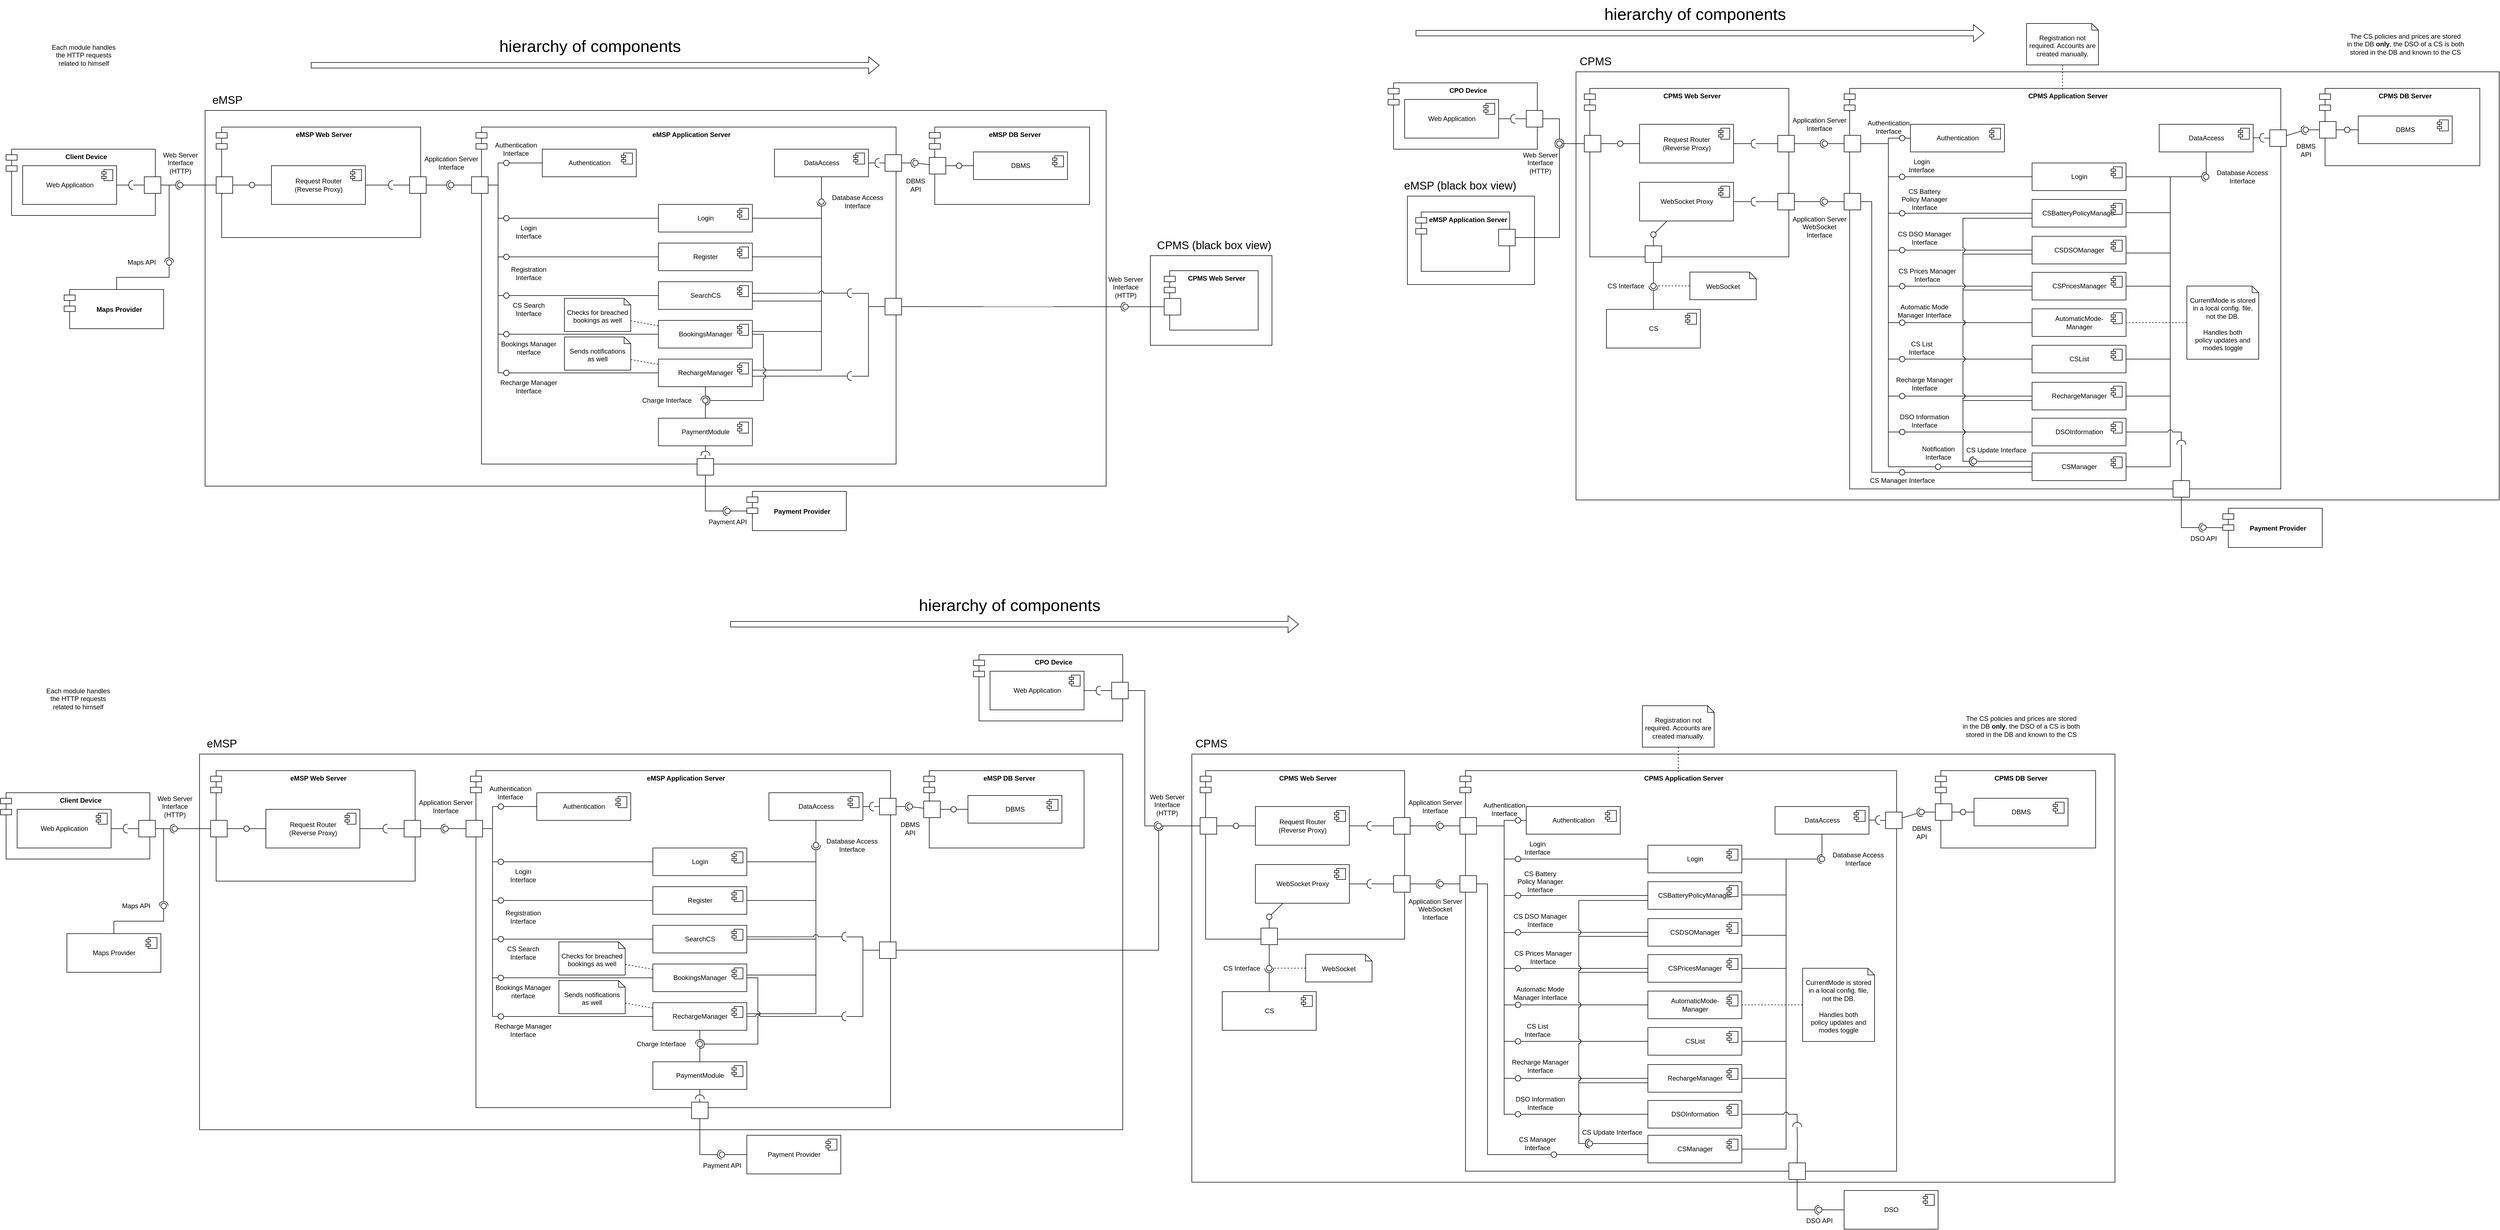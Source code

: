 <mxfile version="20.5.3" type="device"><diagram id="R2lEEEUBdFMjLlhIrx00" name="Page-1"><mxGraphModel dx="1422" dy="-402" grid="1" gridSize="10" guides="1" tooltips="1" connect="1" arrows="1" fold="1" page="1" pageScale="1" pageWidth="2354" pageHeight="1169" math="0" shadow="0" extFonts="Permanent Marker^https://fonts.googleapis.com/css?family=Permanent+Marker"><root><mxCell id="0"/><mxCell id="1" parent="0"/><mxCell id="drErfzKJE85tntGBX4ZN-110" value="" style="html=1;fillColor=none;" parent="1" vertex="1"><mxGeometry x="2155" y="2640" width="1670" height="775" as="geometry"/></mxCell><mxCell id="drErfzKJE85tntGBX4ZN-127" value="Client Device" style="shape=module;align=left;spacingLeft=20;align=center;verticalAlign=top;fontStyle=1" parent="1" vertex="1"><mxGeometry y="2710" width="270" height="120" as="geometry"/></mxCell><mxCell id="drErfzKJE85tntGBX4ZN-84" value="" style="html=1;fillColor=none;" parent="1" vertex="1"><mxGeometry x="360" y="2640" width="1670" height="680" as="geometry"/></mxCell><mxCell id="drErfzKJE85tntGBX4ZN-14" value="eMSP Application Server" style="shape=module;align=left;spacingLeft=20;align=center;verticalAlign=top;fontStyle=1" parent="1" vertex="1"><mxGeometry x="850" y="2670" width="760" height="610" as="geometry"/></mxCell><mxCell id="drErfzKJE85tntGBX4ZN-15" value="Authentication" style="html=1;dropTarget=0;" parent="1" vertex="1"><mxGeometry x="970" y="2710" width="170" height="50" as="geometry"/></mxCell><mxCell id="drErfzKJE85tntGBX4ZN-16" value="" style="shape=module;jettyWidth=8;jettyHeight=4;" parent="drErfzKJE85tntGBX4ZN-15" vertex="1"><mxGeometry x="1" width="20" height="20" relative="1" as="geometry"><mxPoint x="-27" y="7" as="offset"/></mxGeometry></mxCell><mxCell id="drErfzKJE85tntGBX4ZN-17" value="Login" style="html=1;dropTarget=0;" parent="1" vertex="1"><mxGeometry x="1180" y="2810" width="170" height="50" as="geometry"/></mxCell><mxCell id="drErfzKJE85tntGBX4ZN-18" value="" style="shape=module;jettyWidth=8;jettyHeight=4;" parent="drErfzKJE85tntGBX4ZN-17" vertex="1"><mxGeometry x="1" width="20" height="20" relative="1" as="geometry"><mxPoint x="-27" y="7" as="offset"/></mxGeometry></mxCell><mxCell id="drErfzKJE85tntGBX4ZN-144" style="edgeStyle=orthogonalEdgeStyle;rounded=0;orthogonalLoop=1;jettySize=auto;html=1;fontSize=20;endArrow=none;endFill=0;startSize=6;endSize=6;targetPerimeterSpacing=4;" parent="1" source="drErfzKJE85tntGBX4ZN-19" target="drErfzKJE85tntGBX4ZN-141" edge="1"><mxGeometry relative="1" as="geometry"/></mxCell><mxCell id="drErfzKJE85tntGBX4ZN-19" value="Register" style="html=1;dropTarget=0;" parent="1" vertex="1"><mxGeometry x="1180" y="2880" width="170" height="50" as="geometry"/></mxCell><mxCell id="drErfzKJE85tntGBX4ZN-20" value="" style="shape=module;jettyWidth=8;jettyHeight=4;" parent="drErfzKJE85tntGBX4ZN-19" vertex="1"><mxGeometry x="1" width="20" height="20" relative="1" as="geometry"><mxPoint x="-27" y="7" as="offset"/></mxGeometry></mxCell><mxCell id="drErfzKJE85tntGBX4ZN-145" style="edgeStyle=orthogonalEdgeStyle;rounded=0;orthogonalLoop=1;jettySize=auto;html=1;fontSize=20;endArrow=none;endFill=0;startSize=6;endSize=6;targetPerimeterSpacing=4;" parent="1" source="drErfzKJE85tntGBX4ZN-21" target="drErfzKJE85tntGBX4ZN-141" edge="1"><mxGeometry relative="1" as="geometry"/></mxCell><mxCell id="drErfzKJE85tntGBX4ZN-233" style="edgeStyle=orthogonalEdgeStyle;rounded=0;orthogonalLoop=1;jettySize=auto;html=1;fontSize=12;endArrow=none;endFill=0;startSize=6;endSize=6;targetPerimeterSpacing=0;" parent="1" target="drErfzKJE85tntGBX4ZN-232" edge="1"><mxGeometry relative="1" as="geometry"><mxPoint x="1530" y="2971" as="sourcePoint"/><mxPoint x="1590" y="2987" as="targetPoint"/><Array as="points"><mxPoint x="1560" y="2971"/><mxPoint x="1560" y="2995"/></Array></mxGeometry></mxCell><mxCell id="drErfzKJE85tntGBX4ZN-21" value="SearchCS" style="html=1;dropTarget=0;" parent="1" vertex="1"><mxGeometry x="1180" y="2950" width="170" height="50" as="geometry"/></mxCell><mxCell id="drErfzKJE85tntGBX4ZN-22" value="" style="shape=module;jettyWidth=8;jettyHeight=4;" parent="drErfzKJE85tntGBX4ZN-21" vertex="1"><mxGeometry x="1" width="20" height="20" relative="1" as="geometry"><mxPoint x="-27" y="7" as="offset"/></mxGeometry></mxCell><mxCell id="drErfzKJE85tntGBX4ZN-146" style="edgeStyle=orthogonalEdgeStyle;rounded=0;orthogonalLoop=1;jettySize=auto;html=1;fontSize=20;endArrow=none;endFill=0;startSize=6;endSize=6;targetPerimeterSpacing=4;" parent="1" source="drErfzKJE85tntGBX4ZN-23" target="drErfzKJE85tntGBX4ZN-141" edge="1"><mxGeometry relative="1" as="geometry"><Array as="points"><mxPoint x="1475" y="3040"/></Array></mxGeometry></mxCell><mxCell id="drErfzKJE85tntGBX4ZN-23" value="BookingsManager" style="html=1;dropTarget=0;" parent="1" vertex="1"><mxGeometry x="1180" y="3020" width="170" height="50" as="geometry"/></mxCell><mxCell id="drErfzKJE85tntGBX4ZN-24" value="" style="shape=module;jettyWidth=8;jettyHeight=4;" parent="drErfzKJE85tntGBX4ZN-23" vertex="1"><mxGeometry x="1" width="20" height="20" relative="1" as="geometry"><mxPoint x="-27" y="7" as="offset"/></mxGeometry></mxCell><mxCell id="drErfzKJE85tntGBX4ZN-148" style="edgeStyle=orthogonalEdgeStyle;rounded=0;orthogonalLoop=1;jettySize=auto;html=1;fontSize=20;endArrow=none;endFill=0;startSize=6;endSize=6;targetPerimeterSpacing=4;" parent="1" source="drErfzKJE85tntGBX4ZN-26" target="drErfzKJE85tntGBX4ZN-141" edge="1"><mxGeometry relative="1" as="geometry"><Array as="points"><mxPoint x="1475" y="3110"/></Array></mxGeometry></mxCell><mxCell id="drErfzKJE85tntGBX4ZN-234" style="edgeStyle=orthogonalEdgeStyle;rounded=0;orthogonalLoop=1;jettySize=auto;html=1;fontSize=12;endArrow=none;endFill=0;startSize=6;endSize=6;targetPerimeterSpacing=0;" parent="1" target="drErfzKJE85tntGBX4ZN-232" edge="1"><mxGeometry relative="1" as="geometry"><mxPoint x="1530" y="3115" as="sourcePoint"/><mxPoint x="1595.217" y="3015" as="targetPoint"/><Array as="points"><mxPoint x="1560" y="3115"/><mxPoint x="1560" y="2995"/></Array></mxGeometry></mxCell><mxCell id="drErfzKJE85tntGBX4ZN-26" value="RechargeManager" style="html=1;dropTarget=0;" parent="1" vertex="1"><mxGeometry x="1180" y="3090" width="170" height="50" as="geometry"/></mxCell><mxCell id="drErfzKJE85tntGBX4ZN-27" value="" style="shape=module;jettyWidth=8;jettyHeight=4;" parent="drErfzKJE85tntGBX4ZN-26" vertex="1"><mxGeometry x="1" width="20" height="20" relative="1" as="geometry"><mxPoint x="-27" y="7" as="offset"/></mxGeometry></mxCell><mxCell id="drErfzKJE85tntGBX4ZN-28" value="Web Application" style="html=1;dropTarget=0;" parent="1" vertex="1"><mxGeometry x="30" y="2740" width="170" height="70" as="geometry"/></mxCell><mxCell id="drErfzKJE85tntGBX4ZN-29" value="" style="shape=module;jettyWidth=8;jettyHeight=4;" parent="drErfzKJE85tntGBX4ZN-28" vertex="1"><mxGeometry x="1" width="20" height="20" relative="1" as="geometry"><mxPoint x="-27" y="7" as="offset"/></mxGeometry></mxCell><mxCell id="drErfzKJE85tntGBX4ZN-30" value="&lt;div&gt;Each module handles&lt;/div&gt;&lt;div&gt;the HTTP requests&lt;/div&gt;&lt;div&gt;related to himself&lt;br&gt;&lt;/div&gt;" style="text;html=1;align=center;verticalAlign=middle;resizable=0;points=[];autosize=1;strokeColor=none;fillColor=none;" parent="1" vertex="1"><mxGeometry x="70" y="2510" width="140" height="60" as="geometry"/></mxCell><mxCell id="drErfzKJE85tntGBX4ZN-44" value="eMSP Web Server" style="shape=module;align=left;spacingLeft=20;align=center;verticalAlign=top;fontStyle=1" parent="1" vertex="1"><mxGeometry x="380" y="2670" width="370" height="200" as="geometry"/></mxCell><mxCell id="drErfzKJE85tntGBX4ZN-45" value="Request Router&lt;br&gt;(Reverse Proxy)" style="html=1;dropTarget=0;" parent="1" vertex="1"><mxGeometry x="480" y="2740" width="170" height="70" as="geometry"/></mxCell><mxCell id="drErfzKJE85tntGBX4ZN-46" value="" style="shape=module;jettyWidth=8;jettyHeight=4;" parent="drErfzKJE85tntGBX4ZN-45" vertex="1"><mxGeometry x="1" width="20" height="20" relative="1" as="geometry"><mxPoint x="-27" y="7" as="offset"/></mxGeometry></mxCell><mxCell id="drErfzKJE85tntGBX4ZN-47" value="" style="rounded=0;orthogonalLoop=1;jettySize=auto;html=1;endArrow=none;endFill=0;sketch=0;sourcePerimeterSpacing=0;targetPerimeterSpacing=0;" parent="1" source="drErfzKJE85tntGBX4ZN-50" target="drErfzKJE85tntGBX4ZN-49" edge="1"><mxGeometry relative="1" as="geometry"><mxPoint x="240" y="2980" as="sourcePoint"/></mxGeometry></mxCell><mxCell id="drErfzKJE85tntGBX4ZN-48" value="" style="rounded=0;orthogonalLoop=1;jettySize=auto;html=1;endArrow=halfCircle;endFill=0;entryX=0.5;entryY=0.5;endSize=6;strokeWidth=1;sketch=0;startArrow=none;" parent="1" source="drErfzKJE85tntGBX4ZN-128" target="drErfzKJE85tntGBX4ZN-49" edge="1"><mxGeometry relative="1" as="geometry"><mxPoint x="700" y="3035" as="sourcePoint"/></mxGeometry></mxCell><mxCell id="drErfzKJE85tntGBX4ZN-49" value="" style="ellipse;whiteSpace=wrap;html=1;align=center;aspect=fixed;resizable=0;points=[];outlineConnect=0;sketch=0;" parent="1" vertex="1"><mxGeometry x="310" y="2770" width="10" height="10" as="geometry"/></mxCell><mxCell id="drErfzKJE85tntGBX4ZN-201" style="edgeStyle=none;rounded=0;orthogonalLoop=1;jettySize=auto;html=1;fontSize=20;endArrow=none;endFill=0;startSize=6;endSize=6;targetPerimeterSpacing=0;" parent="1" source="drErfzKJE85tntGBX4ZN-50" target="drErfzKJE85tntGBX4ZN-199" edge="1"><mxGeometry relative="1" as="geometry"/></mxCell><mxCell id="drErfzKJE85tntGBX4ZN-50" value="" style="fontStyle=0;labelPosition=right;verticalLabelPosition=middle;align=left;verticalAlign=middle;spacingLeft=2;" parent="1" vertex="1"><mxGeometry x="380" y="2760" width="30" height="30" as="geometry"/></mxCell><mxCell id="drErfzKJE85tntGBX4ZN-57" value="" style="rounded=0;orthogonalLoop=1;jettySize=auto;html=1;endArrow=none;endFill=0;sketch=0;targetPerimeterSpacing=0;startArrow=none;" parent="1" source="drErfzKJE85tntGBX4ZN-15" target="drErfzKJE85tntGBX4ZN-59" edge="1"><mxGeometry relative="1" as="geometry"><mxPoint x="810" y="2770" as="sourcePoint"/></mxGeometry></mxCell><mxCell id="drErfzKJE85tntGBX4ZN-59" value="" style="ellipse;whiteSpace=wrap;html=1;align=center;aspect=fixed;resizable=0;points=[];outlineConnect=0;sketch=0;" parent="1" vertex="1"><mxGeometry x="900" y="2730" width="10" height="10" as="geometry"/></mxCell><mxCell id="drErfzKJE85tntGBX4ZN-188" style="rounded=0;orthogonalLoop=1;jettySize=auto;html=1;fontSize=20;endArrow=none;endFill=0;startSize=6;endSize=6;targetPerimeterSpacing=0;edgeStyle=orthogonalEdgeStyle;" parent="1" source="drErfzKJE85tntGBX4ZN-60" target="drErfzKJE85tntGBX4ZN-59" edge="1"><mxGeometry relative="1" as="geometry"><Array as="points"><mxPoint x="890" y="2775"/><mxPoint x="890" y="2735"/></Array></mxGeometry></mxCell><mxCell id="drErfzKJE85tntGBX4ZN-189" style="edgeStyle=orthogonalEdgeStyle;rounded=0;orthogonalLoop=1;jettySize=auto;html=1;fontSize=20;endArrow=none;endFill=0;startSize=6;endSize=6;targetPerimeterSpacing=0;" parent="1" source="drErfzKJE85tntGBX4ZN-60" target="drErfzKJE85tntGBX4ZN-65" edge="1"><mxGeometry relative="1" as="geometry"><Array as="points"><mxPoint x="890" y="2775"/><mxPoint x="890" y="2835"/></Array></mxGeometry></mxCell><mxCell id="drErfzKJE85tntGBX4ZN-190" style="edgeStyle=orthogonalEdgeStyle;rounded=0;orthogonalLoop=1;jettySize=auto;html=1;fontSize=20;endArrow=none;endFill=0;startSize=6;endSize=6;targetPerimeterSpacing=0;" parent="1" source="drErfzKJE85tntGBX4ZN-60" target="drErfzKJE85tntGBX4ZN-68" edge="1"><mxGeometry relative="1" as="geometry"><Array as="points"><mxPoint x="890" y="2775"/><mxPoint x="890" y="3045"/></Array></mxGeometry></mxCell><mxCell id="drErfzKJE85tntGBX4ZN-60" value="" style="fontStyle=0;labelPosition=right;verticalLabelPosition=middle;align=left;verticalAlign=middle;spacingLeft=2;" parent="1" vertex="1"><mxGeometry x="842" y="2760" width="30" height="30" as="geometry"/></mxCell><mxCell id="drErfzKJE85tntGBX4ZN-63" value="" style="rounded=0;orthogonalLoop=1;jettySize=auto;html=1;endArrow=none;endFill=0;sketch=0;sourcePerimeterSpacing=0;targetPerimeterSpacing=0;" parent="1" source="drErfzKJE85tntGBX4ZN-17" target="drErfzKJE85tntGBX4ZN-65" edge="1"><mxGeometry relative="1" as="geometry"><mxPoint x="615" y="2603.361" as="sourcePoint"/></mxGeometry></mxCell><mxCell id="drErfzKJE85tntGBX4ZN-65" value="" style="ellipse;whiteSpace=wrap;html=1;align=center;aspect=fixed;resizable=0;points=[];outlineConnect=0;sketch=0;" parent="1" vertex="1"><mxGeometry x="900" y="2830" width="10" height="10" as="geometry"/></mxCell><mxCell id="drErfzKJE85tntGBX4ZN-66" value="" style="rounded=0;orthogonalLoop=1;jettySize=auto;html=1;endArrow=none;endFill=0;sketch=0;sourcePerimeterSpacing=0;targetPerimeterSpacing=0;" parent="1" source="drErfzKJE85tntGBX4ZN-23" target="drErfzKJE85tntGBX4ZN-68" edge="1"><mxGeometry relative="1" as="geometry"><mxPoint x="960" y="2965" as="sourcePoint"/></mxGeometry></mxCell><mxCell id="drErfzKJE85tntGBX4ZN-68" value="" style="ellipse;whiteSpace=wrap;html=1;align=center;aspect=fixed;resizable=0;points=[];outlineConnect=0;sketch=0;" parent="1" vertex="1"><mxGeometry x="900" y="3040" width="10" height="10" as="geometry"/></mxCell><mxCell id="drErfzKJE85tntGBX4ZN-197" style="edgeStyle=none;rounded=0;orthogonalLoop=1;jettySize=auto;html=1;fontSize=20;endArrow=none;endFill=0;startSize=6;endSize=6;targetPerimeterSpacing=0;" parent="1" source="drErfzKJE85tntGBX4ZN-70" edge="1"><mxGeometry relative="1" as="geometry"><mxPoint x="700" y="2775" as="targetPoint"/></mxGeometry></mxCell><mxCell id="drErfzKJE85tntGBX4ZN-70" value="" style="fontStyle=0;labelPosition=right;verticalLabelPosition=middle;align=left;verticalAlign=middle;spacingLeft=2;" parent="1" vertex="1"><mxGeometry x="730" y="2760" width="30" height="30" as="geometry"/></mxCell><mxCell id="drErfzKJE85tntGBX4ZN-72" value="" style="rounded=0;orthogonalLoop=1;jettySize=auto;html=1;endArrow=none;endFill=0;sketch=0;sourcePerimeterSpacing=0;targetPerimeterSpacing=0;" parent="1" source="drErfzKJE85tntGBX4ZN-60" target="drErfzKJE85tntGBX4ZN-74" edge="1"><mxGeometry relative="1" as="geometry"><mxPoint x="760" y="2915" as="sourcePoint"/></mxGeometry></mxCell><mxCell id="drErfzKJE85tntGBX4ZN-73" value="" style="rounded=0;orthogonalLoop=1;jettySize=auto;html=1;endArrow=halfCircle;endFill=0;entryX=0.5;entryY=0.5;endSize=6;strokeWidth=1;sketch=0;" parent="1" source="drErfzKJE85tntGBX4ZN-70" target="drErfzKJE85tntGBX4ZN-74" edge="1"><mxGeometry relative="1" as="geometry"><mxPoint x="310" y="3010" as="sourcePoint"/></mxGeometry></mxCell><mxCell id="drErfzKJE85tntGBX4ZN-74" value="" style="ellipse;whiteSpace=wrap;html=1;align=center;aspect=fixed;resizable=0;points=[];outlineConnect=0;sketch=0;" parent="1" vertex="1"><mxGeometry x="800" y="2770" width="10" height="10" as="geometry"/></mxCell><mxCell id="drErfzKJE85tntGBX4ZN-75" value="&lt;div&gt;Web Server&lt;/div&gt;&lt;div&gt;Interface&lt;/div&gt;&lt;div&gt;(HTTP)&lt;/div&gt;" style="text;html=1;align=center;verticalAlign=middle;resizable=0;points=[];autosize=1;strokeColor=none;fillColor=none;" parent="1" vertex="1"><mxGeometry x="270" y="2705" width="90" height="60" as="geometry"/></mxCell><mxCell id="drErfzKJE85tntGBX4ZN-76" value="&lt;div&gt;Application Server&lt;/div&gt;&lt;div&gt;Interface&lt;br&gt;&lt;/div&gt;" style="text;html=1;align=center;verticalAlign=middle;resizable=0;points=[];autosize=1;strokeColor=none;fillColor=none;" parent="1" vertex="1"><mxGeometry x="745" y="2715" width="120" height="40" as="geometry"/></mxCell><mxCell id="drErfzKJE85tntGBX4ZN-78" value="PaymentModule" style="html=1;dropTarget=0;" parent="1" vertex="1"><mxGeometry x="1180" y="3197" width="170" height="50" as="geometry"/></mxCell><mxCell id="drErfzKJE85tntGBX4ZN-79" value="" style="shape=module;jettyWidth=8;jettyHeight=4;" parent="drErfzKJE85tntGBX4ZN-78" vertex="1"><mxGeometry x="1" width="20" height="20" relative="1" as="geometry"><mxPoint x="-27" y="7" as="offset"/></mxGeometry></mxCell><mxCell id="drErfzKJE85tntGBX4ZN-86" value="&lt;font style=&quot;font-size: 20px;&quot;&gt;eMSP&lt;/font&gt;" style="text;html=1;align=center;verticalAlign=middle;resizable=0;points=[];autosize=1;strokeColor=none;fillColor=none;" parent="1" vertex="1"><mxGeometry x="360" y="2600" width="80" height="40" as="geometry"/></mxCell><mxCell id="drErfzKJE85tntGBX4ZN-91" value="Charge Interface" style="text;html=1;align=center;verticalAlign=middle;resizable=0;points=[];autosize=1;strokeColor=none;fillColor=none;fontSize=12;" parent="1" vertex="1"><mxGeometry x="1140" y="3150" width="110" height="30" as="geometry"/></mxCell><mxCell id="pBd0ogxYUwdLres1oTsP-30" style="edgeStyle=orthogonalEdgeStyle;rounded=0;orthogonalLoop=1;jettySize=auto;html=1;endArrow=none;endFill=0;" parent="1" source="drErfzKJE85tntGBX4ZN-92" edge="1"><mxGeometry relative="1" as="geometry"><mxPoint x="1264.727" y="3263.455" as="targetPoint"/><Array as="points"><mxPoint x="1265" y="3265"/></Array></mxGeometry></mxCell><mxCell id="drErfzKJE85tntGBX4ZN-92" value="" style="fontStyle=0;labelPosition=right;verticalLabelPosition=middle;align=left;verticalAlign=middle;spacingLeft=2;" parent="1" vertex="1"><mxGeometry x="1250" y="3270" width="30" height="30" as="geometry"/></mxCell><mxCell id="drErfzKJE85tntGBX4ZN-94" value="Payment Provider" style="html=1;dropTarget=0;" parent="1" vertex="1"><mxGeometry x="1350" y="3330" width="170" height="70" as="geometry"/></mxCell><mxCell id="drErfzKJE85tntGBX4ZN-95" value="" style="shape=module;jettyWidth=8;jettyHeight=4;" parent="drErfzKJE85tntGBX4ZN-94" vertex="1"><mxGeometry x="1" width="20" height="20" relative="1" as="geometry"><mxPoint x="-27" y="7" as="offset"/></mxGeometry></mxCell><mxCell id="drErfzKJE85tntGBX4ZN-96" value="" style="rounded=0;orthogonalLoop=1;jettySize=auto;html=1;endArrow=none;endFill=0;sketch=0;sourcePerimeterSpacing=0;targetPerimeterSpacing=0;fontSize=12;" parent="1" source="drErfzKJE85tntGBX4ZN-94" target="drErfzKJE85tntGBX4ZN-98" edge="1"><mxGeometry relative="1" as="geometry"><mxPoint x="1060" y="3545" as="sourcePoint"/></mxGeometry></mxCell><mxCell id="drErfzKJE85tntGBX4ZN-97" value="" style="rounded=0;orthogonalLoop=1;jettySize=auto;html=1;endArrow=halfCircle;endFill=0;entryX=0.5;entryY=0.5;endSize=6;strokeWidth=1;sketch=0;fontSize=12;edgeStyle=orthogonalEdgeStyle;" parent="1" source="drErfzKJE85tntGBX4ZN-92" target="drErfzKJE85tntGBX4ZN-98" edge="1"><mxGeometry relative="1" as="geometry"><mxPoint x="1520" y="3400" as="sourcePoint"/><Array as="points"><mxPoint x="1265" y="3365"/></Array></mxGeometry></mxCell><mxCell id="drErfzKJE85tntGBX4ZN-98" value="" style="ellipse;whiteSpace=wrap;html=1;align=center;aspect=fixed;resizable=0;points=[];outlineConnect=0;sketch=0;fontSize=12;fillColor=none;" parent="1" vertex="1"><mxGeometry x="1300" y="3360" width="10" height="10" as="geometry"/></mxCell><mxCell id="drErfzKJE85tntGBX4ZN-105" value="" style="rounded=0;orthogonalLoop=1;jettySize=auto;html=1;endArrow=none;endFill=0;sketch=0;sourcePerimeterSpacing=0;targetPerimeterSpacing=0;fontSize=12;" parent="1" source="drErfzKJE85tntGBX4ZN-78" target="drErfzKJE85tntGBX4ZN-107" edge="1"><mxGeometry relative="1" as="geometry"><mxPoint x="930" y="3145" as="sourcePoint"/></mxGeometry></mxCell><mxCell id="drErfzKJE85tntGBX4ZN-106" value="" style="rounded=0;orthogonalLoop=1;jettySize=auto;html=1;endArrow=halfCircle;endFill=0;entryX=0.5;entryY=0.5;endSize=6;strokeWidth=1;sketch=0;fontSize=12;" parent="1" source="drErfzKJE85tntGBX4ZN-26" target="drErfzKJE85tntGBX4ZN-107" edge="1"><mxGeometry relative="1" as="geometry"><mxPoint x="970" y="3145" as="sourcePoint"/></mxGeometry></mxCell><mxCell id="drErfzKJE85tntGBX4ZN-107" value="" style="ellipse;whiteSpace=wrap;html=1;align=center;aspect=fixed;resizable=0;points=[];outlineConnect=0;sketch=0;fontSize=12;fillColor=none;" parent="1" vertex="1"><mxGeometry x="1260" y="3160" width="10" height="10" as="geometry"/></mxCell><mxCell id="drErfzKJE85tntGBX4ZN-109" value="" style="rounded=0;orthogonalLoop=1;jettySize=auto;html=1;endArrow=halfCircle;endFill=0;endSize=6;strokeWidth=1;sketch=0;fontSize=12;edgeStyle=orthogonalEdgeStyle;targetPerimeterSpacing=-5;jumpStyle=arc;jumpSize=8;" parent="1" source="drErfzKJE85tntGBX4ZN-23" target="drErfzKJE85tntGBX4ZN-107" edge="1"><mxGeometry relative="1" as="geometry"><mxPoint x="1275" y="3150" as="sourcePoint"/><mxPoint x="1297" y="3166" as="targetPoint"/><Array as="points"><mxPoint x="1370" y="3045"/><mxPoint x="1370" y="3165"/></Array></mxGeometry></mxCell><mxCell id="drErfzKJE85tntGBX4ZN-111" value="CPMS Application Server" style="shape=module;align=left;spacingLeft=20;align=center;verticalAlign=top;fontStyle=1" parent="1" vertex="1"><mxGeometry x="2640" y="2670" width="790" height="725" as="geometry"/></mxCell><mxCell id="drErfzKJE85tntGBX4ZN-112" value="CPMS Web Server" style="shape=module;align=left;spacingLeft=20;align=center;verticalAlign=top;fontStyle=1" parent="1" vertex="1"><mxGeometry x="2170" y="2670" width="370" height="305" as="geometry"/></mxCell><mxCell id="drErfzKJE85tntGBX4ZN-113" value="&lt;font style=&quot;font-size: 20px;&quot;&gt;CPMS&lt;/font&gt;" style="text;html=1;align=center;verticalAlign=middle;resizable=0;points=[];autosize=1;strokeColor=none;fillColor=none;" parent="1" vertex="1"><mxGeometry x="2150" y="2600" width="80" height="40" as="geometry"/></mxCell><mxCell id="drErfzKJE85tntGBX4ZN-116" value="eMSP DB Server" style="shape=module;align=left;spacingLeft=20;align=center;verticalAlign=top;fontStyle=1" parent="1" vertex="1"><mxGeometry x="1670" y="2670" width="290" height="140" as="geometry"/></mxCell><mxCell id="drErfzKJE85tntGBX4ZN-117" value="DBMS" style="html=1;dropTarget=0;" parent="1" vertex="1"><mxGeometry x="1750" y="2715" width="170" height="50" as="geometry"/></mxCell><mxCell id="drErfzKJE85tntGBX4ZN-118" value="" style="shape=module;jettyWidth=8;jettyHeight=4;" parent="drErfzKJE85tntGBX4ZN-117" vertex="1"><mxGeometry x="1" width="20" height="20" relative="1" as="geometry"><mxPoint x="-27" y="7" as="offset"/></mxGeometry></mxCell><mxCell id="drErfzKJE85tntGBX4ZN-130" style="edgeStyle=none;rounded=0;orthogonalLoop=1;jettySize=auto;html=1;fontSize=20;endArrow=none;endFill=0;" parent="1" target="drErfzKJE85tntGBX4ZN-121" edge="1"><mxGeometry relative="1" as="geometry"><mxPoint x="1580" y="2735" as="sourcePoint"/></mxGeometry></mxCell><mxCell id="drErfzKJE85tntGBX4ZN-119" value="DataAccess" style="html=1;dropTarget=0;" parent="1" vertex="1"><mxGeometry x="1390" y="2710" width="170" height="50" as="geometry"/></mxCell><mxCell id="drErfzKJE85tntGBX4ZN-120" value="" style="shape=module;jettyWidth=8;jettyHeight=4;" parent="drErfzKJE85tntGBX4ZN-119" vertex="1"><mxGeometry x="1" width="20" height="20" relative="1" as="geometry"><mxPoint x="-27" y="7" as="offset"/></mxGeometry></mxCell><mxCell id="drErfzKJE85tntGBX4ZN-121" value="" style="fontStyle=0;labelPosition=right;verticalLabelPosition=middle;align=left;verticalAlign=middle;spacingLeft=2;" parent="1" vertex="1"><mxGeometry x="1590" y="2720" width="30" height="30" as="geometry"/></mxCell><mxCell id="N8i2kQ7BUz7TJsl_2M3V-16" style="edgeStyle=orthogonalEdgeStyle;rounded=0;orthogonalLoop=1;jettySize=auto;html=1;sourcePerimeterSpacing=0;targetPerimeterSpacing=0;endArrow=none;endFill=0;" parent="1" source="drErfzKJE85tntGBX4ZN-122" target="N8i2kQ7BUz7TJsl_2M3V-13" edge="1"><mxGeometry relative="1" as="geometry"/></mxCell><mxCell id="drErfzKJE85tntGBX4ZN-122" value="" style="fontStyle=0;labelPosition=right;verticalLabelPosition=middle;align=left;verticalAlign=middle;spacingLeft=2;" parent="1" vertex="1"><mxGeometry x="1670" y="2725" width="30" height="30" as="geometry"/></mxCell><mxCell id="drErfzKJE85tntGBX4ZN-124" value="" style="rounded=0;orthogonalLoop=1;jettySize=auto;html=1;endArrow=none;endFill=0;sketch=0;sourcePerimeterSpacing=0;targetPerimeterSpacing=0;fontSize=20;" parent="1" source="drErfzKJE85tntGBX4ZN-122" target="drErfzKJE85tntGBX4ZN-126" edge="1"><mxGeometry relative="1" as="geometry"><mxPoint x="1600" y="2855" as="sourcePoint"/></mxGeometry></mxCell><mxCell id="drErfzKJE85tntGBX4ZN-125" value="" style="rounded=0;orthogonalLoop=1;jettySize=auto;html=1;endArrow=halfCircle;endFill=0;entryX=0.5;entryY=0.5;endSize=6;strokeWidth=1;sketch=0;fontSize=20;" parent="1" source="drErfzKJE85tntGBX4ZN-121" target="drErfzKJE85tntGBX4ZN-126" edge="1"><mxGeometry relative="1" as="geometry"><mxPoint x="1640" y="2855" as="sourcePoint"/></mxGeometry></mxCell><mxCell id="drErfzKJE85tntGBX4ZN-126" value="" style="ellipse;whiteSpace=wrap;html=1;align=center;aspect=fixed;resizable=0;points=[];outlineConnect=0;sketch=0;fontSize=20;fillColor=none;" parent="1" vertex="1"><mxGeometry x="1640" y="2730" width="10" height="10" as="geometry"/></mxCell><mxCell id="drErfzKJE85tntGBX4ZN-128" value="" style="fontStyle=0;labelPosition=right;verticalLabelPosition=middle;align=left;verticalAlign=middle;spacingLeft=2;" parent="1" vertex="1"><mxGeometry x="250" y="2760" width="30" height="30" as="geometry"/></mxCell><mxCell id="drErfzKJE85tntGBX4ZN-129" value="" style="rounded=0;orthogonalLoop=1;jettySize=auto;html=1;endArrow=none;endFill=0;endSize=6;strokeWidth=1;sketch=0;startArrow=none;" parent="1" target="drErfzKJE85tntGBX4ZN-128" edge="1"><mxGeometry relative="1" as="geometry"><mxPoint x="230" y="2775" as="sourcePoint"/><mxPoint x="285" y="2775" as="targetPoint"/></mxGeometry></mxCell><mxCell id="drErfzKJE85tntGBX4ZN-139" value="" style="rounded=0;orthogonalLoop=1;jettySize=auto;html=1;endArrow=none;endFill=0;sketch=0;sourcePerimeterSpacing=0;targetPerimeterSpacing=0;fontSize=20;startSize=6;endSize=6;" parent="1" source="drErfzKJE85tntGBX4ZN-119" target="drErfzKJE85tntGBX4ZN-141" edge="1"><mxGeometry relative="1" as="geometry"><mxPoint x="1390" y="2600" as="sourcePoint"/></mxGeometry></mxCell><mxCell id="drErfzKJE85tntGBX4ZN-140" value="" style="rounded=0;orthogonalLoop=1;jettySize=auto;html=1;endArrow=halfCircle;endFill=0;entryX=0.5;entryY=0.5;endSize=6;strokeWidth=1;sketch=0;fontSize=20;edgeStyle=orthogonalEdgeStyle;" parent="1" source="drErfzKJE85tntGBX4ZN-17" target="drErfzKJE85tntGBX4ZN-141" edge="1"><mxGeometry relative="1" as="geometry"><mxPoint x="1400" y="2815" as="sourcePoint"/><Array as="points"><mxPoint x="1475" y="2835"/></Array></mxGeometry></mxCell><mxCell id="drErfzKJE85tntGBX4ZN-141" value="" style="ellipse;whiteSpace=wrap;html=1;align=center;aspect=fixed;resizable=0;points=[];outlineConnect=0;sketch=0;fontSize=20;fillColor=none;" parent="1" vertex="1"><mxGeometry x="1470" y="2800" width="10" height="10" as="geometry"/></mxCell><mxCell id="drErfzKJE85tntGBX4ZN-149" value="CPMS DB Server" style="shape=module;align=left;spacingLeft=20;align=center;verticalAlign=top;fontStyle=1" parent="1" vertex="1"><mxGeometry x="3500" y="2670" width="290" height="140" as="geometry"/></mxCell><mxCell id="N8i2kQ7BUz7TJsl_2M3V-69" style="edgeStyle=orthogonalEdgeStyle;rounded=0;orthogonalLoop=1;jettySize=auto;html=1;endArrow=none;endFill=0;targetPerimeterSpacing=0;startArrow=none;" parent="1" source="N8i2kQ7BUz7TJsl_2M3V-61" target="N8i2kQ7BUz7TJsl_2M3V-63" edge="1"><mxGeometry relative="1" as="geometry"><Array as="points"><mxPoint x="3550" y="2745"/></Array></mxGeometry></mxCell><mxCell id="drErfzKJE85tntGBX4ZN-150" value="DBMS" style="html=1;dropTarget=0;" parent="1" vertex="1"><mxGeometry x="3570" y="2720" width="170" height="50" as="geometry"/></mxCell><mxCell id="drErfzKJE85tntGBX4ZN-151" value="" style="shape=module;jettyWidth=8;jettyHeight=4;" parent="drErfzKJE85tntGBX4ZN-150" vertex="1"><mxGeometry x="1" width="20" height="20" relative="1" as="geometry"><mxPoint x="-27" y="7" as="offset"/></mxGeometry></mxCell><mxCell id="drErfzKJE85tntGBX4ZN-152" value="Request Router&lt;br&gt;(Reverse Proxy)" style="html=1;dropTarget=0;" parent="1" vertex="1"><mxGeometry x="2270" y="2735" width="170" height="70" as="geometry"/></mxCell><mxCell id="drErfzKJE85tntGBX4ZN-153" value="" style="shape=module;jettyWidth=8;jettyHeight=4;" parent="drErfzKJE85tntGBX4ZN-152" vertex="1"><mxGeometry x="1" width="20" height="20" relative="1" as="geometry"><mxPoint x="-27" y="7" as="offset"/></mxGeometry></mxCell><mxCell id="drErfzKJE85tntGBX4ZN-172" style="edgeStyle=orthogonalEdgeStyle;rounded=0;orthogonalLoop=1;jettySize=auto;html=1;fontSize=20;endArrow=none;endFill=0;startSize=6;endSize=6;targetPerimeterSpacing=0;startArrow=none;" parent="1" source="N8i2kQ7BUz7TJsl_2M3V-10" target="drErfzKJE85tntGBX4ZN-152" edge="1"><mxGeometry relative="1" as="geometry"/></mxCell><mxCell id="drErfzKJE85tntGBX4ZN-154" value="" style="fontStyle=0;labelPosition=right;verticalLabelPosition=middle;align=left;verticalAlign=middle;spacingLeft=2;" parent="1" vertex="1"><mxGeometry x="2170" y="2755" width="30" height="30" as="geometry"/></mxCell><mxCell id="drErfzKJE85tntGBX4ZN-174" style="edgeStyle=orthogonalEdgeStyle;rounded=0;orthogonalLoop=1;jettySize=auto;html=1;fontSize=20;endArrow=none;endFill=0;startSize=6;endSize=6;targetPerimeterSpacing=0;" parent="1" source="drErfzKJE85tntGBX4ZN-155" edge="1"><mxGeometry relative="1" as="geometry"><mxPoint x="2480" y="2770" as="targetPoint"/></mxGeometry></mxCell><mxCell id="drErfzKJE85tntGBX4ZN-155" value="" style="fontStyle=0;labelPosition=right;verticalLabelPosition=middle;align=left;verticalAlign=middle;spacingLeft=2;" parent="1" vertex="1"><mxGeometry x="2520" y="2755" width="30" height="30" as="geometry"/></mxCell><mxCell id="drErfzKJE85tntGBX4ZN-156" value="" style="fontStyle=0;labelPosition=right;verticalLabelPosition=middle;align=left;verticalAlign=middle;spacingLeft=2;" parent="1" vertex="1"><mxGeometry x="3235" y="3380" width="30" height="30" as="geometry"/></mxCell><mxCell id="drErfzKJE85tntGBX4ZN-157" value="DSO" style="html=1;dropTarget=0;" parent="1" vertex="1"><mxGeometry x="3335" y="3430" width="170" height="70" as="geometry"/></mxCell><mxCell id="drErfzKJE85tntGBX4ZN-158" value="" style="shape=module;jettyWidth=8;jettyHeight=4;" parent="drErfzKJE85tntGBX4ZN-157" vertex="1"><mxGeometry x="1" width="20" height="20" relative="1" as="geometry"><mxPoint x="-27" y="7" as="offset"/></mxGeometry></mxCell><mxCell id="drErfzKJE85tntGBX4ZN-159" value="" style="rounded=0;orthogonalLoop=1;jettySize=auto;html=1;endArrow=none;endFill=0;sketch=0;sourcePerimeterSpacing=0;targetPerimeterSpacing=0;fontSize=12;" parent="1" source="drErfzKJE85tntGBX4ZN-157" target="drErfzKJE85tntGBX4ZN-161" edge="1"><mxGeometry relative="1" as="geometry"><mxPoint x="3305" y="3635" as="sourcePoint"/></mxGeometry></mxCell><mxCell id="drErfzKJE85tntGBX4ZN-160" value="" style="rounded=0;orthogonalLoop=1;jettySize=auto;html=1;endArrow=halfCircle;endFill=0;entryX=0.5;entryY=0.5;endSize=6;strokeWidth=1;sketch=0;fontSize=12;edgeStyle=orthogonalEdgeStyle;" parent="1" source="drErfzKJE85tntGBX4ZN-156" target="drErfzKJE85tntGBX4ZN-161" edge="1"><mxGeometry relative="1" as="geometry"><mxPoint x="3765" y="3390" as="sourcePoint"/><Array as="points"><mxPoint x="3250" y="3465"/></Array></mxGeometry></mxCell><mxCell id="drErfzKJE85tntGBX4ZN-161" value="" style="ellipse;whiteSpace=wrap;html=1;align=center;aspect=fixed;resizable=0;points=[];outlineConnect=0;sketch=0;fontSize=12;fillColor=none;" parent="1" vertex="1"><mxGeometry x="3285" y="3460" width="10" height="10" as="geometry"/></mxCell><mxCell id="pBd0ogxYUwdLres1oTsP-13" style="edgeStyle=none;rounded=0;orthogonalLoop=1;jettySize=auto;html=1;endArrow=none;endFill=0;" parent="1" source="drErfzKJE85tntGBX4ZN-162" target="pBd0ogxYUwdLres1oTsP-11" edge="1"><mxGeometry relative="1" as="geometry"/></mxCell><mxCell id="drErfzKJE85tntGBX4ZN-162" value="" style="fontStyle=0;labelPosition=right;verticalLabelPosition=middle;align=left;verticalAlign=middle;spacingLeft=2;" parent="1" vertex="1"><mxGeometry x="2280" y="2955" width="30" height="30" as="geometry"/></mxCell><mxCell id="drErfzKJE85tntGBX4ZN-163" value="CS" style="html=1;dropTarget=0;" parent="1" vertex="1"><mxGeometry x="2210" y="3070" width="170" height="70" as="geometry"/></mxCell><mxCell id="drErfzKJE85tntGBX4ZN-164" value="" style="shape=module;jettyWidth=8;jettyHeight=4;" parent="drErfzKJE85tntGBX4ZN-163" vertex="1"><mxGeometry x="1" width="20" height="20" relative="1" as="geometry"><mxPoint x="-27" y="7" as="offset"/></mxGeometry></mxCell><mxCell id="drErfzKJE85tntGBX4ZN-165" value="" style="rounded=0;orthogonalLoop=1;jettySize=auto;html=1;endArrow=none;endFill=0;sketch=0;sourcePerimeterSpacing=0;targetPerimeterSpacing=0;fontSize=12;" parent="1" source="drErfzKJE85tntGBX4ZN-162" target="drErfzKJE85tntGBX4ZN-167" edge="1"><mxGeometry relative="1" as="geometry"><mxPoint x="2090" y="3125" as="sourcePoint"/></mxGeometry></mxCell><mxCell id="drErfzKJE85tntGBX4ZN-166" value="" style="rounded=0;orthogonalLoop=1;jettySize=auto;html=1;endArrow=halfCircle;endFill=0;entryX=0.5;entryY=0.5;endSize=6;strokeWidth=1;sketch=0;fontSize=12;" parent="1" source="drErfzKJE85tntGBX4ZN-163" target="drErfzKJE85tntGBX4ZN-167" edge="1"><mxGeometry relative="1" as="geometry"><mxPoint x="2120" y="3045" as="sourcePoint"/></mxGeometry></mxCell><mxCell id="drErfzKJE85tntGBX4ZN-167" value="" style="ellipse;whiteSpace=wrap;html=1;align=center;aspect=fixed;resizable=0;points=[];outlineConnect=0;sketch=0;fontSize=12;fillColor=none;" parent="1" vertex="1"><mxGeometry x="2290" y="3022.5" width="10" height="10" as="geometry"/></mxCell><mxCell id="N8i2kQ7BUz7TJsl_2M3V-48" style="edgeStyle=orthogonalEdgeStyle;rounded=0;orthogonalLoop=1;jettySize=auto;html=1;endArrow=none;endFill=0;sourcePerimeterSpacing=0;targetPerimeterSpacing=0;" parent="1" source="drErfzKJE85tntGBX4ZN-170" target="N8i2kQ7BUz7TJsl_2M3V-27" edge="1"><mxGeometry relative="1" as="geometry"/></mxCell><mxCell id="pBd0ogxYUwdLres1oTsP-25" style="edgeStyle=orthogonalEdgeStyle;rounded=0;orthogonalLoop=1;jettySize=auto;html=1;endArrow=none;endFill=0;" parent="1" target="drErfzKJE85tntGBX4ZN-156" edge="1"><mxGeometry relative="1" as="geometry"><mxPoint x="3250" y="3315" as="sourcePoint"/></mxGeometry></mxCell><mxCell id="drErfzKJE85tntGBX4ZN-170" value="DSOInformation" style="html=1;dropTarget=0;" parent="1" vertex="1"><mxGeometry x="2980" y="3267" width="170" height="50" as="geometry"/></mxCell><mxCell id="drErfzKJE85tntGBX4ZN-171" value="" style="shape=module;jettyWidth=8;jettyHeight=4;" parent="drErfzKJE85tntGBX4ZN-170" vertex="1"><mxGeometry x="1" width="20" height="20" relative="1" as="geometry"><mxPoint x="-27" y="7" as="offset"/></mxGeometry></mxCell><mxCell id="drErfzKJE85tntGBX4ZN-177" value="Authentication" style="html=1;dropTarget=0;" parent="1" vertex="1"><mxGeometry x="2760" y="2735" width="170" height="50" as="geometry"/></mxCell><mxCell id="drErfzKJE85tntGBX4ZN-178" value="" style="shape=module;jettyWidth=8;jettyHeight=4;" parent="drErfzKJE85tntGBX4ZN-177" vertex="1"><mxGeometry x="1" width="20" height="20" relative="1" as="geometry"><mxPoint x="-27" y="7" as="offset"/></mxGeometry></mxCell><mxCell id="N8i2kQ7BUz7TJsl_2M3V-38" style="edgeStyle=orthogonalEdgeStyle;rounded=0;orthogonalLoop=1;jettySize=auto;html=1;endArrow=none;endFill=0;sourcePerimeterSpacing=0;targetPerimeterSpacing=0;" parent="1" source="drErfzKJE85tntGBX4ZN-179" target="N8i2kQ7BUz7TJsl_2M3V-20" edge="1"><mxGeometry relative="1" as="geometry"/></mxCell><mxCell id="drErfzKJE85tntGBX4ZN-179" value="Login" style="html=1;dropTarget=0;" parent="1" vertex="1"><mxGeometry x="2980" y="2805" width="170" height="50" as="geometry"/></mxCell><mxCell id="drErfzKJE85tntGBX4ZN-180" value="" style="shape=module;jettyWidth=8;jettyHeight=4;" parent="drErfzKJE85tntGBX4ZN-179" vertex="1"><mxGeometry x="1" width="20" height="20" relative="1" as="geometry"><mxPoint x="-27" y="7" as="offset"/></mxGeometry></mxCell><mxCell id="pBd0ogxYUwdLres1oTsP-16" style="edgeStyle=orthogonalEdgeStyle;rounded=0;orthogonalLoop=1;jettySize=auto;html=1;endArrow=none;endFill=0;" parent="1" source="drErfzKJE85tntGBX4ZN-181" target="N8i2kQ7BUz7TJsl_2M3V-21" edge="1"><mxGeometry relative="1" as="geometry"><Array as="points"><mxPoint x="2720" y="2770"/><mxPoint x="2720" y="2896"/></Array></mxGeometry></mxCell><mxCell id="pBd0ogxYUwdLres1oTsP-17" style="edgeStyle=orthogonalEdgeStyle;rounded=0;orthogonalLoop=1;jettySize=auto;html=1;endArrow=none;endFill=0;" parent="1" source="drErfzKJE85tntGBX4ZN-181" target="N8i2kQ7BUz7TJsl_2M3V-22" edge="1"><mxGeometry relative="1" as="geometry"><Array as="points"><mxPoint x="2720" y="2770"/><mxPoint x="2720" y="2963"/></Array></mxGeometry></mxCell><mxCell id="pBd0ogxYUwdLres1oTsP-18" style="edgeStyle=orthogonalEdgeStyle;rounded=0;orthogonalLoop=1;jettySize=auto;html=1;endArrow=none;endFill=0;" parent="1" source="drErfzKJE85tntGBX4ZN-181" target="N8i2kQ7BUz7TJsl_2M3V-24" edge="1"><mxGeometry relative="1" as="geometry"><Array as="points"><mxPoint x="2720" y="2770"/><mxPoint x="2720" y="3094"/></Array></mxGeometry></mxCell><mxCell id="pBd0ogxYUwdLres1oTsP-19" style="edgeStyle=orthogonalEdgeStyle;rounded=0;orthogonalLoop=1;jettySize=auto;html=1;endArrow=none;endFill=0;" parent="1" source="drErfzKJE85tntGBX4ZN-181" target="N8i2kQ7BUz7TJsl_2M3V-23" edge="1"><mxGeometry relative="1" as="geometry"><Array as="points"><mxPoint x="2720" y="2770"/><mxPoint x="2720" y="3028"/></Array></mxGeometry></mxCell><mxCell id="pBd0ogxYUwdLres1oTsP-20" style="edgeStyle=orthogonalEdgeStyle;rounded=0;orthogonalLoop=1;jettySize=auto;html=1;endArrow=none;endFill=0;" parent="1" source="drErfzKJE85tntGBX4ZN-181" target="N8i2kQ7BUz7TJsl_2M3V-25" edge="1"><mxGeometry relative="1" as="geometry"><Array as="points"><mxPoint x="2720" y="2770"/><mxPoint x="2720" y="3160"/></Array></mxGeometry></mxCell><mxCell id="pBd0ogxYUwdLres1oTsP-21" style="edgeStyle=orthogonalEdgeStyle;rounded=0;orthogonalLoop=1;jettySize=auto;html=1;endArrow=none;endFill=0;" parent="1" source="drErfzKJE85tntGBX4ZN-181" target="N8i2kQ7BUz7TJsl_2M3V-26" edge="1"><mxGeometry relative="1" as="geometry"><Array as="points"><mxPoint x="2720" y="2770"/><mxPoint x="2720" y="3227"/></Array></mxGeometry></mxCell><mxCell id="pBd0ogxYUwdLres1oTsP-22" style="edgeStyle=orthogonalEdgeStyle;rounded=0;orthogonalLoop=1;jettySize=auto;html=1;endArrow=none;endFill=0;" parent="1" source="drErfzKJE85tntGBX4ZN-181" target="N8i2kQ7BUz7TJsl_2M3V-27" edge="1"><mxGeometry relative="1" as="geometry"><Array as="points"><mxPoint x="2720" y="2770"/><mxPoint x="2720" y="3292"/></Array></mxGeometry></mxCell><mxCell id="drErfzKJE85tntGBX4ZN-181" value="" style="fontStyle=0;labelPosition=right;verticalLabelPosition=middle;align=left;verticalAlign=middle;spacingLeft=2;" parent="1" vertex="1"><mxGeometry x="2640" y="2755" width="30" height="30" as="geometry"/></mxCell><mxCell id="drErfzKJE85tntGBX4ZN-182" value="" style="rounded=0;orthogonalLoop=1;jettySize=auto;html=1;endArrow=none;endFill=0;sketch=0;sourcePerimeterSpacing=0;targetPerimeterSpacing=0;fontSize=20;startSize=6;endSize=6;" parent="1" source="drErfzKJE85tntGBX4ZN-181" target="drErfzKJE85tntGBX4ZN-184" edge="1"><mxGeometry relative="1" as="geometry"><mxPoint x="2490" y="3005" as="sourcePoint"/></mxGeometry></mxCell><mxCell id="drErfzKJE85tntGBX4ZN-183" value="" style="rounded=0;orthogonalLoop=1;jettySize=auto;html=1;endArrow=halfCircle;endFill=0;entryX=0.5;entryY=0.5;endSize=6;strokeWidth=1;sketch=0;fontSize=20;targetPerimeterSpacing=3;" parent="1" source="drErfzKJE85tntGBX4ZN-155" target="drErfzKJE85tntGBX4ZN-184" edge="1"><mxGeometry relative="1" as="geometry"><mxPoint x="2530" y="3005" as="sourcePoint"/></mxGeometry></mxCell><mxCell id="drErfzKJE85tntGBX4ZN-184" value="" style="ellipse;whiteSpace=wrap;html=1;align=center;aspect=fixed;resizable=0;points=[];outlineConnect=0;sketch=0;fontSize=20;fillColor=none;" parent="1" vertex="1"><mxGeometry x="2600" y="2765" width="10" height="10" as="geometry"/></mxCell><mxCell id="drErfzKJE85tntGBX4ZN-185" value="" style="rounded=0;orthogonalLoop=1;jettySize=auto;html=1;endArrow=none;endFill=0;sketch=0;sourcePerimeterSpacing=0;targetPerimeterSpacing=0;fontSize=20;startSize=6;endSize=6;edgeStyle=orthogonalEdgeStyle;" parent="1" source="drErfzKJE85tntGBX4ZN-181" target="drErfzKJE85tntGBX4ZN-187" edge="1"><mxGeometry relative="1" as="geometry"><mxPoint x="2780" y="3025" as="sourcePoint"/><Array as="points"><mxPoint x="2720" y="2770"/><mxPoint x="2720" y="2760"/></Array></mxGeometry></mxCell><mxCell id="drErfzKJE85tntGBX4ZN-187" value="" style="ellipse;whiteSpace=wrap;html=1;align=center;aspect=fixed;resizable=0;points=[];outlineConnect=0;sketch=0;fontSize=20;fillColor=none;" parent="1" vertex="1"><mxGeometry x="2740" y="2755" width="10" height="10" as="geometry"/></mxCell><mxCell id="drErfzKJE85tntGBX4ZN-191" value="" style="rounded=0;orthogonalLoop=1;jettySize=auto;html=1;endArrow=halfCircle;endFill=0;endSize=6;strokeWidth=1;sketch=0;" parent="1" source="drErfzKJE85tntGBX4ZN-45" edge="1"><mxGeometry relative="1" as="geometry"><mxPoint x="660" y="2774.31" as="sourcePoint"/><mxPoint x="700" y="2775" as="targetPoint"/></mxGeometry></mxCell><mxCell id="drErfzKJE85tntGBX4ZN-198" value="" style="rounded=0;orthogonalLoop=1;jettySize=auto;html=1;endArrow=halfCircle;endFill=0;endSize=6;strokeWidth=1;sketch=0;startArrow=none;" parent="1" source="drErfzKJE85tntGBX4ZN-28" edge="1"><mxGeometry relative="1" as="geometry"><mxPoint x="290" y="2785" as="sourcePoint"/><mxPoint x="230" y="2775" as="targetPoint"/></mxGeometry></mxCell><mxCell id="drErfzKJE85tntGBX4ZN-200" style="edgeStyle=none;rounded=0;orthogonalLoop=1;jettySize=auto;html=1;fontSize=20;endArrow=none;endFill=0;startSize=6;endSize=6;targetPerimeterSpacing=0;" parent="1" source="drErfzKJE85tntGBX4ZN-199" target="drErfzKJE85tntGBX4ZN-45" edge="1"><mxGeometry relative="1" as="geometry"/></mxCell><mxCell id="drErfzKJE85tntGBX4ZN-199" value="" style="ellipse;whiteSpace=wrap;html=1;align=center;aspect=fixed;resizable=0;points=[];outlineConnect=0;sketch=0;" parent="1" vertex="1"><mxGeometry x="440" y="2770" width="10" height="10" as="geometry"/></mxCell><mxCell id="N8i2kQ7BUz7TJsl_2M3V-39" style="edgeStyle=orthogonalEdgeStyle;rounded=0;orthogonalLoop=1;jettySize=auto;html=1;endArrow=none;endFill=0;sourcePerimeterSpacing=0;targetPerimeterSpacing=0;" parent="1" source="drErfzKJE85tntGBX4ZN-205" target="N8i2kQ7BUz7TJsl_2M3V-21" edge="1"><mxGeometry relative="1" as="geometry"/></mxCell><mxCell id="N8i2kQ7BUz7TJsl_2M3V-53" style="edgeStyle=orthogonalEdgeStyle;rounded=0;orthogonalLoop=1;jettySize=auto;html=1;endArrow=none;endFill=0;sourcePerimeterSpacing=0;targetPerimeterSpacing=3;" parent="1" source="drErfzKJE85tntGBX4ZN-205" target="N8i2kQ7BUz7TJsl_2M3V-51" edge="1"><mxGeometry relative="1" as="geometry"><mxPoint x="3607" y="2830" as="targetPoint"/><Array as="points"><mxPoint x="3230" y="2895"/><mxPoint x="3230" y="2830"/></Array></mxGeometry></mxCell><mxCell id="drErfzKJE85tntGBX4ZN-205" value="CSBatteryPolicyManager" style="html=1;dropTarget=0;" parent="1" vertex="1"><mxGeometry x="2980" y="2871" width="170" height="50" as="geometry"/></mxCell><mxCell id="drErfzKJE85tntGBX4ZN-206" value="" style="shape=module;jettyWidth=8;jettyHeight=4;" parent="drErfzKJE85tntGBX4ZN-205" vertex="1"><mxGeometry x="1" width="20" height="20" relative="1" as="geometry"><mxPoint x="-27" y="7" as="offset"/></mxGeometry></mxCell><mxCell id="drErfzKJE85tntGBX4ZN-207" value="&lt;div style=&quot;font-size: 12px;&quot;&gt;&lt;font style=&quot;font-size: 12px;&quot;&gt;The CS policies and prices are stored&lt;/font&gt;&lt;/div&gt;&lt;div style=&quot;font-size: 12px;&quot;&gt;&lt;font style=&quot;font-size: 12px;&quot;&gt;in the DB &lt;b&gt;only&lt;/b&gt;, the DSO of a CS is both&lt;/font&gt;&lt;/div&gt;&lt;div style=&quot;font-size: 12px;&quot;&gt;&lt;font style=&quot;font-size: 12px;&quot;&gt;stored in the DB and known to the CS&lt;br&gt;&lt;/font&gt;&lt;/div&gt;" style="text;html=1;align=center;verticalAlign=middle;resizable=0;points=[];autosize=1;strokeColor=none;fillColor=none;fontSize=20;" parent="1" vertex="1"><mxGeometry x="3540" y="2560" width="230" height="60" as="geometry"/></mxCell><mxCell id="drErfzKJE85tntGBX4ZN-209" value="DataAccess" style="html=1;dropTarget=0;" parent="1" vertex="1"><mxGeometry x="3210" y="2735" width="170" height="50" as="geometry"/></mxCell><mxCell id="drErfzKJE85tntGBX4ZN-210" value="" style="shape=module;jettyWidth=8;jettyHeight=4;" parent="drErfzKJE85tntGBX4ZN-209" vertex="1"><mxGeometry x="1" width="20" height="20" relative="1" as="geometry"><mxPoint x="-27" y="7" as="offset"/></mxGeometry></mxCell><mxCell id="N8i2kQ7BUz7TJsl_2M3V-40" style="edgeStyle=orthogonalEdgeStyle;rounded=0;orthogonalLoop=1;jettySize=auto;html=1;endArrow=none;endFill=0;sourcePerimeterSpacing=0;targetPerimeterSpacing=0;" parent="1" source="drErfzKJE85tntGBX4ZN-215" target="N8i2kQ7BUz7TJsl_2M3V-22" edge="1"><mxGeometry relative="1" as="geometry"/></mxCell><mxCell id="N8i2kQ7BUz7TJsl_2M3V-54" style="edgeStyle=orthogonalEdgeStyle;rounded=0;orthogonalLoop=1;jettySize=auto;html=1;endArrow=none;endFill=0;sourcePerimeterSpacing=0;targetPerimeterSpacing=3;" parent="1" source="drErfzKJE85tntGBX4ZN-215" target="N8i2kQ7BUz7TJsl_2M3V-51" edge="1"><mxGeometry relative="1" as="geometry"><mxPoint x="3607" y="2830" as="targetPoint"/><Array as="points"><mxPoint x="3230" y="2968"/><mxPoint x="3230" y="2830"/></Array></mxGeometry></mxCell><mxCell id="drErfzKJE85tntGBX4ZN-215" value="CSDSOManager" style="html=1;dropTarget=0;" parent="1" vertex="1"><mxGeometry x="2980" y="2937.75" width="170" height="50" as="geometry"/></mxCell><mxCell id="drErfzKJE85tntGBX4ZN-216" value="" style="shape=module;jettyWidth=8;jettyHeight=4;" parent="drErfzKJE85tntGBX4ZN-215" vertex="1"><mxGeometry x="1" width="20" height="20" relative="1" as="geometry"><mxPoint x="-27" y="7" as="offset"/></mxGeometry></mxCell><mxCell id="N8i2kQ7BUz7TJsl_2M3V-41" style="edgeStyle=orthogonalEdgeStyle;rounded=0;orthogonalLoop=1;jettySize=auto;html=1;endArrow=none;endFill=0;sourcePerimeterSpacing=0;targetPerimeterSpacing=0;" parent="1" source="drErfzKJE85tntGBX4ZN-217" target="N8i2kQ7BUz7TJsl_2M3V-23" edge="1"><mxGeometry relative="1" as="geometry"/></mxCell><mxCell id="N8i2kQ7BUz7TJsl_2M3V-55" style="edgeStyle=orthogonalEdgeStyle;rounded=0;orthogonalLoop=1;jettySize=auto;html=1;endArrow=none;endFill=0;sourcePerimeterSpacing=0;targetPerimeterSpacing=3;" parent="1" source="drErfzKJE85tntGBX4ZN-217" target="N8i2kQ7BUz7TJsl_2M3V-51" edge="1"><mxGeometry relative="1" as="geometry"><mxPoint x="3607" y="2830" as="targetPoint"/><Array as="points"><mxPoint x="3230" y="3028"/><mxPoint x="3230" y="2830"/></Array></mxGeometry></mxCell><mxCell id="drErfzKJE85tntGBX4ZN-217" value="CSPricesManager" style="html=1;dropTarget=0;" parent="1" vertex="1"><mxGeometry x="2980" y="3003" width="170" height="50" as="geometry"/></mxCell><mxCell id="drErfzKJE85tntGBX4ZN-218" value="" style="shape=module;jettyWidth=8;jettyHeight=4;" parent="drErfzKJE85tntGBX4ZN-217" vertex="1"><mxGeometry x="1" width="20" height="20" relative="1" as="geometry"><mxPoint x="-27" y="7" as="offset"/></mxGeometry></mxCell><mxCell id="N8i2kQ7BUz7TJsl_2M3V-45" style="edgeStyle=orthogonalEdgeStyle;rounded=0;orthogonalLoop=1;jettySize=auto;html=1;endArrow=none;endFill=0;sourcePerimeterSpacing=0;targetPerimeterSpacing=0;" parent="1" source="drErfzKJE85tntGBX4ZN-219" target="N8i2kQ7BUz7TJsl_2M3V-24" edge="1"><mxGeometry relative="1" as="geometry"/></mxCell><mxCell id="drErfzKJE85tntGBX4ZN-219" value="&lt;div&gt;AutomaticMode-&lt;/div&gt;&lt;div&gt;Manager&lt;br&gt;&lt;/div&gt;" style="html=1;dropTarget=0;" parent="1" vertex="1"><mxGeometry x="2980" y="3069" width="170" height="50" as="geometry"/></mxCell><mxCell id="drErfzKJE85tntGBX4ZN-220" value="" style="shape=module;jettyWidth=8;jettyHeight=4;" parent="drErfzKJE85tntGBX4ZN-219" vertex="1"><mxGeometry x="1" width="20" height="20" relative="1" as="geometry"><mxPoint x="-27" y="7" as="offset"/></mxGeometry></mxCell><mxCell id="drErfzKJE85tntGBX4ZN-232" value="" style="fontStyle=0;labelPosition=right;verticalLabelPosition=middle;align=left;verticalAlign=middle;spacingLeft=2;" parent="1" vertex="1"><mxGeometry x="1590" y="2980" width="30" height="30" as="geometry"/></mxCell><mxCell id="N8i2kQ7BUz7TJsl_2M3V-46" style="edgeStyle=orthogonalEdgeStyle;rounded=0;orthogonalLoop=1;jettySize=auto;html=1;endArrow=none;endFill=0;sourcePerimeterSpacing=0;targetPerimeterSpacing=0;" parent="1" source="drErfzKJE85tntGBX4ZN-235" target="N8i2kQ7BUz7TJsl_2M3V-25" edge="1"><mxGeometry relative="1" as="geometry"/></mxCell><mxCell id="N8i2kQ7BUz7TJsl_2M3V-56" style="edgeStyle=orthogonalEdgeStyle;rounded=0;orthogonalLoop=1;jettySize=auto;html=1;endArrow=none;endFill=0;sourcePerimeterSpacing=0;targetPerimeterSpacing=3;" parent="1" source="drErfzKJE85tntGBX4ZN-235" target="N8i2kQ7BUz7TJsl_2M3V-51" edge="1"><mxGeometry relative="1" as="geometry"><mxPoint x="3607" y="2830" as="targetPoint"/><Array as="points"><mxPoint x="3230" y="3160"/><mxPoint x="3230" y="2830"/></Array></mxGeometry></mxCell><mxCell id="drErfzKJE85tntGBX4ZN-235" value="CSList" style="html=1;dropTarget=0;" parent="1" vertex="1"><mxGeometry x="2980" y="3135" width="170" height="50" as="geometry"/></mxCell><mxCell id="drErfzKJE85tntGBX4ZN-236" value="" style="shape=module;jettyWidth=8;jettyHeight=4;" parent="drErfzKJE85tntGBX4ZN-235" vertex="1"><mxGeometry x="1" width="20" height="20" relative="1" as="geometry"><mxPoint x="-27" y="7" as="offset"/></mxGeometry></mxCell><mxCell id="N8i2kQ7BUz7TJsl_2M3V-47" style="edgeStyle=orthogonalEdgeStyle;rounded=0;orthogonalLoop=1;jettySize=auto;html=1;endArrow=none;endFill=0;sourcePerimeterSpacing=0;targetPerimeterSpacing=0;" parent="1" source="drErfzKJE85tntGBX4ZN-237" target="N8i2kQ7BUz7TJsl_2M3V-26" edge="1"><mxGeometry relative="1" as="geometry"/></mxCell><mxCell id="N8i2kQ7BUz7TJsl_2M3V-57" style="edgeStyle=orthogonalEdgeStyle;rounded=0;orthogonalLoop=1;jettySize=auto;html=1;endArrow=none;endFill=0;sourcePerimeterSpacing=0;targetPerimeterSpacing=3;" parent="1" source="drErfzKJE85tntGBX4ZN-237" target="N8i2kQ7BUz7TJsl_2M3V-51" edge="1"><mxGeometry relative="1" as="geometry"><mxPoint x="3607" y="2830" as="targetPoint"/><Array as="points"><mxPoint x="3230" y="3227"/><mxPoint x="3230" y="2830"/></Array></mxGeometry></mxCell><mxCell id="drErfzKJE85tntGBX4ZN-237" value="RechargeManager" style="html=1;dropTarget=0;" parent="1" vertex="1"><mxGeometry x="2980" y="3202" width="170" height="50" as="geometry"/></mxCell><mxCell id="drErfzKJE85tntGBX4ZN-238" value="" style="shape=module;jettyWidth=8;jettyHeight=4;" parent="drErfzKJE85tntGBX4ZN-237" vertex="1"><mxGeometry x="1" width="20" height="20" relative="1" as="geometry"><mxPoint x="-27" y="7" as="offset"/></mxGeometry></mxCell><mxCell id="drErfzKJE85tntGBX4ZN-244" value="CPO Device" style="shape=module;align=left;spacingLeft=20;align=center;verticalAlign=top;fontStyle=1" parent="1" vertex="1"><mxGeometry x="1760" y="2460" width="270" height="120" as="geometry"/></mxCell><mxCell id="drErfzKJE85tntGBX4ZN-245" value="Web Application" style="html=1;dropTarget=0;" parent="1" vertex="1"><mxGeometry x="1790" y="2490" width="170" height="70" as="geometry"/></mxCell><mxCell id="drErfzKJE85tntGBX4ZN-246" value="" style="shape=module;jettyWidth=8;jettyHeight=4;" parent="drErfzKJE85tntGBX4ZN-245" vertex="1"><mxGeometry x="1" width="20" height="20" relative="1" as="geometry"><mxPoint x="-27" y="7" as="offset"/></mxGeometry></mxCell><mxCell id="drErfzKJE85tntGBX4ZN-247" value="" style="fontStyle=0;labelPosition=right;verticalLabelPosition=middle;align=left;verticalAlign=middle;spacingLeft=2;" parent="1" vertex="1"><mxGeometry x="2010" y="2510" width="30" height="30" as="geometry"/></mxCell><mxCell id="drErfzKJE85tntGBX4ZN-248" value="" style="rounded=0;orthogonalLoop=1;jettySize=auto;html=1;endArrow=none;endFill=0;endSize=6;strokeWidth=1;sketch=0;startArrow=none;" parent="1" target="drErfzKJE85tntGBX4ZN-247" edge="1"><mxGeometry relative="1" as="geometry"><mxPoint x="1990" y="2525" as="sourcePoint"/><mxPoint x="2045" y="2525" as="targetPoint"/></mxGeometry></mxCell><mxCell id="drErfzKJE85tntGBX4ZN-249" value="" style="rounded=0;orthogonalLoop=1;jettySize=auto;html=1;endArrow=halfCircle;endFill=0;endSize=6;strokeWidth=1;sketch=0;startArrow=none;" parent="1" source="drErfzKJE85tntGBX4ZN-245" edge="1"><mxGeometry relative="1" as="geometry"><mxPoint x="2050" y="2535" as="sourcePoint"/><mxPoint x="1990" y="2525" as="targetPoint"/></mxGeometry></mxCell><mxCell id="drErfzKJE85tntGBX4ZN-251" value="" style="shape=flexArrow;endArrow=classic;html=1;rounded=0;fontSize=12;startSize=6;endSize=6;targetPerimeterSpacing=0;" parent="1" edge="1"><mxGeometry width="50" height="50" relative="1" as="geometry"><mxPoint x="1320" y="2405" as="sourcePoint"/><mxPoint x="2348.571" y="2405" as="targetPoint"/></mxGeometry></mxCell><mxCell id="drErfzKJE85tntGBX4ZN-252" value="&lt;font style=&quot;font-size: 30px;&quot;&gt;hierarchy of components&lt;/font&gt;" style="text;html=1;align=center;verticalAlign=middle;resizable=0;points=[];autosize=1;strokeColor=none;fillColor=none;fontSize=12;" parent="1" vertex="1"><mxGeometry x="1650" y="2345" width="350" height="50" as="geometry"/></mxCell><mxCell id="N8i2kQ7BUz7TJsl_2M3V-4" value="" style="rounded=0;orthogonalLoop=1;jettySize=auto;html=1;endArrow=none;endFill=0;sketch=0;sourcePerimeterSpacing=0;targetPerimeterSpacing=0;" parent="1" source="drErfzKJE85tntGBX4ZN-154" target="N8i2kQ7BUz7TJsl_2M3V-6" edge="1"><mxGeometry relative="1" as="geometry"><mxPoint x="1810" y="2965" as="sourcePoint"/></mxGeometry></mxCell><mxCell id="N8i2kQ7BUz7TJsl_2M3V-5" value="" style="rounded=0;orthogonalLoop=1;jettySize=auto;html=1;endArrow=halfCircle;endFill=0;entryX=0.5;entryY=0.5;endSize=6;strokeWidth=1;sketch=0;edgeStyle=orthogonalEdgeStyle;" parent="1" source="drErfzKJE85tntGBX4ZN-232" target="N8i2kQ7BUz7TJsl_2M3V-6" edge="1"><mxGeometry relative="1" as="geometry"><mxPoint x="1850" y="2965" as="sourcePoint"/><Array as="points"><mxPoint x="2095" y="2995"/></Array></mxGeometry></mxCell><mxCell id="N8i2kQ7BUz7TJsl_2M3V-6" value="" style="ellipse;whiteSpace=wrap;html=1;align=center;aspect=fixed;resizable=0;points=[];outlineConnect=0;sketch=0;" parent="1" vertex="1"><mxGeometry x="2090" y="2765" width="10" height="10" as="geometry"/></mxCell><mxCell id="N8i2kQ7BUz7TJsl_2M3V-7" value="" style="rounded=0;orthogonalLoop=1;jettySize=auto;html=1;endArrow=halfCircle;endFill=0;endSize=6;strokeWidth=1;sketch=0;jumpStyle=arc;jumpSize=8;" parent="1" edge="1"><mxGeometry relative="1" as="geometry"><mxPoint x="1350" y="2970.891" as="sourcePoint"/><mxPoint x="1530" y="2970.66" as="targetPoint"/></mxGeometry></mxCell><mxCell id="N8i2kQ7BUz7TJsl_2M3V-8" value="" style="rounded=0;orthogonalLoop=1;jettySize=auto;html=1;endArrow=halfCircle;endFill=0;endSize=6;strokeWidth=1;sketch=0;jumpStyle=arc;jumpSize=8;" parent="1" edge="1"><mxGeometry relative="1" as="geometry"><mxPoint x="1350" y="3114.941" as="sourcePoint"/><mxPoint x="1530" y="3114.71" as="targetPoint"/></mxGeometry></mxCell><mxCell id="N8i2kQ7BUz7TJsl_2M3V-9" value="" style="rounded=0;orthogonalLoop=1;jettySize=auto;html=1;endArrow=halfCircle;endFill=0;endSize=6;strokeWidth=1;sketch=0;startArrow=none;sourcePerimeterSpacing=0;targetPerimeterSpacing=-5;edgeStyle=orthogonalEdgeStyle;" parent="1" source="drErfzKJE85tntGBX4ZN-247" target="N8i2kQ7BUz7TJsl_2M3V-6" edge="1"><mxGeometry relative="1" as="geometry"><mxPoint x="2050" y="2630" as="sourcePoint"/><mxPoint x="2094" y="2769" as="targetPoint"/><Array as="points"><mxPoint x="2070" y="2525"/><mxPoint x="2070" y="2770"/></Array></mxGeometry></mxCell><mxCell id="N8i2kQ7BUz7TJsl_2M3V-10" value="" style="ellipse;whiteSpace=wrap;html=1;align=center;aspect=fixed;resizable=0;points=[];outlineConnect=0;sketch=0;" parent="1" vertex="1"><mxGeometry x="2230" y="2765" width="10" height="10" as="geometry"/></mxCell><mxCell id="N8i2kQ7BUz7TJsl_2M3V-11" value="" style="edgeStyle=orthogonalEdgeStyle;rounded=0;orthogonalLoop=1;jettySize=auto;html=1;fontSize=20;endArrow=none;endFill=0;startSize=6;endSize=6;" parent="1" source="drErfzKJE85tntGBX4ZN-154" target="N8i2kQ7BUz7TJsl_2M3V-10" edge="1"><mxGeometry relative="1" as="geometry"><mxPoint x="2200" y="2770" as="sourcePoint"/><mxPoint x="2267" y="2770" as="targetPoint"/></mxGeometry></mxCell><mxCell id="N8i2kQ7BUz7TJsl_2M3V-12" value="" style="rounded=0;orthogonalLoop=1;jettySize=auto;html=1;endArrow=halfCircle;endFill=0;endSize=6;strokeWidth=1;sketch=0;" parent="1" source="drErfzKJE85tntGBX4ZN-119" edge="1"><mxGeometry relative="1" as="geometry"><mxPoint x="1570" y="2735" as="sourcePoint"/><mxPoint x="1580" y="2735" as="targetPoint"/></mxGeometry></mxCell><mxCell id="N8i2kQ7BUz7TJsl_2M3V-13" value="" style="ellipse;whiteSpace=wrap;html=1;align=center;aspect=fixed;resizable=0;points=[];outlineConnect=0;sketch=0;fontSize=20;fillColor=none;" parent="1" vertex="1"><mxGeometry x="1719" y="2735" width="10" height="10" as="geometry"/></mxCell><mxCell id="N8i2kQ7BUz7TJsl_2M3V-14" value="" style="rounded=0;orthogonalLoop=1;jettySize=auto;html=1;fontSize=20;endArrow=none;endFill=0;" parent="1" source="drErfzKJE85tntGBX4ZN-117" target="N8i2kQ7BUz7TJsl_2M3V-13" edge="1"><mxGeometry relative="1" as="geometry"><mxPoint x="1740" y="2741.964" as="sourcePoint"/><mxPoint x="1700" y="2740.536" as="targetPoint"/></mxGeometry></mxCell><mxCell id="N8i2kQ7BUz7TJsl_2M3V-18" value="" style="rounded=0;orthogonalLoop=1;jettySize=auto;html=1;endArrow=halfCircle;endFill=0;endSize=6;strokeWidth=1;sketch=0;fontSize=20;targetPerimeterSpacing=3;" parent="1" source="drErfzKJE85tntGBX4ZN-152" edge="1"><mxGeometry relative="1" as="geometry"><mxPoint x="2450" y="2784.52" as="sourcePoint"/><mxPoint x="2480" y="2770" as="targetPoint"/></mxGeometry></mxCell><mxCell id="N8i2kQ7BUz7TJsl_2M3V-19" value="" style="rounded=0;orthogonalLoop=1;jettySize=auto;html=1;endArrow=none;endFill=0;sketch=0;sourcePerimeterSpacing=0;targetPerimeterSpacing=0;fontSize=20;startSize=6;endSize=6;" parent="1" source="drErfzKJE85tntGBX4ZN-177" target="drErfzKJE85tntGBX4ZN-187" edge="1"><mxGeometry relative="1" as="geometry"><mxPoint x="2680" y="2777" as="sourcePoint"/><mxPoint x="2710" y="2770" as="targetPoint"/></mxGeometry></mxCell><mxCell id="N8i2kQ7BUz7TJsl_2M3V-20" value="" style="ellipse;whiteSpace=wrap;html=1;align=center;aspect=fixed;resizable=0;points=[];outlineConnect=0;sketch=0;fontSize=20;fillColor=none;direction=south;" parent="1" vertex="1"><mxGeometry x="2740" y="2825" width="10" height="10" as="geometry"/></mxCell><mxCell id="N8i2kQ7BUz7TJsl_2M3V-21" value="" style="ellipse;whiteSpace=wrap;html=1;align=center;aspect=fixed;resizable=0;points=[];outlineConnect=0;sketch=0;fontSize=20;fillColor=none;" parent="1" vertex="1"><mxGeometry x="2740" y="2891" width="10" height="10" as="geometry"/></mxCell><mxCell id="N8i2kQ7BUz7TJsl_2M3V-22" value="" style="ellipse;whiteSpace=wrap;html=1;align=center;aspect=fixed;resizable=0;points=[];outlineConnect=0;sketch=0;fontSize=20;fillColor=none;" parent="1" vertex="1"><mxGeometry x="2740" y="2957.75" width="10" height="10" as="geometry"/></mxCell><mxCell id="N8i2kQ7BUz7TJsl_2M3V-23" value="" style="ellipse;whiteSpace=wrap;html=1;align=center;aspect=fixed;resizable=0;points=[];outlineConnect=0;sketch=0;fontSize=20;fillColor=none;" parent="1" vertex="1"><mxGeometry x="2740" y="3023" width="10" height="10" as="geometry"/></mxCell><mxCell id="N8i2kQ7BUz7TJsl_2M3V-24" value="" style="ellipse;whiteSpace=wrap;html=1;align=center;aspect=fixed;resizable=0;points=[];outlineConnect=0;sketch=0;fontSize=20;fillColor=none;" parent="1" vertex="1"><mxGeometry x="2740" y="3089" width="10" height="10" as="geometry"/></mxCell><mxCell id="N8i2kQ7BUz7TJsl_2M3V-25" value="" style="ellipse;whiteSpace=wrap;html=1;align=center;aspect=fixed;resizable=0;points=[];outlineConnect=0;sketch=0;fontSize=20;fillColor=none;" parent="1" vertex="1"><mxGeometry x="2740" y="3155" width="10" height="10" as="geometry"/></mxCell><mxCell id="N8i2kQ7BUz7TJsl_2M3V-26" value="" style="ellipse;whiteSpace=wrap;html=1;align=center;aspect=fixed;resizable=0;points=[];outlineConnect=0;sketch=0;fontSize=20;fillColor=none;" parent="1" vertex="1"><mxGeometry x="2740" y="3222" width="10" height="10" as="geometry"/></mxCell><mxCell id="N8i2kQ7BUz7TJsl_2M3V-27" value="" style="ellipse;whiteSpace=wrap;html=1;align=center;aspect=fixed;resizable=0;points=[];outlineConnect=0;sketch=0;fontSize=20;fillColor=none;" parent="1" vertex="1"><mxGeometry x="2740" y="3287" width="10" height="10" as="geometry"/></mxCell><mxCell id="N8i2kQ7BUz7TJsl_2M3V-28" value="" style="rounded=0;orthogonalLoop=1;jettySize=auto;html=1;endArrow=none;endFill=0;sketch=0;sourcePerimeterSpacing=0;targetPerimeterSpacing=0;fontSize=20;startSize=6;endSize=6;edgeStyle=orthogonalEdgeStyle;" parent="1" source="drErfzKJE85tntGBX4ZN-181" target="N8i2kQ7BUz7TJsl_2M3V-20" edge="1"><mxGeometry relative="1" as="geometry"><mxPoint x="2680.0" y="2780" as="sourcePoint"/><mxPoint x="2710.0" y="2770" as="targetPoint"/><Array as="points"><mxPoint x="2720" y="2770"/><mxPoint x="2720" y="2830"/></Array></mxGeometry></mxCell><mxCell id="N8i2kQ7BUz7TJsl_2M3V-49" value="" style="rounded=0;orthogonalLoop=1;jettySize=auto;html=1;endArrow=none;endFill=0;sketch=0;sourcePerimeterSpacing=0;targetPerimeterSpacing=0;" parent="1" source="drErfzKJE85tntGBX4ZN-209" target="N8i2kQ7BUz7TJsl_2M3V-51" edge="1"><mxGeometry relative="1" as="geometry"><mxPoint x="2330" y="2925" as="sourcePoint"/></mxGeometry></mxCell><mxCell id="N8i2kQ7BUz7TJsl_2M3V-50" value="" style="rounded=0;orthogonalLoop=1;jettySize=auto;html=1;endArrow=halfCircle;endFill=0;endSize=6;strokeWidth=1;sketch=0;sourcePerimeterSpacing=0;targetPerimeterSpacing=-5;" parent="1" source="drErfzKJE85tntGBX4ZN-179" target="N8i2kQ7BUz7TJsl_2M3V-51" edge="1"><mxGeometry relative="1" as="geometry"><mxPoint x="2290" y="2970" as="sourcePoint"/><mxPoint x="3615" y="2830" as="targetPoint"/></mxGeometry></mxCell><mxCell id="N8i2kQ7BUz7TJsl_2M3V-51" value="" style="ellipse;whiteSpace=wrap;html=1;align=center;aspect=fixed;resizable=0;points=[];outlineConnect=0;sketch=0;" parent="1" vertex="1"><mxGeometry x="3290" y="2825" width="10" height="10" as="geometry"/></mxCell><mxCell id="N8i2kQ7BUz7TJsl_2M3V-58" value="" style="rounded=0;orthogonalLoop=1;jettySize=auto;html=1;endArrow=halfCircle;endFill=0;entryX=0.5;entryY=0.5;endSize=6;strokeWidth=1;sketch=0;fontSize=20;" parent="1" source="N8i2kQ7BUz7TJsl_2M3V-62" target="N8i2kQ7BUz7TJsl_2M3V-59" edge="1"><mxGeometry relative="1" as="geometry"><mxPoint x="3450" y="2750" as="sourcePoint"/></mxGeometry></mxCell><mxCell id="N8i2kQ7BUz7TJsl_2M3V-59" value="" style="ellipse;whiteSpace=wrap;html=1;align=center;aspect=fixed;resizable=0;points=[];outlineConnect=0;sketch=0;fontSize=20;fillColor=none;" parent="1" vertex="1"><mxGeometry x="3470" y="2740" width="10" height="10" as="geometry"/></mxCell><mxCell id="N8i2kQ7BUz7TJsl_2M3V-60" value="" style="rounded=0;orthogonalLoop=1;jettySize=auto;html=1;endArrow=halfCircle;endFill=0;endSize=6;strokeWidth=1;sketch=0;" parent="1" source="drErfzKJE85tntGBX4ZN-209" edge="1"><mxGeometry relative="1" as="geometry"><mxPoint x="3380" y="2759.43" as="sourcePoint"/><mxPoint x="3400" y="2759.43" as="targetPoint"/></mxGeometry></mxCell><mxCell id="N8i2kQ7BUz7TJsl_2M3V-73" style="edgeStyle=none;rounded=0;orthogonalLoop=1;jettySize=auto;html=1;endArrow=none;endFill=0;sourcePerimeterSpacing=0;targetPerimeterSpacing=0;" parent="1" source="N8i2kQ7BUz7TJsl_2M3V-62" edge="1"><mxGeometry relative="1" as="geometry"><mxPoint x="3415" y="2760" as="targetPoint"/></mxGeometry></mxCell><mxCell id="N8i2kQ7BUz7TJsl_2M3V-75" style="edgeStyle=none;rounded=0;orthogonalLoop=1;jettySize=auto;html=1;endArrow=none;endFill=0;sourcePerimeterSpacing=0;targetPerimeterSpacing=0;" parent="1" source="N8i2kQ7BUz7TJsl_2M3V-62" edge="1"><mxGeometry relative="1" as="geometry"><mxPoint x="3415" y="2760" as="targetPoint"/></mxGeometry></mxCell><mxCell id="N8i2kQ7BUz7TJsl_2M3V-62" value="" style="fontStyle=0;labelPosition=right;verticalLabelPosition=middle;align=left;verticalAlign=middle;spacingLeft=2;" parent="1" vertex="1"><mxGeometry x="3410" y="2745" width="30" height="30" as="geometry"/></mxCell><mxCell id="N8i2kQ7BUz7TJsl_2M3V-71" style="rounded=0;orthogonalLoop=1;jettySize=auto;html=1;endArrow=none;endFill=0;sourcePerimeterSpacing=0;targetPerimeterSpacing=0;" parent="1" source="N8i2kQ7BUz7TJsl_2M3V-63" target="N8i2kQ7BUz7TJsl_2M3V-59" edge="1"><mxGeometry relative="1" as="geometry"/></mxCell><mxCell id="N8i2kQ7BUz7TJsl_2M3V-78" style="edgeStyle=none;rounded=0;orthogonalLoop=1;jettySize=auto;html=1;endArrow=none;endFill=0;sourcePerimeterSpacing=0;targetPerimeterSpacing=0;" parent="1" source="N8i2kQ7BUz7TJsl_2M3V-62" edge="1"><mxGeometry relative="1" as="geometry"><mxPoint x="3400" y="2760" as="targetPoint"/></mxGeometry></mxCell><mxCell id="N8i2kQ7BUz7TJsl_2M3V-63" value="" style="fontStyle=0;labelPosition=right;verticalLabelPosition=middle;align=left;verticalAlign=middle;spacingLeft=2;" parent="1" vertex="1"><mxGeometry x="3500" y="2730" width="30" height="30" as="geometry"/></mxCell><mxCell id="N8i2kQ7BUz7TJsl_2M3V-61" value="" style="ellipse;whiteSpace=wrap;html=1;align=center;aspect=fixed;resizable=0;points=[];outlineConnect=0;sketch=0;fontSize=20;fillColor=none;" parent="1" vertex="1"><mxGeometry x="3545" y="2740" width="10" height="10" as="geometry"/></mxCell><mxCell id="N8i2kQ7BUz7TJsl_2M3V-70" value="" style="edgeStyle=orthogonalEdgeStyle;rounded=0;orthogonalLoop=1;jettySize=auto;html=1;endArrow=none;endFill=0;sourcePerimeterSpacing=0;" parent="1" source="drErfzKJE85tntGBX4ZN-150" target="N8i2kQ7BUz7TJsl_2M3V-61" edge="1"><mxGeometry relative="1" as="geometry"><mxPoint x="3570" y="2745.029" as="sourcePoint"/><mxPoint x="3530" y="2745.029" as="targetPoint"/><Array as="points"><mxPoint x="3550" y="2745"/></Array></mxGeometry></mxCell><mxCell id="N8i2kQ7BUz7TJsl_2M3V-81" style="edgeStyle=none;rounded=0;orthogonalLoop=1;jettySize=auto;html=1;endArrow=none;endFill=0;sourcePerimeterSpacing=0;targetPerimeterSpacing=0;dashed=1;" parent="1" source="N8i2kQ7BUz7TJsl_2M3V-80" target="drErfzKJE85tntGBX4ZN-23" edge="1"><mxGeometry relative="1" as="geometry"/></mxCell><mxCell id="N8i2kQ7BUz7TJsl_2M3V-80" value="Checks for breached bookings as well" style="shape=note2;boundedLbl=1;whiteSpace=wrap;html=1;size=12;verticalAlign=top;align=center;" parent="1" vertex="1"><mxGeometry x="1010" y="2980" width="120" height="60" as="geometry"/></mxCell><mxCell id="N8i2kQ7BUz7TJsl_2M3V-83" style="edgeStyle=none;rounded=0;orthogonalLoop=1;jettySize=auto;html=1;dashed=1;endArrow=none;endFill=0;sourcePerimeterSpacing=0;targetPerimeterSpacing=0;" parent="1" source="N8i2kQ7BUz7TJsl_2M3V-82" target="drErfzKJE85tntGBX4ZN-219" edge="1"><mxGeometry relative="1" as="geometry"/></mxCell><mxCell id="N8i2kQ7BUz7TJsl_2M3V-82" value="&lt;div&gt;CurrentMode is stored in a local config. file, not the DB.&lt;/div&gt;&lt;div&gt;&lt;br&gt;&lt;/div&gt;&lt;div&gt;Handles both&lt;/div&gt;&lt;div&gt;policy updates and&lt;/div&gt;&lt;div&gt;modes toggle&lt;br&gt;&lt;/div&gt;" style="shape=note2;boundedLbl=1;whiteSpace=wrap;html=1;size=12;verticalAlign=top;align=center;" parent="1" vertex="1"><mxGeometry x="3260" y="3027.75" width="130" height="132.5" as="geometry"/></mxCell><mxCell id="N8i2kQ7BUz7TJsl_2M3V-85" style="edgeStyle=none;rounded=0;orthogonalLoop=1;jettySize=auto;html=1;dashed=1;endArrow=none;endFill=0;sourcePerimeterSpacing=0;targetPerimeterSpacing=0;" parent="1" source="N8i2kQ7BUz7TJsl_2M3V-84" target="drErfzKJE85tntGBX4ZN-167" edge="1"><mxGeometry relative="1" as="geometry"/></mxCell><mxCell id="N8i2kQ7BUz7TJsl_2M3V-84" value="WebSocket" style="shape=note2;boundedLbl=1;whiteSpace=wrap;html=1;size=12;verticalAlign=top;align=center;" parent="1" vertex="1"><mxGeometry x="2361" y="3002.5" width="120" height="50" as="geometry"/></mxCell><mxCell id="N8i2kQ7BUz7TJsl_2M3V-87" value="&lt;div&gt;Web Server&lt;/div&gt;&lt;div&gt;Interface&lt;/div&gt;&lt;div&gt;(HTTP)&lt;/div&gt;" style="text;html=1;align=center;verticalAlign=middle;resizable=0;points=[];autosize=1;strokeColor=none;fillColor=none;" parent="1" vertex="1"><mxGeometry x="2065" y="2702" width="90" height="60" as="geometry"/></mxCell><mxCell id="N8i2kQ7BUz7TJsl_2M3V-88" value="&lt;div&gt;Application Server&lt;/div&gt;&lt;div&gt;Interface&lt;br&gt;&lt;/div&gt;" style="text;html=1;align=center;verticalAlign=middle;resizable=0;points=[];autosize=1;strokeColor=none;fillColor=none;" parent="1" vertex="1"><mxGeometry x="2535" y="2715" width="120" height="40" as="geometry"/></mxCell><mxCell id="N8i2kQ7BUz7TJsl_2M3V-89" value="" style="rounded=0;orthogonalLoop=1;jettySize=auto;html=1;endArrow=none;endFill=0;sketch=0;sourcePerimeterSpacing=0;targetPerimeterSpacing=0;" parent="1" source="drErfzKJE85tntGBX4ZN-21" target="N8i2kQ7BUz7TJsl_2M3V-90" edge="1"><mxGeometry relative="1" as="geometry"><mxPoint x="1180" y="2975" as="sourcePoint"/></mxGeometry></mxCell><mxCell id="N8i2kQ7BUz7TJsl_2M3V-90" value="" style="ellipse;whiteSpace=wrap;html=1;align=center;aspect=fixed;resizable=0;points=[];outlineConnect=0;sketch=0;" parent="1" vertex="1"><mxGeometry x="900" y="2970" width="10" height="10" as="geometry"/></mxCell><mxCell id="N8i2kQ7BUz7TJsl_2M3V-93" value="" style="rounded=0;orthogonalLoop=1;jettySize=auto;html=1;endArrow=none;endFill=0;sketch=0;sourcePerimeterSpacing=0;targetPerimeterSpacing=0;" parent="1" source="drErfzKJE85tntGBX4ZN-19" target="N8i2kQ7BUz7TJsl_2M3V-94" edge="1"><mxGeometry relative="1" as="geometry"><mxPoint x="1180" y="2905" as="sourcePoint"/></mxGeometry></mxCell><mxCell id="N8i2kQ7BUz7TJsl_2M3V-94" value="" style="ellipse;whiteSpace=wrap;html=1;align=center;aspect=fixed;resizable=0;points=[];outlineConnect=0;sketch=0;" parent="1" vertex="1"><mxGeometry x="900" y="2900" width="10" height="10" as="geometry"/></mxCell><mxCell id="N8i2kQ7BUz7TJsl_2M3V-95" value="" style="rounded=0;orthogonalLoop=1;jettySize=auto;html=1;endArrow=none;endFill=0;sketch=0;sourcePerimeterSpacing=0;targetPerimeterSpacing=0;" parent="1" source="drErfzKJE85tntGBX4ZN-26" target="N8i2kQ7BUz7TJsl_2M3V-96" edge="1"><mxGeometry relative="1" as="geometry"><mxPoint x="1180" y="3115" as="sourcePoint"/></mxGeometry></mxCell><mxCell id="N8i2kQ7BUz7TJsl_2M3V-96" value="" style="ellipse;whiteSpace=wrap;html=1;align=center;aspect=fixed;resizable=0;points=[];outlineConnect=0;sketch=0;" parent="1" vertex="1"><mxGeometry x="900" y="3110" width="10" height="10" as="geometry"/></mxCell><mxCell id="N8i2kQ7BUz7TJsl_2M3V-97" style="edgeStyle=orthogonalEdgeStyle;rounded=0;orthogonalLoop=1;jettySize=auto;html=1;fontSize=20;endArrow=none;endFill=0;startSize=6;endSize=6;targetPerimeterSpacing=0;" parent="1" source="drErfzKJE85tntGBX4ZN-60" target="N8i2kQ7BUz7TJsl_2M3V-96" edge="1"><mxGeometry relative="1" as="geometry"><mxPoint x="872" y="2785" as="sourcePoint"/><mxPoint x="900" y="3055" as="targetPoint"/><Array as="points"><mxPoint x="890" y="2775"/><mxPoint x="890" y="3115"/></Array></mxGeometry></mxCell><mxCell id="N8i2kQ7BUz7TJsl_2M3V-98" style="edgeStyle=orthogonalEdgeStyle;rounded=0;orthogonalLoop=1;jettySize=auto;html=1;fontSize=20;endArrow=none;endFill=0;startSize=6;endSize=6;targetPerimeterSpacing=0;" parent="1" source="drErfzKJE85tntGBX4ZN-60" target="N8i2kQ7BUz7TJsl_2M3V-90" edge="1"><mxGeometry relative="1" as="geometry"><mxPoint x="872" y="2785" as="sourcePoint"/><mxPoint x="900" y="3125" as="targetPoint"/><Array as="points"><mxPoint x="890" y="2775"/><mxPoint x="890" y="2975"/></Array></mxGeometry></mxCell><mxCell id="N8i2kQ7BUz7TJsl_2M3V-99" style="edgeStyle=orthogonalEdgeStyle;rounded=0;orthogonalLoop=1;jettySize=auto;html=1;fontSize=20;endArrow=none;endFill=0;startSize=6;endSize=6;targetPerimeterSpacing=0;" parent="1" source="drErfzKJE85tntGBX4ZN-60" target="N8i2kQ7BUz7TJsl_2M3V-94" edge="1"><mxGeometry relative="1" as="geometry"><mxPoint x="872" y="2775" as="sourcePoint"/><mxPoint x="900" y="2975" as="targetPoint"/><Array as="points"><mxPoint x="890" y="2775"/><mxPoint x="890" y="2905"/></Array></mxGeometry></mxCell><mxCell id="N8i2kQ7BUz7TJsl_2M3V-101" style="rounded=0;orthogonalLoop=1;jettySize=auto;html=1;dashed=1;endArrow=none;endFill=0;sourcePerimeterSpacing=0;targetPerimeterSpacing=0;" parent="1" source="N8i2kQ7BUz7TJsl_2M3V-100" target="drErfzKJE85tntGBX4ZN-26" edge="1"><mxGeometry relative="1" as="geometry"/></mxCell><mxCell id="N8i2kQ7BUz7TJsl_2M3V-100" value="&lt;div&gt;Sends notifications&lt;/div&gt;&lt;div&gt;as well&lt;br&gt;&lt;/div&gt;" style="shape=note2;boundedLbl=1;whiteSpace=wrap;html=1;size=12;verticalAlign=top;align=center;" parent="1" vertex="1"><mxGeometry x="1010" y="3050" width="120" height="60" as="geometry"/></mxCell><mxCell id="N8i2kQ7BUz7TJsl_2M3V-103" value="&lt;div&gt;Recharge Manager&lt;/div&gt;&lt;div&gt;Interface&lt;/div&gt;" style="text;html=1;align=center;verticalAlign=middle;resizable=0;points=[];autosize=1;strokeColor=none;fillColor=none;fontSize=12;" parent="1" vertex="1"><mxGeometry x="880" y="3120" width="130" height="40" as="geometry"/></mxCell><mxCell id="N8i2kQ7BUz7TJsl_2M3V-104" value="&lt;div&gt;Bookings Manager &lt;br&gt;&lt;/div&gt;&lt;div&gt;nterface&lt;/div&gt;" style="text;html=1;align=center;verticalAlign=middle;resizable=0;points=[];autosize=1;strokeColor=none;fillColor=none;fontSize=12;" parent="1" vertex="1"><mxGeometry x="880" y="3050" width="130" height="40" as="geometry"/></mxCell><mxCell id="N8i2kQ7BUz7TJsl_2M3V-105" value="&lt;div&gt;CS Search&lt;/div&gt;&lt;div&gt;Interface&lt;/div&gt;" style="text;html=1;align=center;verticalAlign=middle;resizable=0;points=[];autosize=1;strokeColor=none;fillColor=none;fontSize=12;" parent="1" vertex="1"><mxGeometry x="905" y="2980" width="80" height="40" as="geometry"/></mxCell><mxCell id="N8i2kQ7BUz7TJsl_2M3V-106" value="&lt;div&gt;Registration&lt;/div&gt;&lt;div&gt;Interface&lt;/div&gt;" style="text;html=1;align=center;verticalAlign=middle;resizable=0;points=[];autosize=1;strokeColor=none;fillColor=none;fontSize=12;" parent="1" vertex="1"><mxGeometry x="900" y="2915" width="90" height="40" as="geometry"/></mxCell><mxCell id="N8i2kQ7BUz7TJsl_2M3V-107" value="Login&lt;br&gt;Interface" style="text;html=1;align=center;verticalAlign=middle;resizable=0;points=[];autosize=1;strokeColor=none;fillColor=none;fontSize=12;" parent="1" vertex="1"><mxGeometry x="910" y="2840" width="70" height="40" as="geometry"/></mxCell><mxCell id="N8i2kQ7BUz7TJsl_2M3V-108" value="&lt;div&gt;Authentication&lt;/div&gt;&lt;div&gt;Interface&lt;br&gt;&lt;/div&gt;" style="text;html=1;align=center;verticalAlign=middle;resizable=0;points=[];autosize=1;strokeColor=none;fillColor=none;fontSize=12;" parent="1" vertex="1"><mxGeometry x="872" y="2690" width="100" height="40" as="geometry"/></mxCell><mxCell id="N8i2kQ7BUz7TJsl_2M3V-109" value="&lt;div&gt;Database Access&lt;/div&gt;&lt;div&gt;Interface&lt;br&gt;&lt;/div&gt;" style="text;html=1;align=center;verticalAlign=middle;resizable=0;points=[];autosize=1;strokeColor=none;fillColor=none;fontSize=12;" parent="1" vertex="1"><mxGeometry x="1480" y="2785" width="120" height="40" as="geometry"/></mxCell><mxCell id="N8i2kQ7BUz7TJsl_2M3V-110" value="&lt;div&gt;Database Access&lt;/div&gt;&lt;div&gt;Interface&lt;br&gt;&lt;/div&gt;" style="text;html=1;align=center;verticalAlign=middle;resizable=0;points=[];autosize=1;strokeColor=none;fillColor=none;fontSize=12;" parent="1" vertex="1"><mxGeometry x="3300" y="2810" width="120" height="40" as="geometry"/></mxCell><mxCell id="N8i2kQ7BUz7TJsl_2M3V-111" value="&lt;div&gt;DBMS&lt;/div&gt;&lt;div&gt;API&lt;/div&gt;" style="text;html=1;align=center;verticalAlign=middle;resizable=0;points=[];autosize=1;strokeColor=none;fillColor=none;fontSize=12;" parent="1" vertex="1"><mxGeometry x="1615" y="2755" width="60" height="40" as="geometry"/></mxCell><mxCell id="N8i2kQ7BUz7TJsl_2M3V-112" value="&lt;div&gt;DBMS&lt;/div&gt;&lt;div&gt;API&lt;/div&gt;" style="text;html=1;align=center;verticalAlign=middle;resizable=0;points=[];autosize=1;strokeColor=none;fillColor=none;fontSize=12;" parent="1" vertex="1"><mxGeometry x="3445" y="2762" width="60" height="40" as="geometry"/></mxCell><mxCell id="N8i2kQ7BUz7TJsl_2M3V-113" value="CS Interface" style="text;html=1;align=center;verticalAlign=middle;resizable=0;points=[];autosize=1;strokeColor=none;fillColor=none;" parent="1" vertex="1"><mxGeometry x="2200" y="3012.5" width="90" height="30" as="geometry"/></mxCell><mxCell id="N8i2kQ7BUz7TJsl_2M3V-114" value="DSO API" style="text;html=1;align=center;verticalAlign=middle;resizable=0;points=[];autosize=1;strokeColor=none;fillColor=none;" parent="1" vertex="1"><mxGeometry x="3255" y="3470" width="70" height="30" as="geometry"/></mxCell><mxCell id="N8i2kQ7BUz7TJsl_2M3V-115" value="Payment API" style="text;html=1;align=center;verticalAlign=middle;resizable=0;points=[];autosize=1;strokeColor=none;fillColor=none;" parent="1" vertex="1"><mxGeometry x="1260" y="3370" width="90" height="30" as="geometry"/></mxCell><mxCell id="N8i2kQ7BUz7TJsl_2M3V-117" style="edgeStyle=orthogonalEdgeStyle;rounded=0;orthogonalLoop=1;jettySize=auto;html=1;dashed=1;endArrow=none;endFill=0;sourcePerimeterSpacing=0;targetPerimeterSpacing=-5;" parent="1" source="N8i2kQ7BUz7TJsl_2M3V-116" target="drErfzKJE85tntGBX4ZN-111" edge="1"><mxGeometry relative="1" as="geometry"/></mxCell><mxCell id="N8i2kQ7BUz7TJsl_2M3V-116" value="Registration not required. Accounts are created manually." style="shape=note2;boundedLbl=1;whiteSpace=wrap;html=1;size=12;verticalAlign=top;align=center;" parent="1" vertex="1"><mxGeometry x="2970" y="2552.5" width="130" height="75" as="geometry"/></mxCell><mxCell id="N8i2kQ7BUz7TJsl_2M3V-118" value="Login&lt;br&gt;Interface" style="text;html=1;align=center;verticalAlign=middle;resizable=0;points=[];autosize=1;strokeColor=none;fillColor=none;fontSize=12;" parent="1" vertex="1"><mxGeometry x="2745" y="2790" width="70" height="40" as="geometry"/></mxCell><mxCell id="N8i2kQ7BUz7TJsl_2M3V-119" value="&lt;div&gt;Authentication&lt;/div&gt;&lt;div&gt;Interface&lt;br&gt;&lt;/div&gt;" style="text;html=1;align=center;verticalAlign=middle;resizable=0;points=[];autosize=1;strokeColor=none;fillColor=none;fontSize=12;" parent="1" vertex="1"><mxGeometry x="2670" y="2720" width="100" height="40" as="geometry"/></mxCell><mxCell id="N8i2kQ7BUz7TJsl_2M3V-121" value="&lt;div&gt;CS Battery&lt;/div&gt;&lt;div&gt;Policy Manager&lt;/div&gt;&lt;div&gt;Interface&lt;br&gt;&lt;/div&gt;" style="text;html=1;align=center;verticalAlign=middle;resizable=0;points=[];autosize=1;strokeColor=none;fillColor=none;fontSize=12;" parent="1" vertex="1"><mxGeometry x="2730" y="2841" width="110" height="60" as="geometry"/></mxCell><mxCell id="N8i2kQ7BUz7TJsl_2M3V-122" value="&lt;div&gt;CS DSO Manager&lt;/div&gt;&lt;div&gt;Interface&lt;br&gt;&lt;/div&gt;" style="text;html=1;align=center;verticalAlign=middle;resizable=0;points=[];autosize=1;strokeColor=none;fillColor=none;fontSize=12;" parent="1" vertex="1"><mxGeometry x="2725" y="2921" width="120" height="40" as="geometry"/></mxCell><mxCell id="N8i2kQ7BUz7TJsl_2M3V-123" value="&lt;div&gt;CS Prices Manager&lt;/div&gt;&lt;div&gt;Interface&lt;br&gt;&lt;/div&gt;" style="text;html=1;align=center;verticalAlign=middle;resizable=0;points=[];autosize=1;strokeColor=none;fillColor=none;fontSize=12;" parent="1" vertex="1"><mxGeometry x="2725" y="2987.75" width="130" height="40" as="geometry"/></mxCell><mxCell id="N8i2kQ7BUz7TJsl_2M3V-124" value="&lt;div&gt;Automatic Mode&lt;/div&gt;&lt;div&gt;Manager Interface&lt;br&gt;&lt;/div&gt;" style="text;html=1;align=center;verticalAlign=middle;resizable=0;points=[];autosize=1;strokeColor=none;fillColor=none;fontSize=12;" parent="1" vertex="1"><mxGeometry x="2725" y="3053" width="120" height="40" as="geometry"/></mxCell><mxCell id="N8i2kQ7BUz7TJsl_2M3V-125" value="&lt;div&gt;CS List&lt;/div&gt;&lt;div&gt;Interface&lt;br&gt;&lt;/div&gt;" style="text;html=1;align=center;verticalAlign=middle;resizable=0;points=[];autosize=1;strokeColor=none;fillColor=none;fontSize=12;" parent="1" vertex="1"><mxGeometry x="2745" y="3120.25" width="70" height="40" as="geometry"/></mxCell><mxCell id="N8i2kQ7BUz7TJsl_2M3V-126" value="&lt;div&gt;Recharge Manager&lt;/div&gt;&lt;div&gt;Interface&lt;br&gt;&lt;/div&gt;" style="text;html=1;align=center;verticalAlign=middle;resizable=0;points=[];autosize=1;strokeColor=none;fillColor=none;fontSize=12;" parent="1" vertex="1"><mxGeometry x="2720" y="3185" width="130" height="40" as="geometry"/></mxCell><mxCell id="N8i2kQ7BUz7TJsl_2M3V-128" value="&lt;div&gt;DSO Information&lt;/div&gt;&lt;div&gt;Interface&lt;br&gt;&lt;/div&gt;" style="text;html=1;align=center;verticalAlign=middle;resizable=0;points=[];autosize=1;strokeColor=none;fillColor=none;fontSize=12;" parent="1" vertex="1"><mxGeometry x="2730" y="3252" width="110" height="40" as="geometry"/></mxCell><mxCell id="pBd0ogxYUwdLres1oTsP-1" value="WebSocket Proxy" style="html=1;dropTarget=0;" parent="1" vertex="1"><mxGeometry x="2270" y="2840" width="170" height="70" as="geometry"/></mxCell><mxCell id="pBd0ogxYUwdLres1oTsP-2" value="" style="shape=module;jettyWidth=8;jettyHeight=4;" parent="pBd0ogxYUwdLres1oTsP-1" vertex="1"><mxGeometry x="1" width="20" height="20" relative="1" as="geometry"><mxPoint x="-27" y="7" as="offset"/></mxGeometry></mxCell><mxCell id="pBd0ogxYUwdLres1oTsP-3" value="" style="rounded=0;orthogonalLoop=1;jettySize=auto;html=1;endArrow=halfCircle;endFill=0;endSize=6;strokeWidth=1;sketch=0;fontSize=20;targetPerimeterSpacing=3;" parent="1" source="pBd0ogxYUwdLres1oTsP-1" edge="1"><mxGeometry relative="1" as="geometry"><mxPoint x="2450.0" y="2780" as="sourcePoint"/><mxPoint x="2480" y="2875" as="targetPoint"/></mxGeometry></mxCell><mxCell id="pBd0ogxYUwdLres1oTsP-4" style="edgeStyle=orthogonalEdgeStyle;rounded=0;orthogonalLoop=1;jettySize=auto;html=1;fontSize=20;endArrow=none;endFill=0;startSize=6;endSize=6;targetPerimeterSpacing=0;" parent="1" source="pBd0ogxYUwdLres1oTsP-33" edge="1"><mxGeometry relative="1" as="geometry"><mxPoint x="2480" y="2875" as="targetPoint"/><mxPoint x="2530.0" y="2780" as="sourcePoint"/><Array as="points"><mxPoint x="2520" y="2875"/><mxPoint x="2520" y="2875"/></Array></mxGeometry></mxCell><mxCell id="pBd0ogxYUwdLres1oTsP-10" style="rounded=0;orthogonalLoop=1;jettySize=auto;html=1;fontSize=20;endArrow=none;endFill=0;startSize=6;endSize=6;targetPerimeterSpacing=0;startArrow=none;" parent="1" source="pBd0ogxYUwdLres1oTsP-11" target="pBd0ogxYUwdLres1oTsP-1" edge="1"><mxGeometry relative="1" as="geometry"><mxPoint x="2490.0" y="2885" as="targetPoint"/><mxPoint x="2320" y="2935" as="sourcePoint"/></mxGeometry></mxCell><mxCell id="pBd0ogxYUwdLres1oTsP-11" value="" style="ellipse;whiteSpace=wrap;html=1;align=center;aspect=fixed;resizable=0;points=[];outlineConnect=0;sketch=0;fontSize=12;fillColor=none;" parent="1" vertex="1"><mxGeometry x="2290" y="2929.5" width="10" height="10" as="geometry"/></mxCell><mxCell id="pBd0ogxYUwdLres1oTsP-43" style="edgeStyle=orthogonalEdgeStyle;rounded=0;orthogonalLoop=1;jettySize=auto;html=1;endArrow=none;endFill=0;" parent="1" source="pBd0ogxYUwdLres1oTsP-23" target="pBd0ogxYUwdLres1oTsP-41" edge="1"><mxGeometry relative="1" as="geometry"><Array as="points"><mxPoint x="2880" y="3365"/><mxPoint x="2880" y="3365"/></Array></mxGeometry></mxCell><mxCell id="a3KaYn0Dqxb96i0MllYo-6" style="edgeStyle=orthogonalEdgeStyle;rounded=0;orthogonalLoop=1;jettySize=auto;html=1;sourcePerimeterSpacing=0;targetPerimeterSpacing=0;endArrow=none;endFill=0;strokeWidth=1;" parent="1" source="pBd0ogxYUwdLres1oTsP-23" target="a3KaYn0Dqxb96i0MllYo-5" edge="1"><mxGeometry relative="1" as="geometry"><Array as="points"><mxPoint x="2960" y="3345"/><mxPoint x="2960" y="3345"/></Array></mxGeometry></mxCell><mxCell id="pBd0ogxYUwdLres1oTsP-23" value="CSManager" style="html=1;dropTarget=0;" parent="1" vertex="1"><mxGeometry x="2980" y="3330" width="170" height="50" as="geometry"/></mxCell><mxCell id="pBd0ogxYUwdLres1oTsP-24" value="" style="shape=module;jettyWidth=8;jettyHeight=4;" parent="pBd0ogxYUwdLres1oTsP-23" vertex="1"><mxGeometry x="1" width="20" height="20" relative="1" as="geometry"><mxPoint x="-27" y="7" as="offset"/></mxGeometry></mxCell><mxCell id="pBd0ogxYUwdLres1oTsP-28" value="" style="rounded=0;orthogonalLoop=1;jettySize=auto;html=1;endArrow=halfCircle;endFill=0;endSize=6;strokeWidth=1;sketch=0;" parent="1" source="drErfzKJE85tntGBX4ZN-78" edge="1"><mxGeometry relative="1" as="geometry"><mxPoint x="1360" y="3124.941" as="sourcePoint"/><mxPoint x="1265" y="3265" as="targetPoint"/></mxGeometry></mxCell><mxCell id="pBd0ogxYUwdLres1oTsP-33" value="" style="fontStyle=0;labelPosition=right;verticalLabelPosition=middle;align=left;verticalAlign=middle;spacingLeft=2;" parent="1" vertex="1"><mxGeometry x="2520" y="2860" width="30" height="30" as="geometry"/></mxCell><mxCell id="pBd0ogxYUwdLres1oTsP-39" style="edgeStyle=orthogonalEdgeStyle;rounded=0;orthogonalLoop=1;jettySize=auto;html=1;endArrow=none;endFill=0;" parent="1" source="pBd0ogxYUwdLres1oTsP-34" target="pBd0ogxYUwdLres1oTsP-41" edge="1"><mxGeometry relative="1" as="geometry"><Array as="points"><mxPoint x="2690" y="2875"/><mxPoint x="2690" y="3365"/></Array></mxGeometry></mxCell><mxCell id="pBd0ogxYUwdLres1oTsP-34" value="" style="fontStyle=0;labelPosition=right;verticalLabelPosition=middle;align=left;verticalAlign=middle;spacingLeft=2;" parent="1" vertex="1"><mxGeometry x="2640" y="2860" width="30" height="30" as="geometry"/></mxCell><mxCell id="pBd0ogxYUwdLres1oTsP-35" value="" style="rounded=0;orthogonalLoop=1;jettySize=auto;html=1;endArrow=none;endFill=0;sketch=0;sourcePerimeterSpacing=0;targetPerimeterSpacing=0;fontSize=20;startSize=6;endSize=6;" parent="1" source="pBd0ogxYUwdLres1oTsP-34" target="pBd0ogxYUwdLres1oTsP-37" edge="1"><mxGeometry relative="1" as="geometry"><mxPoint x="2490" y="3110" as="sourcePoint"/></mxGeometry></mxCell><mxCell id="pBd0ogxYUwdLres1oTsP-36" value="" style="rounded=0;orthogonalLoop=1;jettySize=auto;html=1;endArrow=halfCircle;endFill=0;entryX=0.5;entryY=0.5;endSize=6;strokeWidth=1;sketch=0;fontSize=20;targetPerimeterSpacing=3;" parent="1" source="pBd0ogxYUwdLres1oTsP-33" target="pBd0ogxYUwdLres1oTsP-37" edge="1"><mxGeometry relative="1" as="geometry"><mxPoint x="2530" y="3110" as="sourcePoint"/></mxGeometry></mxCell><mxCell id="pBd0ogxYUwdLres1oTsP-37" value="" style="ellipse;whiteSpace=wrap;html=1;align=center;aspect=fixed;resizable=0;points=[];outlineConnect=0;sketch=0;fontSize=20;fillColor=none;" parent="1" vertex="1"><mxGeometry x="2600" y="2870" width="10" height="10" as="geometry"/></mxCell><mxCell id="pBd0ogxYUwdLres1oTsP-38" value="&lt;div&gt;Application Server&lt;/div&gt;&lt;div&gt;WebSocket&lt;/div&gt;&lt;div&gt;Interface&lt;br&gt;&lt;/div&gt;" style="text;html=1;align=center;verticalAlign=middle;resizable=0;points=[];autosize=1;strokeColor=none;fillColor=none;" parent="1" vertex="1"><mxGeometry x="2535" y="2891" width="120" height="60" as="geometry"/></mxCell><mxCell id="pBd0ogxYUwdLres1oTsP-41" value="" style="ellipse;whiteSpace=wrap;html=1;align=center;aspect=fixed;resizable=0;points=[];outlineConnect=0;sketch=0;fontSize=20;fillColor=none;" parent="1" vertex="1"><mxGeometry x="2805" y="3360" width="10" height="10" as="geometry"/></mxCell><mxCell id="pBd0ogxYUwdLres1oTsP-44" value="&lt;div&gt;CS Manager&lt;/div&gt;&lt;div&gt;Interface&lt;/div&gt;" style="text;html=1;align=center;verticalAlign=middle;resizable=0;points=[];autosize=1;strokeColor=none;fillColor=none;fontSize=12;" parent="1" vertex="1"><mxGeometry x="2735" y="3325" width="90" height="40" as="geometry"/></mxCell><mxCell id="pBd0ogxYUwdLres1oTsP-46" style="edgeStyle=orthogonalEdgeStyle;rounded=0;orthogonalLoop=1;jettySize=auto;html=1;endArrow=none;endFill=0;sourcePerimeterSpacing=0;targetPerimeterSpacing=3;" parent="1" source="pBd0ogxYUwdLres1oTsP-23" target="N8i2kQ7BUz7TJsl_2M3V-51" edge="1"><mxGeometry relative="1" as="geometry"><mxPoint x="3287" y="2849.96" as="targetPoint"/><Array as="points"><mxPoint x="3230" y="3355"/><mxPoint x="3230" y="2830"/></Array><mxPoint x="3150" y="3247.003" as="sourcePoint"/></mxGeometry></mxCell><mxCell id="a3KaYn0Dqxb96i0MllYo-1" value="" style="rounded=0;orthogonalLoop=1;jettySize=auto;html=1;endArrow=halfCircle;endFill=0;endSize=6;strokeWidth=1;sketch=0;edgeStyle=orthogonalEdgeStyle;sourcePerimeterSpacing=0;targetPerimeterSpacing=-5;jumpStyle=arc;jumpSize=8;" parent="1" source="drErfzKJE85tntGBX4ZN-237" target="a3KaYn0Dqxb96i0MllYo-5" edge="1"><mxGeometry relative="1" as="geometry"><mxPoint x="2840" y="3252" as="sourcePoint"/><mxPoint x="2940" y="3275" as="targetPoint"/><Array as="points"><mxPoint x="2855" y="3235"/><mxPoint x="2855" y="3345"/></Array></mxGeometry></mxCell><mxCell id="a3KaYn0Dqxb96i0MllYo-2" value="" style="rounded=0;orthogonalLoop=1;jettySize=auto;html=1;endArrow=halfCircle;endFill=0;endSize=6;strokeWidth=1;sketch=0;edgeStyle=orthogonalEdgeStyle;sourcePerimeterSpacing=0;targetPerimeterSpacing=-5;jumpStyle=arc;jumpSize=8;" parent="1" source="drErfzKJE85tntGBX4ZN-217" target="a3KaYn0Dqxb96i0MllYo-5" edge="1"><mxGeometry relative="1" as="geometry"><mxPoint x="2980" y="3177.034" as="sourcePoint"/><mxPoint x="2855" y="3297" as="targetPoint"/><Array as="points"><mxPoint x="2855" y="3035"/><mxPoint x="2855" y="3345"/></Array></mxGeometry></mxCell><mxCell id="a3KaYn0Dqxb96i0MllYo-3" value="" style="rounded=0;orthogonalLoop=1;jettySize=auto;html=1;endArrow=halfCircle;endFill=0;endSize=6;strokeWidth=1;sketch=0;edgeStyle=orthogonalEdgeStyle;sourcePerimeterSpacing=0;targetPerimeterSpacing=-5;jumpStyle=arc;jumpSize=8;" parent="1" target="a3KaYn0Dqxb96i0MllYo-5" edge="1"><mxGeometry relative="1" as="geometry"><mxPoint x="2980" y="2970.034" as="sourcePoint"/><mxPoint x="2855" y="3360" as="targetPoint"/><Array as="points"><mxPoint x="2855" y="2970"/><mxPoint x="2855" y="3345"/></Array></mxGeometry></mxCell><mxCell id="a3KaYn0Dqxb96i0MllYo-4" value="" style="rounded=0;orthogonalLoop=1;jettySize=auto;html=1;endArrow=halfCircle;endFill=0;endSize=6;strokeWidth=1;sketch=0;edgeStyle=orthogonalEdgeStyle;sourcePerimeterSpacing=0;targetPerimeterSpacing=-5;jumpStyle=arc;jumpSize=8;" parent="1" source="drErfzKJE85tntGBX4ZN-205" target="a3KaYn0Dqxb96i0MllYo-5" edge="1"><mxGeometry relative="1" as="geometry"><mxPoint x="2980" y="2970.034" as="sourcePoint"/><mxPoint x="2855" y="3355" as="targetPoint"/><Array as="points"><mxPoint x="2855" y="2905"/><mxPoint x="2855" y="3345"/></Array></mxGeometry></mxCell><mxCell id="a3KaYn0Dqxb96i0MllYo-5" value="" style="ellipse;whiteSpace=wrap;html=1;align=center;aspect=fixed;resizable=0;points=[];outlineConnect=0;sketch=0;fontSize=20;fillColor=none;" parent="1" vertex="1"><mxGeometry x="2870" y="3340" width="10" height="10" as="geometry"/></mxCell><mxCell id="a3KaYn0Dqxb96i0MllYo-7" value="&lt;div&gt;CS Update Interface&lt;br&gt;&lt;/div&gt;" style="text;html=1;align=center;verticalAlign=middle;resizable=0;points=[];autosize=1;strokeColor=none;fillColor=none;fontSize=12;" parent="1" vertex="1"><mxGeometry x="2850" y="3310" width="130" height="30" as="geometry"/></mxCell><mxCell id="pBd0ogxYUwdLres1oTsP-31" value="" style="rounded=0;orthogonalLoop=1;jettySize=auto;html=1;endArrow=halfCircle;endFill=0;endSize=6;strokeWidth=1;sketch=0;edgeStyle=orthogonalEdgeStyle;jumpStyle=arc;jumpSize=8;" parent="1" source="drErfzKJE85tntGBX4ZN-170" edge="1"><mxGeometry relative="1" as="geometry"><mxPoint x="3170" y="3291.799" as="sourcePoint"/><mxPoint x="3250" y="3315" as="targetPoint"/><Array as="points"><mxPoint x="3250" y="3292"/></Array></mxGeometry></mxCell><mxCell id="a3KaYn0Dqxb96i0MllYo-9" value="Maps Provider" style="html=1;dropTarget=0;" parent="1" vertex="1"><mxGeometry x="120" y="2965" width="170" height="70" as="geometry"/></mxCell><mxCell id="a3KaYn0Dqxb96i0MllYo-10" value="" style="shape=module;jettyWidth=8;jettyHeight=4;" parent="a3KaYn0Dqxb96i0MllYo-9" vertex="1"><mxGeometry x="1" width="20" height="20" relative="1" as="geometry"><mxPoint x="-27" y="7" as="offset"/></mxGeometry></mxCell><mxCell id="a3KaYn0Dqxb96i0MllYo-11" value="" style="rounded=0;orthogonalLoop=1;jettySize=auto;html=1;endArrow=none;endFill=0;sketch=0;sourcePerimeterSpacing=0;targetPerimeterSpacing=0;fontSize=12;edgeStyle=orthogonalEdgeStyle;" parent="1" source="a3KaYn0Dqxb96i0MllYo-9" target="a3KaYn0Dqxb96i0MllYo-13" edge="1"><mxGeometry relative="1" as="geometry"><mxPoint x="-120" y="3184.5" as="sourcePoint"/></mxGeometry></mxCell><mxCell id="a3KaYn0Dqxb96i0MllYo-12" value="" style="rounded=0;orthogonalLoop=1;jettySize=auto;html=1;endArrow=halfCircle;endFill=0;entryX=0.5;entryY=0.5;endSize=6;strokeWidth=1;sketch=0;fontSize=12;edgeStyle=orthogonalEdgeStyle;" parent="1" source="drErfzKJE85tntGBX4ZN-128" target="a3KaYn0Dqxb96i0MllYo-13" edge="1"><mxGeometry relative="1" as="geometry"><mxPoint x="85.059" y="2939.5" as="sourcePoint"/><Array as="points"><mxPoint x="295" y="2775"/></Array></mxGeometry></mxCell><mxCell id="a3KaYn0Dqxb96i0MllYo-13" value="" style="ellipse;whiteSpace=wrap;html=1;align=center;aspect=fixed;resizable=0;points=[];outlineConnect=0;sketch=0;fontSize=12;fillColor=none;" parent="1" vertex="1"><mxGeometry x="290" y="2910" width="10" height="10" as="geometry"/></mxCell><mxCell id="a3KaYn0Dqxb96i0MllYo-14" value="Maps API" style="text;html=1;align=center;verticalAlign=middle;resizable=0;points=[];autosize=1;strokeColor=none;fillColor=none;" parent="1" vertex="1"><mxGeometry x="210" y="2900" width="70" height="30" as="geometry"/></mxCell><mxCell id="a3KaYn0Dqxb96i0MllYo-15" value="" style="html=1;fillColor=none;" parent="1" vertex="1"><mxGeometry x="2850" y="1405" width="1670" height="775" as="geometry"/></mxCell><mxCell id="a3KaYn0Dqxb96i0MllYo-16" value="Client Device" style="shape=module;align=left;spacingLeft=20;align=center;verticalAlign=top;fontStyle=1" parent="1" vertex="1"><mxGeometry x="10" y="1545" width="270" height="120" as="geometry"/></mxCell><mxCell id="a3KaYn0Dqxb96i0MllYo-17" value="" style="html=1;fillColor=none;" parent="1" vertex="1"><mxGeometry x="370" y="1475" width="1630" height="680" as="geometry"/></mxCell><mxCell id="a3KaYn0Dqxb96i0MllYo-18" value="eMSP Application Server" style="shape=module;align=left;spacingLeft=20;align=center;verticalAlign=top;fontStyle=1" parent="1" vertex="1"><mxGeometry x="860" y="1505" width="760" height="610" as="geometry"/></mxCell><mxCell id="a3KaYn0Dqxb96i0MllYo-19" value="Authentication" style="html=1;dropTarget=0;" parent="1" vertex="1"><mxGeometry x="980" y="1545" width="170" height="50" as="geometry"/></mxCell><mxCell id="a3KaYn0Dqxb96i0MllYo-20" value="" style="shape=module;jettyWidth=8;jettyHeight=4;" parent="a3KaYn0Dqxb96i0MllYo-19" vertex="1"><mxGeometry x="1" width="20" height="20" relative="1" as="geometry"><mxPoint x="-27" y="7" as="offset"/></mxGeometry></mxCell><mxCell id="a3KaYn0Dqxb96i0MllYo-21" value="Login" style="html=1;dropTarget=0;" parent="1" vertex="1"><mxGeometry x="1190" y="1645" width="170" height="50" as="geometry"/></mxCell><mxCell id="a3KaYn0Dqxb96i0MllYo-22" value="" style="shape=module;jettyWidth=8;jettyHeight=4;" parent="a3KaYn0Dqxb96i0MllYo-21" vertex="1"><mxGeometry x="1" width="20" height="20" relative="1" as="geometry"><mxPoint x="-27" y="7" as="offset"/></mxGeometry></mxCell><mxCell id="a3KaYn0Dqxb96i0MllYo-23" style="edgeStyle=orthogonalEdgeStyle;rounded=0;orthogonalLoop=1;jettySize=auto;html=1;fontSize=20;endArrow=none;endFill=0;startSize=6;endSize=6;targetPerimeterSpacing=4;" parent="1" source="a3KaYn0Dqxb96i0MllYo-24" target="a3KaYn0Dqxb96i0MllYo-99" edge="1"><mxGeometry relative="1" as="geometry"/></mxCell><mxCell id="a3KaYn0Dqxb96i0MllYo-24" value="Register" style="html=1;dropTarget=0;" parent="1" vertex="1"><mxGeometry x="1190" y="1715" width="170" height="50" as="geometry"/></mxCell><mxCell id="a3KaYn0Dqxb96i0MllYo-25" value="" style="shape=module;jettyWidth=8;jettyHeight=4;" parent="a3KaYn0Dqxb96i0MllYo-24" vertex="1"><mxGeometry x="1" width="20" height="20" relative="1" as="geometry"><mxPoint x="-27" y="7" as="offset"/></mxGeometry></mxCell><mxCell id="a3KaYn0Dqxb96i0MllYo-27" style="edgeStyle=orthogonalEdgeStyle;rounded=0;orthogonalLoop=1;jettySize=auto;html=1;fontSize=12;endArrow=none;endFill=0;startSize=6;endSize=6;targetPerimeterSpacing=0;" parent="1" target="a3KaYn0Dqxb96i0MllYo-167" edge="1"><mxGeometry relative="1" as="geometry"><mxPoint x="1540" y="1806" as="sourcePoint"/><mxPoint x="1600" y="1822" as="targetPoint"/><Array as="points"><mxPoint x="1570" y="1806"/><mxPoint x="1570" y="1830"/></Array></mxGeometry></mxCell><mxCell id="a3KaYn0Dqxb96i0MllYo-28" value="SearchCS" style="html=1;dropTarget=0;" parent="1" vertex="1"><mxGeometry x="1190" y="1785" width="170" height="50" as="geometry"/></mxCell><mxCell id="a3KaYn0Dqxb96i0MllYo-29" value="" style="shape=module;jettyWidth=8;jettyHeight=4;" parent="a3KaYn0Dqxb96i0MllYo-28" vertex="1"><mxGeometry x="1" width="20" height="20" relative="1" as="geometry"><mxPoint x="-27" y="7" as="offset"/></mxGeometry></mxCell><mxCell id="a3KaYn0Dqxb96i0MllYo-30" style="edgeStyle=orthogonalEdgeStyle;rounded=0;orthogonalLoop=1;jettySize=auto;html=1;fontSize=20;endArrow=none;endFill=0;startSize=6;endSize=6;targetPerimeterSpacing=4;" parent="1" source="a3KaYn0Dqxb96i0MllYo-31" target="a3KaYn0Dqxb96i0MllYo-99" edge="1"><mxGeometry relative="1" as="geometry"><Array as="points"><mxPoint x="1485" y="1875"/></Array></mxGeometry></mxCell><mxCell id="a3KaYn0Dqxb96i0MllYo-31" value="BookingsManager" style="html=1;dropTarget=0;" parent="1" vertex="1"><mxGeometry x="1190" y="1855" width="170" height="50" as="geometry"/></mxCell><mxCell id="a3KaYn0Dqxb96i0MllYo-32" value="" style="shape=module;jettyWidth=8;jettyHeight=4;" parent="a3KaYn0Dqxb96i0MllYo-31" vertex="1"><mxGeometry x="1" width="20" height="20" relative="1" as="geometry"><mxPoint x="-27" y="7" as="offset"/></mxGeometry></mxCell><mxCell id="a3KaYn0Dqxb96i0MllYo-33" style="edgeStyle=orthogonalEdgeStyle;rounded=0;orthogonalLoop=1;jettySize=auto;html=1;fontSize=20;endArrow=none;endFill=0;startSize=6;endSize=6;targetPerimeterSpacing=4;" parent="1" source="a3KaYn0Dqxb96i0MllYo-35" target="a3KaYn0Dqxb96i0MllYo-99" edge="1"><mxGeometry relative="1" as="geometry"><Array as="points"><mxPoint x="1485" y="1945"/></Array></mxGeometry></mxCell><mxCell id="a3KaYn0Dqxb96i0MllYo-34" style="edgeStyle=orthogonalEdgeStyle;rounded=0;orthogonalLoop=1;jettySize=auto;html=1;fontSize=12;endArrow=none;endFill=0;startSize=6;endSize=6;targetPerimeterSpacing=0;" parent="1" target="a3KaYn0Dqxb96i0MllYo-167" edge="1"><mxGeometry relative="1" as="geometry"><mxPoint x="1540" y="1956" as="sourcePoint"/><mxPoint x="1600" y="1836" as="targetPoint"/><Array as="points"><mxPoint x="1570" y="1956"/><mxPoint x="1570" y="1830"/></Array></mxGeometry></mxCell><mxCell id="a3KaYn0Dqxb96i0MllYo-35" value="RechargeManager" style="html=1;dropTarget=0;" parent="1" vertex="1"><mxGeometry x="1190" y="1925" width="170" height="50" as="geometry"/></mxCell><mxCell id="a3KaYn0Dqxb96i0MllYo-36" value="" style="shape=module;jettyWidth=8;jettyHeight=4;" parent="a3KaYn0Dqxb96i0MllYo-35" vertex="1"><mxGeometry x="1" width="20" height="20" relative="1" as="geometry"><mxPoint x="-27" y="7" as="offset"/></mxGeometry></mxCell><mxCell id="a3KaYn0Dqxb96i0MllYo-37" value="Web Application" style="html=1;dropTarget=0;" parent="1" vertex="1"><mxGeometry x="40" y="1575" width="170" height="70" as="geometry"/></mxCell><mxCell id="a3KaYn0Dqxb96i0MllYo-38" value="" style="shape=module;jettyWidth=8;jettyHeight=4;" parent="a3KaYn0Dqxb96i0MllYo-37" vertex="1"><mxGeometry x="1" width="20" height="20" relative="1" as="geometry"><mxPoint x="-27" y="7" as="offset"/></mxGeometry></mxCell><mxCell id="a3KaYn0Dqxb96i0MllYo-39" value="&lt;div&gt;Each module handles&lt;/div&gt;&lt;div&gt;the HTTP requests&lt;/div&gt;&lt;div&gt;related to himself&lt;br&gt;&lt;/div&gt;" style="text;html=1;align=center;verticalAlign=middle;resizable=0;points=[];autosize=1;strokeColor=none;fillColor=none;" parent="1" vertex="1"><mxGeometry x="80" y="1345" width="140" height="60" as="geometry"/></mxCell><mxCell id="a3KaYn0Dqxb96i0MllYo-40" value="eMSP Web Server" style="shape=module;align=left;spacingLeft=20;align=center;verticalAlign=top;fontStyle=1" parent="1" vertex="1"><mxGeometry x="390" y="1505" width="370" height="200" as="geometry"/></mxCell><mxCell id="a3KaYn0Dqxb96i0MllYo-41" value="Request Router&lt;br&gt;(Reverse Proxy)" style="html=1;dropTarget=0;" parent="1" vertex="1"><mxGeometry x="490" y="1575" width="170" height="70" as="geometry"/></mxCell><mxCell id="a3KaYn0Dqxb96i0MllYo-42" value="" style="shape=module;jettyWidth=8;jettyHeight=4;" parent="a3KaYn0Dqxb96i0MllYo-41" vertex="1"><mxGeometry x="1" width="20" height="20" relative="1" as="geometry"><mxPoint x="-27" y="7" as="offset"/></mxGeometry></mxCell><mxCell id="a3KaYn0Dqxb96i0MllYo-43" value="" style="rounded=0;orthogonalLoop=1;jettySize=auto;html=1;endArrow=none;endFill=0;sketch=0;sourcePerimeterSpacing=0;targetPerimeterSpacing=0;" parent="1" source="a3KaYn0Dqxb96i0MllYo-47" target="a3KaYn0Dqxb96i0MllYo-45" edge="1"><mxGeometry relative="1" as="geometry"><mxPoint x="250" y="1815" as="sourcePoint"/></mxGeometry></mxCell><mxCell id="a3KaYn0Dqxb96i0MllYo-44" value="" style="rounded=0;orthogonalLoop=1;jettySize=auto;html=1;endArrow=halfCircle;endFill=0;entryX=0.5;entryY=0.5;endSize=6;strokeWidth=1;sketch=0;startArrow=none;" parent="1" source="a3KaYn0Dqxb96i0MllYo-95" target="a3KaYn0Dqxb96i0MllYo-45" edge="1"><mxGeometry relative="1" as="geometry"><mxPoint x="710" y="1870" as="sourcePoint"/></mxGeometry></mxCell><mxCell id="a3KaYn0Dqxb96i0MllYo-45" value="" style="ellipse;whiteSpace=wrap;html=1;align=center;aspect=fixed;resizable=0;points=[];outlineConnect=0;sketch=0;" parent="1" vertex="1"><mxGeometry x="320" y="1605" width="10" height="10" as="geometry"/></mxCell><mxCell id="a3KaYn0Dqxb96i0MllYo-46" style="edgeStyle=none;rounded=0;orthogonalLoop=1;jettySize=auto;html=1;fontSize=20;endArrow=none;endFill=0;startSize=6;endSize=6;targetPerimeterSpacing=0;" parent="1" source="a3KaYn0Dqxb96i0MllYo-47" target="a3KaYn0Dqxb96i0MllYo-148" edge="1"><mxGeometry relative="1" as="geometry"/></mxCell><mxCell id="a3KaYn0Dqxb96i0MllYo-47" value="" style="fontStyle=0;labelPosition=right;verticalLabelPosition=middle;align=left;verticalAlign=middle;spacingLeft=2;" parent="1" vertex="1"><mxGeometry x="390" y="1595" width="30" height="30" as="geometry"/></mxCell><mxCell id="a3KaYn0Dqxb96i0MllYo-48" value="" style="rounded=0;orthogonalLoop=1;jettySize=auto;html=1;endArrow=none;endFill=0;sketch=0;targetPerimeterSpacing=0;startArrow=none;" parent="1" source="a3KaYn0Dqxb96i0MllYo-19" target="a3KaYn0Dqxb96i0MllYo-49" edge="1"><mxGeometry relative="1" as="geometry"><mxPoint x="820" y="1605" as="sourcePoint"/></mxGeometry></mxCell><mxCell id="a3KaYn0Dqxb96i0MllYo-49" value="" style="ellipse;whiteSpace=wrap;html=1;align=center;aspect=fixed;resizable=0;points=[];outlineConnect=0;sketch=0;" parent="1" vertex="1"><mxGeometry x="910" y="1565" width="10" height="10" as="geometry"/></mxCell><mxCell id="a3KaYn0Dqxb96i0MllYo-50" style="rounded=0;orthogonalLoop=1;jettySize=auto;html=1;fontSize=20;endArrow=none;endFill=0;startSize=6;endSize=6;targetPerimeterSpacing=0;edgeStyle=orthogonalEdgeStyle;" parent="1" source="a3KaYn0Dqxb96i0MllYo-53" target="a3KaYn0Dqxb96i0MllYo-49" edge="1"><mxGeometry relative="1" as="geometry"><Array as="points"><mxPoint x="900" y="1610"/><mxPoint x="900" y="1570"/></Array></mxGeometry></mxCell><mxCell id="a3KaYn0Dqxb96i0MllYo-51" style="edgeStyle=orthogonalEdgeStyle;rounded=0;orthogonalLoop=1;jettySize=auto;html=1;fontSize=20;endArrow=none;endFill=0;startSize=6;endSize=6;targetPerimeterSpacing=0;" parent="1" source="a3KaYn0Dqxb96i0MllYo-53" target="a3KaYn0Dqxb96i0MllYo-55" edge="1"><mxGeometry relative="1" as="geometry"><Array as="points"><mxPoint x="900" y="1610"/><mxPoint x="900" y="1670"/></Array></mxGeometry></mxCell><mxCell id="a3KaYn0Dqxb96i0MllYo-52" style="edgeStyle=orthogonalEdgeStyle;rounded=0;orthogonalLoop=1;jettySize=auto;html=1;fontSize=20;endArrow=none;endFill=0;startSize=6;endSize=6;targetPerimeterSpacing=0;" parent="1" source="a3KaYn0Dqxb96i0MllYo-53" target="a3KaYn0Dqxb96i0MllYo-57" edge="1"><mxGeometry relative="1" as="geometry"><Array as="points"><mxPoint x="900" y="1610"/><mxPoint x="900" y="1880"/></Array></mxGeometry></mxCell><mxCell id="a3KaYn0Dqxb96i0MllYo-53" value="" style="fontStyle=0;labelPosition=right;verticalLabelPosition=middle;align=left;verticalAlign=middle;spacingLeft=2;" parent="1" vertex="1"><mxGeometry x="852" y="1595" width="30" height="30" as="geometry"/></mxCell><mxCell id="a3KaYn0Dqxb96i0MllYo-54" value="" style="rounded=0;orthogonalLoop=1;jettySize=auto;html=1;endArrow=none;endFill=0;sketch=0;sourcePerimeterSpacing=0;targetPerimeterSpacing=0;" parent="1" source="a3KaYn0Dqxb96i0MllYo-21" target="a3KaYn0Dqxb96i0MllYo-55" edge="1"><mxGeometry relative="1" as="geometry"><mxPoint x="625" y="1438.361" as="sourcePoint"/></mxGeometry></mxCell><mxCell id="a3KaYn0Dqxb96i0MllYo-55" value="" style="ellipse;whiteSpace=wrap;html=1;align=center;aspect=fixed;resizable=0;points=[];outlineConnect=0;sketch=0;" parent="1" vertex="1"><mxGeometry x="910" y="1665" width="10" height="10" as="geometry"/></mxCell><mxCell id="a3KaYn0Dqxb96i0MllYo-56" value="" style="rounded=0;orthogonalLoop=1;jettySize=auto;html=1;endArrow=none;endFill=0;sketch=0;sourcePerimeterSpacing=0;targetPerimeterSpacing=0;" parent="1" source="a3KaYn0Dqxb96i0MllYo-31" target="a3KaYn0Dqxb96i0MllYo-57" edge="1"><mxGeometry relative="1" as="geometry"><mxPoint x="970" y="1800" as="sourcePoint"/></mxGeometry></mxCell><mxCell id="a3KaYn0Dqxb96i0MllYo-57" value="" style="ellipse;whiteSpace=wrap;html=1;align=center;aspect=fixed;resizable=0;points=[];outlineConnect=0;sketch=0;" parent="1" vertex="1"><mxGeometry x="910" y="1875" width="10" height="10" as="geometry"/></mxCell><mxCell id="a3KaYn0Dqxb96i0MllYo-58" style="edgeStyle=none;rounded=0;orthogonalLoop=1;jettySize=auto;html=1;fontSize=20;endArrow=none;endFill=0;startSize=6;endSize=6;targetPerimeterSpacing=0;" parent="1" source="a3KaYn0Dqxb96i0MllYo-59" edge="1"><mxGeometry relative="1" as="geometry"><mxPoint x="710" y="1610" as="targetPoint"/></mxGeometry></mxCell><mxCell id="a3KaYn0Dqxb96i0MllYo-59" value="" style="fontStyle=0;labelPosition=right;verticalLabelPosition=middle;align=left;verticalAlign=middle;spacingLeft=2;" parent="1" vertex="1"><mxGeometry x="740" y="1595" width="30" height="30" as="geometry"/></mxCell><mxCell id="a3KaYn0Dqxb96i0MllYo-60" value="" style="rounded=0;orthogonalLoop=1;jettySize=auto;html=1;endArrow=none;endFill=0;sketch=0;sourcePerimeterSpacing=0;targetPerimeterSpacing=0;" parent="1" source="a3KaYn0Dqxb96i0MllYo-53" target="a3KaYn0Dqxb96i0MllYo-62" edge="1"><mxGeometry relative="1" as="geometry"><mxPoint x="770" y="1750" as="sourcePoint"/></mxGeometry></mxCell><mxCell id="a3KaYn0Dqxb96i0MllYo-61" value="" style="rounded=0;orthogonalLoop=1;jettySize=auto;html=1;endArrow=halfCircle;endFill=0;entryX=0.5;entryY=0.5;endSize=6;strokeWidth=1;sketch=0;" parent="1" source="a3KaYn0Dqxb96i0MllYo-59" target="a3KaYn0Dqxb96i0MllYo-62" edge="1"><mxGeometry relative="1" as="geometry"><mxPoint x="320" y="1845" as="sourcePoint"/></mxGeometry></mxCell><mxCell id="a3KaYn0Dqxb96i0MllYo-62" value="" style="ellipse;whiteSpace=wrap;html=1;align=center;aspect=fixed;resizable=0;points=[];outlineConnect=0;sketch=0;" parent="1" vertex="1"><mxGeometry x="810" y="1605" width="10" height="10" as="geometry"/></mxCell><mxCell id="a3KaYn0Dqxb96i0MllYo-63" value="&lt;div&gt;Web Server&lt;/div&gt;&lt;div&gt;Interface&lt;/div&gt;&lt;div&gt;(HTTP)&lt;/div&gt;" style="text;html=1;align=center;verticalAlign=middle;resizable=0;points=[];autosize=1;strokeColor=none;fillColor=none;" parent="1" vertex="1"><mxGeometry x="280" y="1540" width="90" height="60" as="geometry"/></mxCell><mxCell id="a3KaYn0Dqxb96i0MllYo-64" value="&lt;div&gt;Application Server&lt;/div&gt;&lt;div&gt;Interface&lt;br&gt;&lt;/div&gt;" style="text;html=1;align=center;verticalAlign=middle;resizable=0;points=[];autosize=1;strokeColor=none;fillColor=none;" parent="1" vertex="1"><mxGeometry x="755" y="1550" width="120" height="40" as="geometry"/></mxCell><mxCell id="a3KaYn0Dqxb96i0MllYo-65" value="PaymentModule" style="html=1;dropTarget=0;" parent="1" vertex="1"><mxGeometry x="1190" y="2032" width="170" height="50" as="geometry"/></mxCell><mxCell id="a3KaYn0Dqxb96i0MllYo-66" value="" style="shape=module;jettyWidth=8;jettyHeight=4;" parent="a3KaYn0Dqxb96i0MllYo-65" vertex="1"><mxGeometry x="1" width="20" height="20" relative="1" as="geometry"><mxPoint x="-27" y="7" as="offset"/></mxGeometry></mxCell><mxCell id="a3KaYn0Dqxb96i0MllYo-67" value="&lt;font style=&quot;font-size: 20px;&quot;&gt;eMSP&lt;/font&gt;" style="text;html=1;align=center;verticalAlign=middle;resizable=0;points=[];autosize=1;strokeColor=none;fillColor=none;" parent="1" vertex="1"><mxGeometry x="370" y="1435" width="80" height="40" as="geometry"/></mxCell><mxCell id="a3KaYn0Dqxb96i0MllYo-68" value="Charge Interface" style="text;html=1;align=center;verticalAlign=middle;resizable=0;points=[];autosize=1;strokeColor=none;fillColor=none;fontSize=12;" parent="1" vertex="1"><mxGeometry x="1150" y="1985" width="110" height="30" as="geometry"/></mxCell><mxCell id="a3KaYn0Dqxb96i0MllYo-69" style="edgeStyle=orthogonalEdgeStyle;rounded=0;orthogonalLoop=1;jettySize=auto;html=1;endArrow=none;endFill=0;" parent="1" source="a3KaYn0Dqxb96i0MllYo-70" edge="1"><mxGeometry relative="1" as="geometry"><mxPoint x="1274.727" y="2098.455" as="targetPoint"/><Array as="points"><mxPoint x="1275" y="2100"/></Array></mxGeometry></mxCell><mxCell id="a3KaYn0Dqxb96i0MllYo-70" value="" style="fontStyle=0;labelPosition=right;verticalLabelPosition=middle;align=left;verticalAlign=middle;spacingLeft=2;" parent="1" vertex="1"><mxGeometry x="1260" y="2105" width="30" height="30" as="geometry"/></mxCell><mxCell id="a3KaYn0Dqxb96i0MllYo-73" value="" style="rounded=0;orthogonalLoop=1;jettySize=auto;html=1;endArrow=none;endFill=0;sketch=0;sourcePerimeterSpacing=0;targetPerimeterSpacing=0;fontSize=12;" parent="1" source="rbicAGLO_Cqg9KhZ72HQ-3" target="a3KaYn0Dqxb96i0MllYo-75" edge="1"><mxGeometry relative="1" as="geometry"><mxPoint x="1360" y="2199.95" as="sourcePoint"/></mxGeometry></mxCell><mxCell id="a3KaYn0Dqxb96i0MllYo-74" value="" style="rounded=0;orthogonalLoop=1;jettySize=auto;html=1;endArrow=halfCircle;endFill=0;entryX=0.5;entryY=0.5;endSize=6;strokeWidth=1;sketch=0;fontSize=12;edgeStyle=orthogonalEdgeStyle;" parent="1" source="a3KaYn0Dqxb96i0MllYo-70" target="a3KaYn0Dqxb96i0MllYo-75" edge="1"><mxGeometry relative="1" as="geometry"><mxPoint x="1530" y="2235" as="sourcePoint"/><Array as="points"><mxPoint x="1275" y="2200"/></Array></mxGeometry></mxCell><mxCell id="a3KaYn0Dqxb96i0MllYo-75" value="" style="ellipse;whiteSpace=wrap;html=1;align=center;aspect=fixed;resizable=0;points=[];outlineConnect=0;sketch=0;fontSize=12;fillColor=none;" parent="1" vertex="1"><mxGeometry x="1310" y="2195" width="10" height="10" as="geometry"/></mxCell><mxCell id="a3KaYn0Dqxb96i0MllYo-76" value="" style="rounded=0;orthogonalLoop=1;jettySize=auto;html=1;endArrow=none;endFill=0;sketch=0;sourcePerimeterSpacing=0;targetPerimeterSpacing=0;fontSize=12;" parent="1" source="a3KaYn0Dqxb96i0MllYo-65" target="a3KaYn0Dqxb96i0MllYo-78" edge="1"><mxGeometry relative="1" as="geometry"><mxPoint x="940" y="1980" as="sourcePoint"/></mxGeometry></mxCell><mxCell id="a3KaYn0Dqxb96i0MllYo-77" value="" style="rounded=0;orthogonalLoop=1;jettySize=auto;html=1;endArrow=halfCircle;endFill=0;entryX=0.5;entryY=0.5;endSize=6;strokeWidth=1;sketch=0;fontSize=12;" parent="1" source="a3KaYn0Dqxb96i0MllYo-35" target="a3KaYn0Dqxb96i0MllYo-78" edge="1"><mxGeometry relative="1" as="geometry"><mxPoint x="980" y="1980" as="sourcePoint"/></mxGeometry></mxCell><mxCell id="a3KaYn0Dqxb96i0MllYo-78" value="" style="ellipse;whiteSpace=wrap;html=1;align=center;aspect=fixed;resizable=0;points=[];outlineConnect=0;sketch=0;fontSize=12;fillColor=none;" parent="1" vertex="1"><mxGeometry x="1270" y="1995" width="10" height="10" as="geometry"/></mxCell><mxCell id="a3KaYn0Dqxb96i0MllYo-80" value="CPMS Application Server" style="shape=module;align=left;spacingLeft=20;align=center;verticalAlign=top;fontStyle=1" parent="1" vertex="1"><mxGeometry x="3335" y="1435" width="790" height="725" as="geometry"/></mxCell><mxCell id="a3KaYn0Dqxb96i0MllYo-81" value="CPMS Web Server" style="shape=module;align=left;spacingLeft=20;align=center;verticalAlign=top;fontStyle=1" parent="1" vertex="1"><mxGeometry x="2865" y="1435" width="370" height="305" as="geometry"/></mxCell><mxCell id="a3KaYn0Dqxb96i0MllYo-82" value="&lt;font style=&quot;font-size: 20px;&quot;&gt;CPMS&lt;/font&gt;" style="text;html=1;align=center;verticalAlign=middle;resizable=0;points=[];autosize=1;strokeColor=none;fillColor=none;" parent="1" vertex="1"><mxGeometry x="2845" y="1365" width="80" height="40" as="geometry"/></mxCell><mxCell id="a3KaYn0Dqxb96i0MllYo-83" value="eMSP DB Server" style="shape=module;align=left;spacingLeft=20;align=center;verticalAlign=top;fontStyle=1" parent="1" vertex="1"><mxGeometry x="1680" y="1505" width="290" height="140" as="geometry"/></mxCell><mxCell id="a3KaYn0Dqxb96i0MllYo-84" value="DBMS" style="html=1;dropTarget=0;" parent="1" vertex="1"><mxGeometry x="1760" y="1550" width="170" height="50" as="geometry"/></mxCell><mxCell id="a3KaYn0Dqxb96i0MllYo-85" value="" style="shape=module;jettyWidth=8;jettyHeight=4;" parent="a3KaYn0Dqxb96i0MllYo-84" vertex="1"><mxGeometry x="1" width="20" height="20" relative="1" as="geometry"><mxPoint x="-27" y="7" as="offset"/></mxGeometry></mxCell><mxCell id="a3KaYn0Dqxb96i0MllYo-86" style="edgeStyle=none;rounded=0;orthogonalLoop=1;jettySize=auto;html=1;fontSize=20;endArrow=none;endFill=0;" parent="1" target="a3KaYn0Dqxb96i0MllYo-89" edge="1"><mxGeometry relative="1" as="geometry"><mxPoint x="1590" y="1570" as="sourcePoint"/></mxGeometry></mxCell><mxCell id="a3KaYn0Dqxb96i0MllYo-87" value="DataAccess" style="html=1;dropTarget=0;" parent="1" vertex="1"><mxGeometry x="1400" y="1545" width="170" height="50" as="geometry"/></mxCell><mxCell id="a3KaYn0Dqxb96i0MllYo-88" value="" style="shape=module;jettyWidth=8;jettyHeight=4;" parent="a3KaYn0Dqxb96i0MllYo-87" vertex="1"><mxGeometry x="1" width="20" height="20" relative="1" as="geometry"><mxPoint x="-27" y="7" as="offset"/></mxGeometry></mxCell><mxCell id="a3KaYn0Dqxb96i0MllYo-89" value="" style="fontStyle=0;labelPosition=right;verticalLabelPosition=middle;align=left;verticalAlign=middle;spacingLeft=2;" parent="1" vertex="1"><mxGeometry x="1600" y="1555" width="30" height="30" as="geometry"/></mxCell><mxCell id="a3KaYn0Dqxb96i0MllYo-90" style="edgeStyle=orthogonalEdgeStyle;rounded=0;orthogonalLoop=1;jettySize=auto;html=1;sourcePerimeterSpacing=0;targetPerimeterSpacing=0;endArrow=none;endFill=0;" parent="1" source="a3KaYn0Dqxb96i0MllYo-91" target="a3KaYn0Dqxb96i0MllYo-193" edge="1"><mxGeometry relative="1" as="geometry"/></mxCell><mxCell id="a3KaYn0Dqxb96i0MllYo-91" value="" style="fontStyle=0;labelPosition=right;verticalLabelPosition=middle;align=left;verticalAlign=middle;spacingLeft=2;" parent="1" vertex="1"><mxGeometry x="1680" y="1560" width="30" height="30" as="geometry"/></mxCell><mxCell id="a3KaYn0Dqxb96i0MllYo-92" value="" style="rounded=0;orthogonalLoop=1;jettySize=auto;html=1;endArrow=none;endFill=0;sketch=0;sourcePerimeterSpacing=0;targetPerimeterSpacing=0;fontSize=20;" parent="1" source="a3KaYn0Dqxb96i0MllYo-91" target="a3KaYn0Dqxb96i0MllYo-94" edge="1"><mxGeometry relative="1" as="geometry"><mxPoint x="1610" y="1690" as="sourcePoint"/></mxGeometry></mxCell><mxCell id="a3KaYn0Dqxb96i0MllYo-93" value="" style="rounded=0;orthogonalLoop=1;jettySize=auto;html=1;endArrow=halfCircle;endFill=0;entryX=0.5;entryY=0.5;endSize=6;strokeWidth=1;sketch=0;fontSize=20;" parent="1" source="a3KaYn0Dqxb96i0MllYo-89" target="a3KaYn0Dqxb96i0MllYo-94" edge="1"><mxGeometry relative="1" as="geometry"><mxPoint x="1650" y="1690" as="sourcePoint"/></mxGeometry></mxCell><mxCell id="a3KaYn0Dqxb96i0MllYo-94" value="" style="ellipse;whiteSpace=wrap;html=1;align=center;aspect=fixed;resizable=0;points=[];outlineConnect=0;sketch=0;fontSize=20;fillColor=none;" parent="1" vertex="1"><mxGeometry x="1650" y="1565" width="10" height="10" as="geometry"/></mxCell><mxCell id="a3KaYn0Dqxb96i0MllYo-95" value="" style="fontStyle=0;labelPosition=right;verticalLabelPosition=middle;align=left;verticalAlign=middle;spacingLeft=2;" parent="1" vertex="1"><mxGeometry x="260" y="1595" width="30" height="30" as="geometry"/></mxCell><mxCell id="a3KaYn0Dqxb96i0MllYo-96" value="" style="rounded=0;orthogonalLoop=1;jettySize=auto;html=1;endArrow=none;endFill=0;endSize=6;strokeWidth=1;sketch=0;startArrow=none;" parent="1" target="a3KaYn0Dqxb96i0MllYo-95" edge="1"><mxGeometry relative="1" as="geometry"><mxPoint x="240" y="1610" as="sourcePoint"/><mxPoint x="295" y="1610" as="targetPoint"/></mxGeometry></mxCell><mxCell id="a3KaYn0Dqxb96i0MllYo-97" value="" style="rounded=0;orthogonalLoop=1;jettySize=auto;html=1;endArrow=none;endFill=0;sketch=0;sourcePerimeterSpacing=0;targetPerimeterSpacing=0;fontSize=20;startSize=6;endSize=6;" parent="1" source="a3KaYn0Dqxb96i0MllYo-87" target="a3KaYn0Dqxb96i0MllYo-99" edge="1"><mxGeometry relative="1" as="geometry"><mxPoint x="1400" y="1435" as="sourcePoint"/></mxGeometry></mxCell><mxCell id="a3KaYn0Dqxb96i0MllYo-98" value="" style="rounded=0;orthogonalLoop=1;jettySize=auto;html=1;endArrow=halfCircle;endFill=0;entryX=0.5;entryY=0.5;endSize=6;strokeWidth=1;sketch=0;fontSize=20;edgeStyle=orthogonalEdgeStyle;" parent="1" source="a3KaYn0Dqxb96i0MllYo-21" target="a3KaYn0Dqxb96i0MllYo-99" edge="1"><mxGeometry relative="1" as="geometry"><mxPoint x="1410" y="1650" as="sourcePoint"/><Array as="points"><mxPoint x="1485" y="1670"/></Array></mxGeometry></mxCell><mxCell id="a3KaYn0Dqxb96i0MllYo-99" value="" style="ellipse;whiteSpace=wrap;html=1;align=center;aspect=fixed;resizable=0;points=[];outlineConnect=0;sketch=0;fontSize=20;fillColor=none;" parent="1" vertex="1"><mxGeometry x="1480" y="1635" width="10" height="10" as="geometry"/></mxCell><mxCell id="a3KaYn0Dqxb96i0MllYo-100" value="CPMS DB Server" style="shape=module;align=left;spacingLeft=20;align=center;verticalAlign=top;fontStyle=1" parent="1" vertex="1"><mxGeometry x="4195" y="1435" width="290" height="140" as="geometry"/></mxCell><mxCell id="a3KaYn0Dqxb96i0MllYo-101" style="edgeStyle=orthogonalEdgeStyle;rounded=0;orthogonalLoop=1;jettySize=auto;html=1;endArrow=none;endFill=0;targetPerimeterSpacing=0;startArrow=none;" parent="1" source="a3KaYn0Dqxb96i0MllYo-218" target="a3KaYn0Dqxb96i0MllYo-217" edge="1"><mxGeometry relative="1" as="geometry"><Array as="points"><mxPoint x="4245" y="1510"/></Array></mxGeometry></mxCell><mxCell id="a3KaYn0Dqxb96i0MllYo-102" value="DBMS" style="html=1;dropTarget=0;" parent="1" vertex="1"><mxGeometry x="4265" y="1485" width="170" height="50" as="geometry"/></mxCell><mxCell id="a3KaYn0Dqxb96i0MllYo-103" value="" style="shape=module;jettyWidth=8;jettyHeight=4;" parent="a3KaYn0Dqxb96i0MllYo-102" vertex="1"><mxGeometry x="1" width="20" height="20" relative="1" as="geometry"><mxPoint x="-27" y="7" as="offset"/></mxGeometry></mxCell><mxCell id="a3KaYn0Dqxb96i0MllYo-104" value="Request Router&lt;br&gt;(Reverse Proxy)" style="html=1;dropTarget=0;" parent="1" vertex="1"><mxGeometry x="2965" y="1500" width="170" height="70" as="geometry"/></mxCell><mxCell id="a3KaYn0Dqxb96i0MllYo-105" value="" style="shape=module;jettyWidth=8;jettyHeight=4;" parent="a3KaYn0Dqxb96i0MllYo-104" vertex="1"><mxGeometry x="1" width="20" height="20" relative="1" as="geometry"><mxPoint x="-27" y="7" as="offset"/></mxGeometry></mxCell><mxCell id="a3KaYn0Dqxb96i0MllYo-106" style="edgeStyle=orthogonalEdgeStyle;rounded=0;orthogonalLoop=1;jettySize=auto;html=1;fontSize=20;endArrow=none;endFill=0;startSize=6;endSize=6;targetPerimeterSpacing=0;startArrow=none;" parent="1" source="a3KaYn0Dqxb96i0MllYo-190" target="a3KaYn0Dqxb96i0MllYo-104" edge="1"><mxGeometry relative="1" as="geometry"/></mxCell><mxCell id="a3KaYn0Dqxb96i0MllYo-316" style="edgeStyle=none;rounded=0;jumpStyle=arc;jumpSize=8;orthogonalLoop=1;jettySize=auto;html=1;strokeWidth=1;fontSize=20;endArrow=none;endFill=0;sourcePerimeterSpacing=0;targetPerimeterSpacing=-5;" parent="1" source="a3KaYn0Dqxb96i0MllYo-107" target="a3KaYn0Dqxb96i0MllYo-314" edge="1"><mxGeometry relative="1" as="geometry"/></mxCell><mxCell id="a3KaYn0Dqxb96i0MllYo-107" value="" style="fontStyle=0;labelPosition=right;verticalLabelPosition=middle;align=left;verticalAlign=middle;spacingLeft=2;" parent="1" vertex="1"><mxGeometry x="2865" y="1520" width="30" height="30" as="geometry"/></mxCell><mxCell id="a3KaYn0Dqxb96i0MllYo-108" style="edgeStyle=orthogonalEdgeStyle;rounded=0;orthogonalLoop=1;jettySize=auto;html=1;fontSize=20;endArrow=none;endFill=0;startSize=6;endSize=6;targetPerimeterSpacing=0;" parent="1" source="a3KaYn0Dqxb96i0MllYo-109" edge="1"><mxGeometry relative="1" as="geometry"><mxPoint x="3175.0" y="1535" as="targetPoint"/></mxGeometry></mxCell><mxCell id="a3KaYn0Dqxb96i0MllYo-109" value="" style="fontStyle=0;labelPosition=right;verticalLabelPosition=middle;align=left;verticalAlign=middle;spacingLeft=2;" parent="1" vertex="1"><mxGeometry x="3215" y="1520" width="30" height="30" as="geometry"/></mxCell><mxCell id="a3KaYn0Dqxb96i0MllYo-110" value="" style="fontStyle=0;labelPosition=right;verticalLabelPosition=middle;align=left;verticalAlign=middle;spacingLeft=2;" parent="1" vertex="1"><mxGeometry x="3930" y="2145" width="30" height="30" as="geometry"/></mxCell><mxCell id="a3KaYn0Dqxb96i0MllYo-113" value="" style="rounded=0;orthogonalLoop=1;jettySize=auto;html=1;endArrow=none;endFill=0;sketch=0;sourcePerimeterSpacing=0;targetPerimeterSpacing=0;fontSize=12;" parent="1" source="rbicAGLO_Cqg9KhZ72HQ-4" target="a3KaYn0Dqxb96i0MllYo-115" edge="1"><mxGeometry relative="1" as="geometry"><mxPoint x="4030" y="2230" as="sourcePoint"/></mxGeometry></mxCell><mxCell id="a3KaYn0Dqxb96i0MllYo-114" value="" style="rounded=0;orthogonalLoop=1;jettySize=auto;html=1;endArrow=halfCircle;endFill=0;entryX=0.5;entryY=0.5;endSize=6;strokeWidth=1;sketch=0;fontSize=12;edgeStyle=orthogonalEdgeStyle;" parent="1" source="a3KaYn0Dqxb96i0MllYo-110" target="a3KaYn0Dqxb96i0MllYo-115" edge="1"><mxGeometry relative="1" as="geometry"><mxPoint x="4460" y="2155" as="sourcePoint"/><Array as="points"><mxPoint x="3945" y="2230"/></Array></mxGeometry></mxCell><mxCell id="a3KaYn0Dqxb96i0MllYo-115" value="" style="ellipse;whiteSpace=wrap;html=1;align=center;aspect=fixed;resizable=0;points=[];outlineConnect=0;sketch=0;fontSize=12;fillColor=none;" parent="1" vertex="1"><mxGeometry x="3980" y="2225" width="10" height="10" as="geometry"/></mxCell><mxCell id="a3KaYn0Dqxb96i0MllYo-116" style="edgeStyle=none;rounded=0;orthogonalLoop=1;jettySize=auto;html=1;endArrow=none;endFill=0;" parent="1" source="a3KaYn0Dqxb96i0MllYo-117" target="a3KaYn0Dqxb96i0MllYo-268" edge="1"><mxGeometry relative="1" as="geometry"/></mxCell><mxCell id="a3KaYn0Dqxb96i0MllYo-117" value="" style="fontStyle=0;labelPosition=right;verticalLabelPosition=middle;align=left;verticalAlign=middle;spacingLeft=2;" parent="1" vertex="1"><mxGeometry x="2975" y="1720" width="30" height="30" as="geometry"/></mxCell><mxCell id="a3KaYn0Dqxb96i0MllYo-118" value="CS" style="html=1;dropTarget=0;" parent="1" vertex="1"><mxGeometry x="2905" y="1835" width="170" height="70" as="geometry"/></mxCell><mxCell id="a3KaYn0Dqxb96i0MllYo-119" value="" style="shape=module;jettyWidth=8;jettyHeight=4;" parent="a3KaYn0Dqxb96i0MllYo-118" vertex="1"><mxGeometry x="1" width="20" height="20" relative="1" as="geometry"><mxPoint x="-27" y="7" as="offset"/></mxGeometry></mxCell><mxCell id="a3KaYn0Dqxb96i0MllYo-120" value="" style="rounded=0;orthogonalLoop=1;jettySize=auto;html=1;endArrow=none;endFill=0;sketch=0;sourcePerimeterSpacing=0;targetPerimeterSpacing=0;fontSize=12;" parent="1" source="a3KaYn0Dqxb96i0MllYo-117" target="a3KaYn0Dqxb96i0MllYo-122" edge="1"><mxGeometry relative="1" as="geometry"><mxPoint x="2785" y="1890" as="sourcePoint"/></mxGeometry></mxCell><mxCell id="a3KaYn0Dqxb96i0MllYo-121" value="" style="rounded=0;orthogonalLoop=1;jettySize=auto;html=1;endArrow=halfCircle;endFill=0;entryX=0.5;entryY=0.5;endSize=6;strokeWidth=1;sketch=0;fontSize=12;" parent="1" source="a3KaYn0Dqxb96i0MllYo-118" target="a3KaYn0Dqxb96i0MllYo-122" edge="1"><mxGeometry relative="1" as="geometry"><mxPoint x="2815" y="1810" as="sourcePoint"/></mxGeometry></mxCell><mxCell id="a3KaYn0Dqxb96i0MllYo-122" value="" style="ellipse;whiteSpace=wrap;html=1;align=center;aspect=fixed;resizable=0;points=[];outlineConnect=0;sketch=0;fontSize=12;fillColor=none;" parent="1" vertex="1"><mxGeometry x="2985" y="1787.5" width="10" height="10" as="geometry"/></mxCell><mxCell id="a3KaYn0Dqxb96i0MllYo-123" style="edgeStyle=orthogonalEdgeStyle;rounded=0;orthogonalLoop=1;jettySize=auto;html=1;endArrow=none;endFill=0;sourcePerimeterSpacing=0;targetPerimeterSpacing=0;" parent="1" source="a3KaYn0Dqxb96i0MllYo-125" target="a3KaYn0Dqxb96i0MllYo-204" edge="1"><mxGeometry relative="1" as="geometry"/></mxCell><mxCell id="a3KaYn0Dqxb96i0MllYo-124" style="edgeStyle=orthogonalEdgeStyle;rounded=0;orthogonalLoop=1;jettySize=auto;html=1;endArrow=none;endFill=0;" parent="1" target="a3KaYn0Dqxb96i0MllYo-110" edge="1"><mxGeometry relative="1" as="geometry"><mxPoint x="3945.0" y="2080" as="sourcePoint"/></mxGeometry></mxCell><mxCell id="a3KaYn0Dqxb96i0MllYo-125" value="DSOInformation" style="html=1;dropTarget=0;" parent="1" vertex="1"><mxGeometry x="3675" y="2032" width="170" height="50" as="geometry"/></mxCell><mxCell id="a3KaYn0Dqxb96i0MllYo-126" value="" style="shape=module;jettyWidth=8;jettyHeight=4;" parent="a3KaYn0Dqxb96i0MllYo-125" vertex="1"><mxGeometry x="1" width="20" height="20" relative="1" as="geometry"><mxPoint x="-27" y="7" as="offset"/></mxGeometry></mxCell><mxCell id="a3KaYn0Dqxb96i0MllYo-127" value="Authentication" style="html=1;dropTarget=0;" parent="1" vertex="1"><mxGeometry x="3455" y="1500" width="170" height="50" as="geometry"/></mxCell><mxCell id="a3KaYn0Dqxb96i0MllYo-128" value="" style="shape=module;jettyWidth=8;jettyHeight=4;" parent="a3KaYn0Dqxb96i0MllYo-127" vertex="1"><mxGeometry x="1" width="20" height="20" relative="1" as="geometry"><mxPoint x="-27" y="7" as="offset"/></mxGeometry></mxCell><mxCell id="a3KaYn0Dqxb96i0MllYo-129" style="edgeStyle=orthogonalEdgeStyle;rounded=0;orthogonalLoop=1;jettySize=auto;html=1;endArrow=none;endFill=0;sourcePerimeterSpacing=0;targetPerimeterSpacing=0;" parent="1" source="a3KaYn0Dqxb96i0MllYo-130" target="a3KaYn0Dqxb96i0MllYo-197" edge="1"><mxGeometry relative="1" as="geometry"/></mxCell><mxCell id="a3KaYn0Dqxb96i0MllYo-130" value="Login" style="html=1;dropTarget=0;" parent="1" vertex="1"><mxGeometry x="3675" y="1570" width="170" height="50" as="geometry"/></mxCell><mxCell id="a3KaYn0Dqxb96i0MllYo-131" value="" style="shape=module;jettyWidth=8;jettyHeight=4;" parent="a3KaYn0Dqxb96i0MllYo-130" vertex="1"><mxGeometry x="1" width="20" height="20" relative="1" as="geometry"><mxPoint x="-27" y="7" as="offset"/></mxGeometry></mxCell><mxCell id="a3KaYn0Dqxb96i0MllYo-132" style="edgeStyle=orthogonalEdgeStyle;rounded=0;orthogonalLoop=1;jettySize=auto;html=1;endArrow=none;endFill=0;" parent="1" source="a3KaYn0Dqxb96i0MllYo-139" target="a3KaYn0Dqxb96i0MllYo-198" edge="1"><mxGeometry relative="1" as="geometry"><Array as="points"><mxPoint x="3415" y="1535"/><mxPoint x="3415" y="1661"/></Array></mxGeometry></mxCell><mxCell id="a3KaYn0Dqxb96i0MllYo-133" style="edgeStyle=orthogonalEdgeStyle;rounded=0;orthogonalLoop=1;jettySize=auto;html=1;endArrow=none;endFill=0;" parent="1" source="a3KaYn0Dqxb96i0MllYo-139" target="a3KaYn0Dqxb96i0MllYo-199" edge="1"><mxGeometry relative="1" as="geometry"><Array as="points"><mxPoint x="3415" y="1535"/><mxPoint x="3415" y="1728"/></Array></mxGeometry></mxCell><mxCell id="a3KaYn0Dqxb96i0MllYo-134" style="edgeStyle=orthogonalEdgeStyle;rounded=0;orthogonalLoop=1;jettySize=auto;html=1;endArrow=none;endFill=0;" parent="1" source="a3KaYn0Dqxb96i0MllYo-139" target="a3KaYn0Dqxb96i0MllYo-201" edge="1"><mxGeometry relative="1" as="geometry"><Array as="points"><mxPoint x="3415" y="1535"/><mxPoint x="3415" y="1859"/></Array></mxGeometry></mxCell><mxCell id="a3KaYn0Dqxb96i0MllYo-135" style="edgeStyle=orthogonalEdgeStyle;rounded=0;orthogonalLoop=1;jettySize=auto;html=1;endArrow=none;endFill=0;" parent="1" source="a3KaYn0Dqxb96i0MllYo-139" target="a3KaYn0Dqxb96i0MllYo-200" edge="1"><mxGeometry relative="1" as="geometry"><Array as="points"><mxPoint x="3415" y="1535"/><mxPoint x="3415" y="1793"/></Array></mxGeometry></mxCell><mxCell id="a3KaYn0Dqxb96i0MllYo-136" style="edgeStyle=orthogonalEdgeStyle;rounded=0;orthogonalLoop=1;jettySize=auto;html=1;endArrow=none;endFill=0;" parent="1" source="a3KaYn0Dqxb96i0MllYo-139" target="a3KaYn0Dqxb96i0MllYo-202" edge="1"><mxGeometry relative="1" as="geometry"><Array as="points"><mxPoint x="3415" y="1535"/><mxPoint x="3415" y="1925"/></Array></mxGeometry></mxCell><mxCell id="a3KaYn0Dqxb96i0MllYo-137" style="edgeStyle=orthogonalEdgeStyle;rounded=0;orthogonalLoop=1;jettySize=auto;html=1;endArrow=none;endFill=0;" parent="1" source="a3KaYn0Dqxb96i0MllYo-139" target="a3KaYn0Dqxb96i0MllYo-203" edge="1"><mxGeometry relative="1" as="geometry"><Array as="points"><mxPoint x="3415" y="1535"/><mxPoint x="3415" y="1992"/></Array></mxGeometry></mxCell><mxCell id="a3KaYn0Dqxb96i0MllYo-138" style="edgeStyle=orthogonalEdgeStyle;rounded=0;orthogonalLoop=1;jettySize=auto;html=1;endArrow=none;endFill=0;" parent="1" source="a3KaYn0Dqxb96i0MllYo-139" target="a3KaYn0Dqxb96i0MllYo-204" edge="1"><mxGeometry relative="1" as="geometry"><Array as="points"><mxPoint x="3415" y="1535"/><mxPoint x="3415" y="2057"/></Array></mxGeometry></mxCell><mxCell id="a3KaYn0Dqxb96i0MllYo-139" value="" style="fontStyle=0;labelPosition=right;verticalLabelPosition=middle;align=left;verticalAlign=middle;spacingLeft=2;" parent="1" vertex="1"><mxGeometry x="3335" y="1520" width="30" height="30" as="geometry"/></mxCell><mxCell id="a3KaYn0Dqxb96i0MllYo-140" value="" style="rounded=0;orthogonalLoop=1;jettySize=auto;html=1;endArrow=none;endFill=0;sketch=0;sourcePerimeterSpacing=0;targetPerimeterSpacing=0;fontSize=20;startSize=6;endSize=6;" parent="1" source="a3KaYn0Dqxb96i0MllYo-139" target="a3KaYn0Dqxb96i0MllYo-142" edge="1"><mxGeometry relative="1" as="geometry"><mxPoint x="3185" y="1770" as="sourcePoint"/></mxGeometry></mxCell><mxCell id="a3KaYn0Dqxb96i0MllYo-141" value="" style="rounded=0;orthogonalLoop=1;jettySize=auto;html=1;endArrow=halfCircle;endFill=0;entryX=0.5;entryY=0.5;endSize=6;strokeWidth=1;sketch=0;fontSize=20;targetPerimeterSpacing=3;" parent="1" source="a3KaYn0Dqxb96i0MllYo-109" target="a3KaYn0Dqxb96i0MllYo-142" edge="1"><mxGeometry relative="1" as="geometry"><mxPoint x="3225" y="1770" as="sourcePoint"/></mxGeometry></mxCell><mxCell id="a3KaYn0Dqxb96i0MllYo-142" value="" style="ellipse;whiteSpace=wrap;html=1;align=center;aspect=fixed;resizable=0;points=[];outlineConnect=0;sketch=0;fontSize=20;fillColor=none;" parent="1" vertex="1"><mxGeometry x="3295" y="1530" width="10" height="10" as="geometry"/></mxCell><mxCell id="a3KaYn0Dqxb96i0MllYo-143" value="" style="rounded=0;orthogonalLoop=1;jettySize=auto;html=1;endArrow=none;endFill=0;sketch=0;sourcePerimeterSpacing=0;targetPerimeterSpacing=0;fontSize=20;startSize=6;endSize=6;edgeStyle=orthogonalEdgeStyle;" parent="1" source="a3KaYn0Dqxb96i0MllYo-139" target="a3KaYn0Dqxb96i0MllYo-144" edge="1"><mxGeometry relative="1" as="geometry"><mxPoint x="3475" y="1790" as="sourcePoint"/><Array as="points"><mxPoint x="3415" y="1535"/><mxPoint x="3415" y="1525"/></Array></mxGeometry></mxCell><mxCell id="a3KaYn0Dqxb96i0MllYo-144" value="" style="ellipse;whiteSpace=wrap;html=1;align=center;aspect=fixed;resizable=0;points=[];outlineConnect=0;sketch=0;fontSize=20;fillColor=none;" parent="1" vertex="1"><mxGeometry x="3435" y="1520" width="10" height="10" as="geometry"/></mxCell><mxCell id="a3KaYn0Dqxb96i0MllYo-145" value="" style="rounded=0;orthogonalLoop=1;jettySize=auto;html=1;endArrow=halfCircle;endFill=0;endSize=6;strokeWidth=1;sketch=0;" parent="1" source="a3KaYn0Dqxb96i0MllYo-41" edge="1"><mxGeometry relative="1" as="geometry"><mxPoint x="670" y="1609.31" as="sourcePoint"/><mxPoint x="710" y="1610" as="targetPoint"/></mxGeometry></mxCell><mxCell id="a3KaYn0Dqxb96i0MllYo-146" value="" style="rounded=0;orthogonalLoop=1;jettySize=auto;html=1;endArrow=halfCircle;endFill=0;endSize=6;strokeWidth=1;sketch=0;startArrow=none;" parent="1" source="a3KaYn0Dqxb96i0MllYo-37" edge="1"><mxGeometry relative="1" as="geometry"><mxPoint x="300" y="1620" as="sourcePoint"/><mxPoint x="240" y="1610" as="targetPoint"/></mxGeometry></mxCell><mxCell id="a3KaYn0Dqxb96i0MllYo-147" style="edgeStyle=none;rounded=0;orthogonalLoop=1;jettySize=auto;html=1;fontSize=20;endArrow=none;endFill=0;startSize=6;endSize=6;targetPerimeterSpacing=0;" parent="1" source="a3KaYn0Dqxb96i0MllYo-148" target="a3KaYn0Dqxb96i0MllYo-41" edge="1"><mxGeometry relative="1" as="geometry"/></mxCell><mxCell id="a3KaYn0Dqxb96i0MllYo-148" value="" style="ellipse;whiteSpace=wrap;html=1;align=center;aspect=fixed;resizable=0;points=[];outlineConnect=0;sketch=0;" parent="1" vertex="1"><mxGeometry x="450" y="1605" width="10" height="10" as="geometry"/></mxCell><mxCell id="a3KaYn0Dqxb96i0MllYo-149" style="edgeStyle=orthogonalEdgeStyle;rounded=0;orthogonalLoop=1;jettySize=auto;html=1;endArrow=none;endFill=0;sourcePerimeterSpacing=0;targetPerimeterSpacing=0;" parent="1" source="a3KaYn0Dqxb96i0MllYo-151" target="a3KaYn0Dqxb96i0MllYo-198" edge="1"><mxGeometry relative="1" as="geometry"/></mxCell><mxCell id="a3KaYn0Dqxb96i0MllYo-150" style="edgeStyle=orthogonalEdgeStyle;rounded=0;orthogonalLoop=1;jettySize=auto;html=1;endArrow=none;endFill=0;sourcePerimeterSpacing=0;targetPerimeterSpacing=3;" parent="1" source="a3KaYn0Dqxb96i0MllYo-151" target="a3KaYn0Dqxb96i0MllYo-208" edge="1"><mxGeometry relative="1" as="geometry"><mxPoint x="4302" y="1595" as="targetPoint"/><Array as="points"><mxPoint x="3925" y="1660"/><mxPoint x="3925" y="1595"/></Array></mxGeometry></mxCell><mxCell id="a3KaYn0Dqxb96i0MllYo-151" value="CSBatteryPolicyManager" style="html=1;dropTarget=0;" parent="1" vertex="1"><mxGeometry x="3675" y="1636" width="170" height="50" as="geometry"/></mxCell><mxCell id="a3KaYn0Dqxb96i0MllYo-152" value="" style="shape=module;jettyWidth=8;jettyHeight=4;" parent="a3KaYn0Dqxb96i0MllYo-151" vertex="1"><mxGeometry x="1" width="20" height="20" relative="1" as="geometry"><mxPoint x="-27" y="7" as="offset"/></mxGeometry></mxCell><mxCell id="a3KaYn0Dqxb96i0MllYo-153" value="&lt;div style=&quot;font-size: 12px;&quot;&gt;&lt;font style=&quot;font-size: 12px;&quot;&gt;The CS policies and prices are stored&lt;/font&gt;&lt;/div&gt;&lt;div style=&quot;font-size: 12px;&quot;&gt;&lt;font style=&quot;font-size: 12px;&quot;&gt;in the DB &lt;b&gt;only&lt;/b&gt;, the DSO of a CS is both&lt;/font&gt;&lt;/div&gt;&lt;div style=&quot;font-size: 12px;&quot;&gt;&lt;font style=&quot;font-size: 12px;&quot;&gt;stored in the DB and known to the CS&lt;br&gt;&lt;/font&gt;&lt;/div&gt;" style="text;html=1;align=center;verticalAlign=middle;resizable=0;points=[];autosize=1;strokeColor=none;fillColor=none;fontSize=20;" parent="1" vertex="1"><mxGeometry x="4235" y="1325" width="230" height="60" as="geometry"/></mxCell><mxCell id="a3KaYn0Dqxb96i0MllYo-154" value="DataAccess" style="html=1;dropTarget=0;" parent="1" vertex="1"><mxGeometry x="3905" y="1500" width="170" height="50" as="geometry"/></mxCell><mxCell id="a3KaYn0Dqxb96i0MllYo-155" value="" style="shape=module;jettyWidth=8;jettyHeight=4;" parent="a3KaYn0Dqxb96i0MllYo-154" vertex="1"><mxGeometry x="1" width="20" height="20" relative="1" as="geometry"><mxPoint x="-27" y="7" as="offset"/></mxGeometry></mxCell><mxCell id="a3KaYn0Dqxb96i0MllYo-156" style="edgeStyle=orthogonalEdgeStyle;rounded=0;orthogonalLoop=1;jettySize=auto;html=1;endArrow=none;endFill=0;sourcePerimeterSpacing=0;targetPerimeterSpacing=0;" parent="1" source="a3KaYn0Dqxb96i0MllYo-158" target="a3KaYn0Dqxb96i0MllYo-199" edge="1"><mxGeometry relative="1" as="geometry"/></mxCell><mxCell id="a3KaYn0Dqxb96i0MllYo-157" style="edgeStyle=orthogonalEdgeStyle;rounded=0;orthogonalLoop=1;jettySize=auto;html=1;endArrow=none;endFill=0;sourcePerimeterSpacing=0;targetPerimeterSpacing=3;" parent="1" source="a3KaYn0Dqxb96i0MllYo-158" target="a3KaYn0Dqxb96i0MllYo-208" edge="1"><mxGeometry relative="1" as="geometry"><mxPoint x="4302" y="1595" as="targetPoint"/><Array as="points"><mxPoint x="3925" y="1733"/><mxPoint x="3925" y="1595"/></Array></mxGeometry></mxCell><mxCell id="a3KaYn0Dqxb96i0MllYo-158" value="CSDSOManager" style="html=1;dropTarget=0;" parent="1" vertex="1"><mxGeometry x="3675" y="1702.75" width="170" height="50" as="geometry"/></mxCell><mxCell id="a3KaYn0Dqxb96i0MllYo-159" value="" style="shape=module;jettyWidth=8;jettyHeight=4;" parent="a3KaYn0Dqxb96i0MllYo-158" vertex="1"><mxGeometry x="1" width="20" height="20" relative="1" as="geometry"><mxPoint x="-27" y="7" as="offset"/></mxGeometry></mxCell><mxCell id="a3KaYn0Dqxb96i0MllYo-160" style="edgeStyle=orthogonalEdgeStyle;rounded=0;orthogonalLoop=1;jettySize=auto;html=1;endArrow=none;endFill=0;sourcePerimeterSpacing=0;targetPerimeterSpacing=0;" parent="1" source="a3KaYn0Dqxb96i0MllYo-162" target="a3KaYn0Dqxb96i0MllYo-200" edge="1"><mxGeometry relative="1" as="geometry"/></mxCell><mxCell id="a3KaYn0Dqxb96i0MllYo-161" style="edgeStyle=orthogonalEdgeStyle;rounded=0;orthogonalLoop=1;jettySize=auto;html=1;endArrow=none;endFill=0;sourcePerimeterSpacing=0;targetPerimeterSpacing=3;" parent="1" source="a3KaYn0Dqxb96i0MllYo-162" target="a3KaYn0Dqxb96i0MllYo-208" edge="1"><mxGeometry relative="1" as="geometry"><mxPoint x="4302" y="1595" as="targetPoint"/><Array as="points"><mxPoint x="3925" y="1793"/><mxPoint x="3925" y="1595"/></Array></mxGeometry></mxCell><mxCell id="a3KaYn0Dqxb96i0MllYo-162" value="CSPricesManager" style="html=1;dropTarget=0;" parent="1" vertex="1"><mxGeometry x="3675" y="1768" width="170" height="50" as="geometry"/></mxCell><mxCell id="a3KaYn0Dqxb96i0MllYo-163" value="" style="shape=module;jettyWidth=8;jettyHeight=4;" parent="a3KaYn0Dqxb96i0MllYo-162" vertex="1"><mxGeometry x="1" width="20" height="20" relative="1" as="geometry"><mxPoint x="-27" y="7" as="offset"/></mxGeometry></mxCell><mxCell id="a3KaYn0Dqxb96i0MllYo-164" style="edgeStyle=orthogonalEdgeStyle;rounded=0;orthogonalLoop=1;jettySize=auto;html=1;endArrow=none;endFill=0;sourcePerimeterSpacing=0;targetPerimeterSpacing=0;" parent="1" source="a3KaYn0Dqxb96i0MllYo-165" target="a3KaYn0Dqxb96i0MllYo-201" edge="1"><mxGeometry relative="1" as="geometry"/></mxCell><mxCell id="a3KaYn0Dqxb96i0MllYo-165" value="&lt;div&gt;AutomaticMode-&lt;/div&gt;&lt;div&gt;Manager&lt;br&gt;&lt;/div&gt;" style="html=1;dropTarget=0;" parent="1" vertex="1"><mxGeometry x="3675" y="1834" width="170" height="50" as="geometry"/></mxCell><mxCell id="a3KaYn0Dqxb96i0MllYo-166" value="" style="shape=module;jettyWidth=8;jettyHeight=4;" parent="a3KaYn0Dqxb96i0MllYo-165" vertex="1"><mxGeometry x="1" width="20" height="20" relative="1" as="geometry"><mxPoint x="-27" y="7" as="offset"/></mxGeometry></mxCell><mxCell id="a3KaYn0Dqxb96i0MllYo-167" value="" style="fontStyle=0;labelPosition=right;verticalLabelPosition=middle;align=left;verticalAlign=middle;spacingLeft=2;" parent="1" vertex="1"><mxGeometry x="1600" y="1815" width="30" height="30" as="geometry"/></mxCell><mxCell id="a3KaYn0Dqxb96i0MllYo-168" style="edgeStyle=orthogonalEdgeStyle;rounded=0;orthogonalLoop=1;jettySize=auto;html=1;endArrow=none;endFill=0;sourcePerimeterSpacing=0;targetPerimeterSpacing=0;" parent="1" source="a3KaYn0Dqxb96i0MllYo-170" target="a3KaYn0Dqxb96i0MllYo-202" edge="1"><mxGeometry relative="1" as="geometry"/></mxCell><mxCell id="a3KaYn0Dqxb96i0MllYo-169" style="edgeStyle=orthogonalEdgeStyle;rounded=0;orthogonalLoop=1;jettySize=auto;html=1;endArrow=none;endFill=0;sourcePerimeterSpacing=0;targetPerimeterSpacing=3;" parent="1" source="a3KaYn0Dqxb96i0MllYo-170" target="a3KaYn0Dqxb96i0MllYo-208" edge="1"><mxGeometry relative="1" as="geometry"><mxPoint x="4302" y="1595" as="targetPoint"/><Array as="points"><mxPoint x="3925" y="1925"/><mxPoint x="3925" y="1595"/></Array></mxGeometry></mxCell><mxCell id="a3KaYn0Dqxb96i0MllYo-170" value="CSList" style="html=1;dropTarget=0;" parent="1" vertex="1"><mxGeometry x="3675" y="1900" width="170" height="50" as="geometry"/></mxCell><mxCell id="a3KaYn0Dqxb96i0MllYo-171" value="" style="shape=module;jettyWidth=8;jettyHeight=4;" parent="a3KaYn0Dqxb96i0MllYo-170" vertex="1"><mxGeometry x="1" width="20" height="20" relative="1" as="geometry"><mxPoint x="-27" y="7" as="offset"/></mxGeometry></mxCell><mxCell id="a3KaYn0Dqxb96i0MllYo-172" style="edgeStyle=orthogonalEdgeStyle;rounded=0;orthogonalLoop=1;jettySize=auto;html=1;endArrow=none;endFill=0;sourcePerimeterSpacing=0;targetPerimeterSpacing=0;" parent="1" source="a3KaYn0Dqxb96i0MllYo-174" target="a3KaYn0Dqxb96i0MllYo-203" edge="1"><mxGeometry relative="1" as="geometry"/></mxCell><mxCell id="a3KaYn0Dqxb96i0MllYo-173" style="edgeStyle=orthogonalEdgeStyle;rounded=0;orthogonalLoop=1;jettySize=auto;html=1;endArrow=none;endFill=0;sourcePerimeterSpacing=0;targetPerimeterSpacing=3;" parent="1" source="a3KaYn0Dqxb96i0MllYo-174" target="a3KaYn0Dqxb96i0MllYo-208" edge="1"><mxGeometry relative="1" as="geometry"><mxPoint x="4302" y="1595" as="targetPoint"/><Array as="points"><mxPoint x="3925" y="1992"/><mxPoint x="3925" y="1595"/></Array></mxGeometry></mxCell><mxCell id="a3KaYn0Dqxb96i0MllYo-174" value="RechargeManager" style="html=1;dropTarget=0;" parent="1" vertex="1"><mxGeometry x="3675" y="1967" width="170" height="50" as="geometry"/></mxCell><mxCell id="a3KaYn0Dqxb96i0MllYo-175" value="" style="shape=module;jettyWidth=8;jettyHeight=4;" parent="a3KaYn0Dqxb96i0MllYo-174" vertex="1"><mxGeometry x="1" width="20" height="20" relative="1" as="geometry"><mxPoint x="-27" y="7" as="offset"/></mxGeometry></mxCell><mxCell id="a3KaYn0Dqxb96i0MllYo-176" value="CPO Device" style="shape=module;align=left;spacingLeft=20;align=center;verticalAlign=top;fontStyle=1" parent="1" vertex="1"><mxGeometry x="2510" y="1425" width="270" height="120" as="geometry"/></mxCell><mxCell id="a3KaYn0Dqxb96i0MllYo-177" value="Web Application" style="html=1;dropTarget=0;" parent="1" vertex="1"><mxGeometry x="2540" y="1455" width="170" height="70" as="geometry"/></mxCell><mxCell id="a3KaYn0Dqxb96i0MllYo-178" value="" style="shape=module;jettyWidth=8;jettyHeight=4;" parent="a3KaYn0Dqxb96i0MllYo-177" vertex="1"><mxGeometry x="1" width="20" height="20" relative="1" as="geometry"><mxPoint x="-27" y="7" as="offset"/></mxGeometry></mxCell><mxCell id="a3KaYn0Dqxb96i0MllYo-188" value="" style="rounded=0;orthogonalLoop=1;jettySize=auto;html=1;endArrow=halfCircle;endFill=0;endSize=6;strokeWidth=1;sketch=0;jumpStyle=none;jumpSize=8;" parent="1" edge="1"><mxGeometry relative="1" as="geometry"><mxPoint x="1360" y="1955.941" as="sourcePoint"/><mxPoint x="1540" y="1955.71" as="targetPoint"/></mxGeometry></mxCell><mxCell id="a3KaYn0Dqxb96i0MllYo-179" value="" style="fontStyle=0;labelPosition=right;verticalLabelPosition=middle;align=left;verticalAlign=middle;spacingLeft=2;" parent="1" vertex="1"><mxGeometry x="2760" y="1475" width="30" height="30" as="geometry"/></mxCell><mxCell id="a3KaYn0Dqxb96i0MllYo-180" value="" style="rounded=0;orthogonalLoop=1;jettySize=auto;html=1;endArrow=none;endFill=0;endSize=6;strokeWidth=1;sketch=0;startArrow=none;" parent="1" target="a3KaYn0Dqxb96i0MllYo-179" edge="1"><mxGeometry relative="1" as="geometry"><mxPoint x="2740" y="1490" as="sourcePoint"/><mxPoint x="2795" y="1490" as="targetPoint"/></mxGeometry></mxCell><mxCell id="a3KaYn0Dqxb96i0MllYo-181" value="" style="rounded=0;orthogonalLoop=1;jettySize=auto;html=1;endArrow=halfCircle;endFill=0;endSize=6;strokeWidth=1;sketch=0;startArrow=none;" parent="1" source="a3KaYn0Dqxb96i0MllYo-177" edge="1"><mxGeometry relative="1" as="geometry"><mxPoint x="2800" y="1500" as="sourcePoint"/><mxPoint x="2740" y="1490" as="targetPoint"/></mxGeometry></mxCell><mxCell id="a3KaYn0Dqxb96i0MllYo-182" value="" style="shape=flexArrow;endArrow=classic;html=1;rounded=0;fontSize=12;startSize=6;endSize=6;targetPerimeterSpacing=0;" parent="1" edge="1"><mxGeometry width="50" height="50" relative="1" as="geometry"><mxPoint x="561.43" y="1393.18" as="sourcePoint"/><mxPoint x="1590.001" y="1393.18" as="targetPoint"/></mxGeometry></mxCell><mxCell id="a3KaYn0Dqxb96i0MllYo-183" value="&lt;font style=&quot;font-size: 30px;&quot;&gt;hierarchy of components&lt;/font&gt;" style="text;html=1;align=center;verticalAlign=middle;resizable=0;points=[];autosize=1;strokeColor=none;fillColor=none;fontSize=12;" parent="1" vertex="1"><mxGeometry x="891.43" y="1333.18" width="350" height="50" as="geometry"/></mxCell><mxCell id="a3KaYn0Dqxb96i0MllYo-184" value="" style="rounded=0;orthogonalLoop=1;jettySize=auto;html=1;endArrow=none;endFill=0;sketch=0;sourcePerimeterSpacing=0;targetPerimeterSpacing=0;" parent="1" source="a3KaYn0Dqxb96i0MllYo-300" target="a3KaYn0Dqxb96i0MllYo-186" edge="1"><mxGeometry relative="1" as="geometry"><mxPoint x="2150" y="1830.25" as="sourcePoint"/></mxGeometry></mxCell><mxCell id="a3KaYn0Dqxb96i0MllYo-186" value="" style="ellipse;whiteSpace=wrap;html=1;align=center;aspect=fixed;resizable=0;points=[];outlineConnect=0;sketch=0;" parent="1" vertex="1"><mxGeometry x="2030" y="1825.25" width="10" height="10" as="geometry"/></mxCell><mxCell id="a3KaYn0Dqxb96i0MllYo-189" value="" style="rounded=0;orthogonalLoop=1;jettySize=auto;html=1;endArrow=halfCircle;endFill=0;endSize=6;strokeWidth=1;sketch=0;startArrow=none;sourcePerimeterSpacing=0;targetPerimeterSpacing=-5;edgeStyle=orthogonalEdgeStyle;" parent="1" source="a3KaYn0Dqxb96i0MllYo-179" target="a3KaYn0Dqxb96i0MllYo-314" edge="1"><mxGeometry relative="1" as="geometry"><mxPoint x="2800" y="1595" as="sourcePoint"/><mxPoint x="2820" y="1535" as="targetPoint"/><Array as="points"><mxPoint x="2820" y="1490"/></Array></mxGeometry></mxCell><mxCell id="a3KaYn0Dqxb96i0MllYo-190" value="" style="ellipse;whiteSpace=wrap;html=1;align=center;aspect=fixed;resizable=0;points=[];outlineConnect=0;sketch=0;" parent="1" vertex="1"><mxGeometry x="2925" y="1530" width="10" height="10" as="geometry"/></mxCell><mxCell id="a3KaYn0Dqxb96i0MllYo-191" value="" style="edgeStyle=orthogonalEdgeStyle;rounded=0;orthogonalLoop=1;jettySize=auto;html=1;fontSize=20;endArrow=none;endFill=0;startSize=6;endSize=6;" parent="1" source="a3KaYn0Dqxb96i0MllYo-107" target="a3KaYn0Dqxb96i0MllYo-190" edge="1"><mxGeometry relative="1" as="geometry"><mxPoint x="2895" y="1535" as="sourcePoint"/><mxPoint x="2962" y="1535" as="targetPoint"/></mxGeometry></mxCell><mxCell id="a3KaYn0Dqxb96i0MllYo-192" value="" style="rounded=0;orthogonalLoop=1;jettySize=auto;html=1;endArrow=halfCircle;endFill=0;endSize=6;strokeWidth=1;sketch=0;" parent="1" source="a3KaYn0Dqxb96i0MllYo-87" edge="1"><mxGeometry relative="1" as="geometry"><mxPoint x="1580" y="1570" as="sourcePoint"/><mxPoint x="1590" y="1570" as="targetPoint"/></mxGeometry></mxCell><mxCell id="a3KaYn0Dqxb96i0MllYo-193" value="" style="ellipse;whiteSpace=wrap;html=1;align=center;aspect=fixed;resizable=0;points=[];outlineConnect=0;sketch=0;fontSize=20;fillColor=none;" parent="1" vertex="1"><mxGeometry x="1729" y="1570" width="10" height="10" as="geometry"/></mxCell><mxCell id="a3KaYn0Dqxb96i0MllYo-194" value="" style="rounded=0;orthogonalLoop=1;jettySize=auto;html=1;fontSize=20;endArrow=none;endFill=0;" parent="1" source="a3KaYn0Dqxb96i0MllYo-84" target="a3KaYn0Dqxb96i0MllYo-193" edge="1"><mxGeometry relative="1" as="geometry"><mxPoint x="1750" y="1576.964" as="sourcePoint"/><mxPoint x="1710" y="1575.536" as="targetPoint"/></mxGeometry></mxCell><mxCell id="a3KaYn0Dqxb96i0MllYo-195" value="" style="rounded=0;orthogonalLoop=1;jettySize=auto;html=1;endArrow=halfCircle;endFill=0;endSize=6;strokeWidth=1;sketch=0;fontSize=20;targetPerimeterSpacing=3;" parent="1" source="a3KaYn0Dqxb96i0MllYo-104" edge="1"><mxGeometry relative="1" as="geometry"><mxPoint x="3145" y="1549.52" as="sourcePoint"/><mxPoint x="3175.0" y="1535" as="targetPoint"/></mxGeometry></mxCell><mxCell id="a3KaYn0Dqxb96i0MllYo-196" value="" style="rounded=0;orthogonalLoop=1;jettySize=auto;html=1;endArrow=none;endFill=0;sketch=0;sourcePerimeterSpacing=0;targetPerimeterSpacing=0;fontSize=20;startSize=6;endSize=6;" parent="1" source="a3KaYn0Dqxb96i0MllYo-127" target="a3KaYn0Dqxb96i0MllYo-144" edge="1"><mxGeometry relative="1" as="geometry"><mxPoint x="3375" y="1542" as="sourcePoint"/><mxPoint x="3405" y="1535" as="targetPoint"/></mxGeometry></mxCell><mxCell id="a3KaYn0Dqxb96i0MllYo-197" value="" style="ellipse;whiteSpace=wrap;html=1;align=center;aspect=fixed;resizable=0;points=[];outlineConnect=0;sketch=0;fontSize=20;fillColor=none;direction=south;" parent="1" vertex="1"><mxGeometry x="3435" y="1590" width="10" height="10" as="geometry"/></mxCell><mxCell id="a3KaYn0Dqxb96i0MllYo-198" value="" style="ellipse;whiteSpace=wrap;html=1;align=center;aspect=fixed;resizable=0;points=[];outlineConnect=0;sketch=0;fontSize=20;fillColor=none;" parent="1" vertex="1"><mxGeometry x="3435" y="1656" width="10" height="10" as="geometry"/></mxCell><mxCell id="a3KaYn0Dqxb96i0MllYo-199" value="" style="ellipse;whiteSpace=wrap;html=1;align=center;aspect=fixed;resizable=0;points=[];outlineConnect=0;sketch=0;fontSize=20;fillColor=none;" parent="1" vertex="1"><mxGeometry x="3435" y="1722.75" width="10" height="10" as="geometry"/></mxCell><mxCell id="a3KaYn0Dqxb96i0MllYo-200" value="" style="ellipse;whiteSpace=wrap;html=1;align=center;aspect=fixed;resizable=0;points=[];outlineConnect=0;sketch=0;fontSize=20;fillColor=none;" parent="1" vertex="1"><mxGeometry x="3435" y="1788" width="10" height="10" as="geometry"/></mxCell><mxCell id="a3KaYn0Dqxb96i0MllYo-201" value="" style="ellipse;whiteSpace=wrap;html=1;align=center;aspect=fixed;resizable=0;points=[];outlineConnect=0;sketch=0;fontSize=20;fillColor=none;" parent="1" vertex="1"><mxGeometry x="3435" y="1854" width="10" height="10" as="geometry"/></mxCell><mxCell id="a3KaYn0Dqxb96i0MllYo-202" value="" style="ellipse;whiteSpace=wrap;html=1;align=center;aspect=fixed;resizable=0;points=[];outlineConnect=0;sketch=0;fontSize=20;fillColor=none;" parent="1" vertex="1"><mxGeometry x="3435" y="1920" width="10" height="10" as="geometry"/></mxCell><mxCell id="a3KaYn0Dqxb96i0MllYo-203" value="" style="ellipse;whiteSpace=wrap;html=1;align=center;aspect=fixed;resizable=0;points=[];outlineConnect=0;sketch=0;fontSize=20;fillColor=none;" parent="1" vertex="1"><mxGeometry x="3435" y="1987" width="10" height="10" as="geometry"/></mxCell><mxCell id="a3KaYn0Dqxb96i0MllYo-204" value="" style="ellipse;whiteSpace=wrap;html=1;align=center;aspect=fixed;resizable=0;points=[];outlineConnect=0;sketch=0;fontSize=20;fillColor=none;" parent="1" vertex="1"><mxGeometry x="3435" y="2052" width="10" height="10" as="geometry"/></mxCell><mxCell id="a3KaYn0Dqxb96i0MllYo-205" value="" style="rounded=0;orthogonalLoop=1;jettySize=auto;html=1;endArrow=none;endFill=0;sketch=0;sourcePerimeterSpacing=0;targetPerimeterSpacing=0;fontSize=20;startSize=6;endSize=6;edgeStyle=orthogonalEdgeStyle;" parent="1" source="a3KaYn0Dqxb96i0MllYo-139" target="a3KaYn0Dqxb96i0MllYo-197" edge="1"><mxGeometry relative="1" as="geometry"><mxPoint x="3375.0" y="1545" as="sourcePoint"/><mxPoint x="3405.0" y="1535" as="targetPoint"/><Array as="points"><mxPoint x="3415" y="1535"/><mxPoint x="3415" y="1595"/></Array></mxGeometry></mxCell><mxCell id="a3KaYn0Dqxb96i0MllYo-206" value="" style="rounded=0;orthogonalLoop=1;jettySize=auto;html=1;endArrow=none;endFill=0;sketch=0;sourcePerimeterSpacing=0;targetPerimeterSpacing=0;" parent="1" source="a3KaYn0Dqxb96i0MllYo-154" target="a3KaYn0Dqxb96i0MllYo-208" edge="1"><mxGeometry relative="1" as="geometry"><mxPoint x="3025" y="1690" as="sourcePoint"/></mxGeometry></mxCell><mxCell id="a3KaYn0Dqxb96i0MllYo-207" value="" style="rounded=0;orthogonalLoop=1;jettySize=auto;html=1;endArrow=halfCircle;endFill=0;endSize=6;strokeWidth=1;sketch=0;sourcePerimeterSpacing=0;targetPerimeterSpacing=-5;" parent="1" source="a3KaYn0Dqxb96i0MllYo-130" target="a3KaYn0Dqxb96i0MllYo-208" edge="1"><mxGeometry relative="1" as="geometry"><mxPoint x="2985" y="1735" as="sourcePoint"/><mxPoint x="4310" y="1595" as="targetPoint"/></mxGeometry></mxCell><mxCell id="a3KaYn0Dqxb96i0MllYo-208" value="" style="ellipse;whiteSpace=wrap;html=1;align=center;aspect=fixed;resizable=0;points=[];outlineConnect=0;sketch=0;" parent="1" vertex="1"><mxGeometry x="3985" y="1590" width="10" height="10" as="geometry"/></mxCell><mxCell id="a3KaYn0Dqxb96i0MllYo-209" value="" style="rounded=0;orthogonalLoop=1;jettySize=auto;html=1;endArrow=halfCircle;endFill=0;entryX=0.5;entryY=0.5;endSize=6;strokeWidth=1;sketch=0;fontSize=20;" parent="1" source="a3KaYn0Dqxb96i0MllYo-214" target="a3KaYn0Dqxb96i0MllYo-210" edge="1"><mxGeometry relative="1" as="geometry"><mxPoint x="4145" y="1515" as="sourcePoint"/></mxGeometry></mxCell><mxCell id="a3KaYn0Dqxb96i0MllYo-210" value="" style="ellipse;whiteSpace=wrap;html=1;align=center;aspect=fixed;resizable=0;points=[];outlineConnect=0;sketch=0;fontSize=20;fillColor=none;" parent="1" vertex="1"><mxGeometry x="4165" y="1505" width="10" height="10" as="geometry"/></mxCell><mxCell id="a3KaYn0Dqxb96i0MllYo-211" value="" style="rounded=0;orthogonalLoop=1;jettySize=auto;html=1;endArrow=halfCircle;endFill=0;endSize=6;strokeWidth=1;sketch=0;" parent="1" source="a3KaYn0Dqxb96i0MllYo-154" edge="1"><mxGeometry relative="1" as="geometry"><mxPoint x="4075" y="1524.43" as="sourcePoint"/><mxPoint x="4095.0" y="1524.43" as="targetPoint"/></mxGeometry></mxCell><mxCell id="a3KaYn0Dqxb96i0MllYo-212" style="edgeStyle=none;rounded=0;orthogonalLoop=1;jettySize=auto;html=1;endArrow=none;endFill=0;sourcePerimeterSpacing=0;targetPerimeterSpacing=0;" parent="1" source="a3KaYn0Dqxb96i0MllYo-214" edge="1"><mxGeometry relative="1" as="geometry"><mxPoint x="4110.0" y="1525" as="targetPoint"/></mxGeometry></mxCell><mxCell id="a3KaYn0Dqxb96i0MllYo-213" style="edgeStyle=none;rounded=0;orthogonalLoop=1;jettySize=auto;html=1;endArrow=none;endFill=0;sourcePerimeterSpacing=0;targetPerimeterSpacing=0;" parent="1" source="a3KaYn0Dqxb96i0MllYo-214" edge="1"><mxGeometry relative="1" as="geometry"><mxPoint x="4110.0" y="1525" as="targetPoint"/></mxGeometry></mxCell><mxCell id="a3KaYn0Dqxb96i0MllYo-214" value="" style="fontStyle=0;labelPosition=right;verticalLabelPosition=middle;align=left;verticalAlign=middle;spacingLeft=2;" parent="1" vertex="1"><mxGeometry x="4105" y="1510" width="30" height="30" as="geometry"/></mxCell><mxCell id="a3KaYn0Dqxb96i0MllYo-215" style="rounded=0;orthogonalLoop=1;jettySize=auto;html=1;endArrow=none;endFill=0;sourcePerimeterSpacing=0;targetPerimeterSpacing=0;" parent="1" source="a3KaYn0Dqxb96i0MllYo-217" target="a3KaYn0Dqxb96i0MllYo-210" edge="1"><mxGeometry relative="1" as="geometry"/></mxCell><mxCell id="a3KaYn0Dqxb96i0MllYo-216" style="edgeStyle=none;rounded=0;orthogonalLoop=1;jettySize=auto;html=1;endArrow=none;endFill=0;sourcePerimeterSpacing=0;targetPerimeterSpacing=0;" parent="1" source="a3KaYn0Dqxb96i0MllYo-214" edge="1"><mxGeometry relative="1" as="geometry"><mxPoint x="4095.0" y="1525" as="targetPoint"/></mxGeometry></mxCell><mxCell id="a3KaYn0Dqxb96i0MllYo-217" value="" style="fontStyle=0;labelPosition=right;verticalLabelPosition=middle;align=left;verticalAlign=middle;spacingLeft=2;" parent="1" vertex="1"><mxGeometry x="4195" y="1495" width="30" height="30" as="geometry"/></mxCell><mxCell id="a3KaYn0Dqxb96i0MllYo-218" value="" style="ellipse;whiteSpace=wrap;html=1;align=center;aspect=fixed;resizable=0;points=[];outlineConnect=0;sketch=0;fontSize=20;fillColor=none;" parent="1" vertex="1"><mxGeometry x="4240" y="1505" width="10" height="10" as="geometry"/></mxCell><mxCell id="a3KaYn0Dqxb96i0MllYo-219" value="" style="edgeStyle=orthogonalEdgeStyle;rounded=0;orthogonalLoop=1;jettySize=auto;html=1;endArrow=none;endFill=0;sourcePerimeterSpacing=0;" parent="1" source="a3KaYn0Dqxb96i0MllYo-102" target="a3KaYn0Dqxb96i0MllYo-218" edge="1"><mxGeometry relative="1" as="geometry"><mxPoint x="4265" y="1510.029" as="sourcePoint"/><mxPoint x="4225" y="1510.029" as="targetPoint"/><Array as="points"><mxPoint x="4245" y="1510"/></Array></mxGeometry></mxCell><mxCell id="a3KaYn0Dqxb96i0MllYo-220" style="edgeStyle=none;rounded=0;orthogonalLoop=1;jettySize=auto;html=1;endArrow=none;endFill=0;sourcePerimeterSpacing=0;targetPerimeterSpacing=0;dashed=1;" parent="1" source="a3KaYn0Dqxb96i0MllYo-221" target="a3KaYn0Dqxb96i0MllYo-31" edge="1"><mxGeometry relative="1" as="geometry"/></mxCell><mxCell id="a3KaYn0Dqxb96i0MllYo-221" value="Checks for breached bookings as well" style="shape=note2;boundedLbl=1;whiteSpace=wrap;html=1;size=12;verticalAlign=top;align=center;" parent="1" vertex="1"><mxGeometry x="1020" y="1815" width="120" height="60" as="geometry"/></mxCell><mxCell id="a3KaYn0Dqxb96i0MllYo-222" style="edgeStyle=none;rounded=0;orthogonalLoop=1;jettySize=auto;html=1;dashed=1;endArrow=none;endFill=0;sourcePerimeterSpacing=0;targetPerimeterSpacing=0;" parent="1" source="a3KaYn0Dqxb96i0MllYo-223" target="a3KaYn0Dqxb96i0MllYo-165" edge="1"><mxGeometry relative="1" as="geometry"/></mxCell><mxCell id="a3KaYn0Dqxb96i0MllYo-223" value="&lt;div&gt;CurrentMode is stored in a local config. file, not the DB.&lt;/div&gt;&lt;div&gt;&lt;br&gt;&lt;/div&gt;&lt;div&gt;Handles both&lt;/div&gt;&lt;div&gt;policy updates and&lt;/div&gt;&lt;div&gt;modes toggle&lt;br&gt;&lt;/div&gt;" style="shape=note2;boundedLbl=1;whiteSpace=wrap;html=1;size=12;verticalAlign=top;align=center;" parent="1" vertex="1"><mxGeometry x="3955" y="1792.75" width="130" height="132.5" as="geometry"/></mxCell><mxCell id="a3KaYn0Dqxb96i0MllYo-224" style="edgeStyle=none;rounded=0;orthogonalLoop=1;jettySize=auto;html=1;dashed=1;endArrow=none;endFill=0;sourcePerimeterSpacing=0;targetPerimeterSpacing=0;" parent="1" source="a3KaYn0Dqxb96i0MllYo-225" target="a3KaYn0Dqxb96i0MllYo-122" edge="1"><mxGeometry relative="1" as="geometry"/></mxCell><mxCell id="a3KaYn0Dqxb96i0MllYo-225" value="WebSocket" style="shape=note2;boundedLbl=1;whiteSpace=wrap;html=1;size=12;verticalAlign=top;align=center;" parent="1" vertex="1"><mxGeometry x="3056" y="1767.5" width="120" height="50" as="geometry"/></mxCell><mxCell id="a3KaYn0Dqxb96i0MllYo-226" value="&lt;div&gt;Web Server&lt;/div&gt;&lt;div&gt;Interface&lt;/div&gt;&lt;div&gt;(HTTP)&lt;/div&gt;" style="text;html=1;align=center;verticalAlign=middle;resizable=0;points=[];autosize=1;strokeColor=none;fillColor=none;" parent="1" vertex="1"><mxGeometry x="1990" y="1764.5" width="90" height="60" as="geometry"/></mxCell><mxCell id="a3KaYn0Dqxb96i0MllYo-227" value="&lt;div&gt;Application Server&lt;/div&gt;&lt;div&gt;Interface&lt;br&gt;&lt;/div&gt;" style="text;html=1;align=center;verticalAlign=middle;resizable=0;points=[];autosize=1;strokeColor=none;fillColor=none;" parent="1" vertex="1"><mxGeometry x="3230" y="1480" width="120" height="40" as="geometry"/></mxCell><mxCell id="a3KaYn0Dqxb96i0MllYo-228" value="" style="rounded=0;orthogonalLoop=1;jettySize=auto;html=1;endArrow=none;endFill=0;sketch=0;sourcePerimeterSpacing=0;targetPerimeterSpacing=0;" parent="1" source="a3KaYn0Dqxb96i0MllYo-28" target="a3KaYn0Dqxb96i0MllYo-229" edge="1"><mxGeometry relative="1" as="geometry"><mxPoint x="1190" y="1810" as="sourcePoint"/></mxGeometry></mxCell><mxCell id="a3KaYn0Dqxb96i0MllYo-229" value="" style="ellipse;whiteSpace=wrap;html=1;align=center;aspect=fixed;resizable=0;points=[];outlineConnect=0;sketch=0;" parent="1" vertex="1"><mxGeometry x="910" y="1805" width="10" height="10" as="geometry"/></mxCell><mxCell id="a3KaYn0Dqxb96i0MllYo-230" value="" style="rounded=0;orthogonalLoop=1;jettySize=auto;html=1;endArrow=none;endFill=0;sketch=0;sourcePerimeterSpacing=0;targetPerimeterSpacing=0;" parent="1" source="a3KaYn0Dqxb96i0MllYo-24" target="a3KaYn0Dqxb96i0MllYo-231" edge="1"><mxGeometry relative="1" as="geometry"><mxPoint x="1190" y="1740" as="sourcePoint"/></mxGeometry></mxCell><mxCell id="a3KaYn0Dqxb96i0MllYo-231" value="" style="ellipse;whiteSpace=wrap;html=1;align=center;aspect=fixed;resizable=0;points=[];outlineConnect=0;sketch=0;" parent="1" vertex="1"><mxGeometry x="910" y="1735" width="10" height="10" as="geometry"/></mxCell><mxCell id="a3KaYn0Dqxb96i0MllYo-232" value="" style="rounded=0;orthogonalLoop=1;jettySize=auto;html=1;endArrow=none;endFill=0;sketch=0;sourcePerimeterSpacing=0;targetPerimeterSpacing=0;" parent="1" source="a3KaYn0Dqxb96i0MllYo-35" target="a3KaYn0Dqxb96i0MllYo-233" edge="1"><mxGeometry relative="1" as="geometry"><mxPoint x="1190" y="1950" as="sourcePoint"/></mxGeometry></mxCell><mxCell id="a3KaYn0Dqxb96i0MllYo-233" value="" style="ellipse;whiteSpace=wrap;html=1;align=center;aspect=fixed;resizable=0;points=[];outlineConnect=0;sketch=0;" parent="1" vertex="1"><mxGeometry x="910" y="1945" width="10" height="10" as="geometry"/></mxCell><mxCell id="a3KaYn0Dqxb96i0MllYo-234" style="edgeStyle=orthogonalEdgeStyle;rounded=0;orthogonalLoop=1;jettySize=auto;html=1;fontSize=20;endArrow=none;endFill=0;startSize=6;endSize=6;targetPerimeterSpacing=0;" parent="1" source="a3KaYn0Dqxb96i0MllYo-53" target="a3KaYn0Dqxb96i0MllYo-233" edge="1"><mxGeometry relative="1" as="geometry"><mxPoint x="882" y="1620" as="sourcePoint"/><mxPoint x="910" y="1890" as="targetPoint"/><Array as="points"><mxPoint x="900" y="1610"/><mxPoint x="900" y="1950"/></Array></mxGeometry></mxCell><mxCell id="a3KaYn0Dqxb96i0MllYo-235" style="edgeStyle=orthogonalEdgeStyle;rounded=0;orthogonalLoop=1;jettySize=auto;html=1;fontSize=20;endArrow=none;endFill=0;startSize=6;endSize=6;targetPerimeterSpacing=0;" parent="1" source="a3KaYn0Dqxb96i0MllYo-53" target="a3KaYn0Dqxb96i0MllYo-229" edge="1"><mxGeometry relative="1" as="geometry"><mxPoint x="882" y="1620" as="sourcePoint"/><mxPoint x="910" y="1960" as="targetPoint"/><Array as="points"><mxPoint x="900" y="1610"/><mxPoint x="900" y="1810"/></Array></mxGeometry></mxCell><mxCell id="a3KaYn0Dqxb96i0MllYo-236" style="edgeStyle=orthogonalEdgeStyle;rounded=0;orthogonalLoop=1;jettySize=auto;html=1;fontSize=20;endArrow=none;endFill=0;startSize=6;endSize=6;targetPerimeterSpacing=0;" parent="1" source="a3KaYn0Dqxb96i0MllYo-53" target="a3KaYn0Dqxb96i0MllYo-231" edge="1"><mxGeometry relative="1" as="geometry"><mxPoint x="882" y="1610" as="sourcePoint"/><mxPoint x="910" y="1810" as="targetPoint"/><Array as="points"><mxPoint x="900" y="1610"/><mxPoint x="900" y="1740"/></Array></mxGeometry></mxCell><mxCell id="a3KaYn0Dqxb96i0MllYo-237" style="rounded=0;orthogonalLoop=1;jettySize=auto;html=1;dashed=1;endArrow=none;endFill=0;sourcePerimeterSpacing=0;targetPerimeterSpacing=0;" parent="1" source="a3KaYn0Dqxb96i0MllYo-238" target="a3KaYn0Dqxb96i0MllYo-35" edge="1"><mxGeometry relative="1" as="geometry"/></mxCell><mxCell id="a3KaYn0Dqxb96i0MllYo-238" value="&lt;div&gt;Sends notifications&lt;/div&gt;&lt;div&gt;as well&lt;br&gt;&lt;/div&gt;" style="shape=note2;boundedLbl=1;whiteSpace=wrap;html=1;size=12;verticalAlign=top;align=center;" parent="1" vertex="1"><mxGeometry x="1020" y="1885" width="120" height="60" as="geometry"/></mxCell><mxCell id="a3KaYn0Dqxb96i0MllYo-239" value="&lt;div&gt;Recharge Manager&lt;/div&gt;&lt;div&gt;Interface&lt;/div&gt;" style="text;html=1;align=center;verticalAlign=middle;resizable=0;points=[];autosize=1;strokeColor=none;fillColor=none;fontSize=12;" parent="1" vertex="1"><mxGeometry x="890" y="1955" width="130" height="40" as="geometry"/></mxCell><mxCell id="a3KaYn0Dqxb96i0MllYo-240" value="&lt;div&gt;Bookings Manager &lt;br&gt;&lt;/div&gt;&lt;div&gt;nterface&lt;/div&gt;" style="text;html=1;align=center;verticalAlign=middle;resizable=0;points=[];autosize=1;strokeColor=none;fillColor=none;fontSize=12;" parent="1" vertex="1"><mxGeometry x="890" y="1885" width="130" height="40" as="geometry"/></mxCell><mxCell id="a3KaYn0Dqxb96i0MllYo-241" value="&lt;div&gt;CS Search&lt;/div&gt;&lt;div&gt;Interface&lt;/div&gt;" style="text;html=1;align=center;verticalAlign=middle;resizable=0;points=[];autosize=1;strokeColor=none;fillColor=none;fontSize=12;" parent="1" vertex="1"><mxGeometry x="915" y="1815" width="80" height="40" as="geometry"/></mxCell><mxCell id="a3KaYn0Dqxb96i0MllYo-242" value="&lt;div&gt;Registration&lt;/div&gt;&lt;div&gt;Interface&lt;/div&gt;" style="text;html=1;align=center;verticalAlign=middle;resizable=0;points=[];autosize=1;strokeColor=none;fillColor=none;fontSize=12;" parent="1" vertex="1"><mxGeometry x="910" y="1750" width="90" height="40" as="geometry"/></mxCell><mxCell id="a3KaYn0Dqxb96i0MllYo-243" value="Login&lt;br&gt;Interface" style="text;html=1;align=center;verticalAlign=middle;resizable=0;points=[];autosize=1;strokeColor=none;fillColor=none;fontSize=12;" parent="1" vertex="1"><mxGeometry x="920" y="1675" width="70" height="40" as="geometry"/></mxCell><mxCell id="a3KaYn0Dqxb96i0MllYo-244" value="&lt;div&gt;Authentication&lt;/div&gt;&lt;div&gt;Interface&lt;br&gt;&lt;/div&gt;" style="text;html=1;align=center;verticalAlign=middle;resizable=0;points=[];autosize=1;strokeColor=none;fillColor=none;fontSize=12;" parent="1" vertex="1"><mxGeometry x="882" y="1525" width="100" height="40" as="geometry"/></mxCell><mxCell id="a3KaYn0Dqxb96i0MllYo-245" value="&lt;div&gt;Database Access&lt;/div&gt;&lt;div&gt;Interface&lt;br&gt;&lt;/div&gt;" style="text;html=1;align=center;verticalAlign=middle;resizable=0;points=[];autosize=1;strokeColor=none;fillColor=none;fontSize=12;" parent="1" vertex="1"><mxGeometry x="1490" y="1620" width="120" height="40" as="geometry"/></mxCell><mxCell id="a3KaYn0Dqxb96i0MllYo-246" value="&lt;div&gt;Database Access&lt;/div&gt;&lt;div&gt;Interface&lt;br&gt;&lt;/div&gt;" style="text;html=1;align=center;verticalAlign=middle;resizable=0;points=[];autosize=1;strokeColor=none;fillColor=none;fontSize=12;" parent="1" vertex="1"><mxGeometry x="3995" y="1575" width="120" height="40" as="geometry"/></mxCell><mxCell id="a3KaYn0Dqxb96i0MllYo-247" value="&lt;div&gt;DBMS&lt;/div&gt;&lt;div&gt;API&lt;/div&gt;" style="text;html=1;align=center;verticalAlign=middle;resizable=0;points=[];autosize=1;strokeColor=none;fillColor=none;fontSize=12;" parent="1" vertex="1"><mxGeometry x="1625" y="1590" width="60" height="40" as="geometry"/></mxCell><mxCell id="a3KaYn0Dqxb96i0MllYo-248" value="&lt;div&gt;DBMS&lt;/div&gt;&lt;div&gt;API&lt;/div&gt;" style="text;html=1;align=center;verticalAlign=middle;resizable=0;points=[];autosize=1;strokeColor=none;fillColor=none;fontSize=12;" parent="1" vertex="1"><mxGeometry x="4140" y="1527" width="60" height="40" as="geometry"/></mxCell><mxCell id="a3KaYn0Dqxb96i0MllYo-249" value="CS Interface" style="text;html=1;align=center;verticalAlign=middle;resizable=0;points=[];autosize=1;strokeColor=none;fillColor=none;" parent="1" vertex="1"><mxGeometry x="2895" y="1777.5" width="90" height="30" as="geometry"/></mxCell><mxCell id="a3KaYn0Dqxb96i0MllYo-250" value="DSO API" style="text;html=1;align=center;verticalAlign=middle;resizable=0;points=[];autosize=1;strokeColor=none;fillColor=none;" parent="1" vertex="1"><mxGeometry x="3950" y="2235" width="70" height="30" as="geometry"/></mxCell><mxCell id="a3KaYn0Dqxb96i0MllYo-251" value="Payment API" style="text;html=1;align=center;verticalAlign=middle;resizable=0;points=[];autosize=1;strokeColor=none;fillColor=none;" parent="1" vertex="1"><mxGeometry x="1270" y="2205" width="90" height="30" as="geometry"/></mxCell><mxCell id="a3KaYn0Dqxb96i0MllYo-252" style="edgeStyle=orthogonalEdgeStyle;rounded=0;orthogonalLoop=1;jettySize=auto;html=1;dashed=1;endArrow=none;endFill=0;sourcePerimeterSpacing=0;targetPerimeterSpacing=-5;" parent="1" source="a3KaYn0Dqxb96i0MllYo-253" target="a3KaYn0Dqxb96i0MllYo-80" edge="1"><mxGeometry relative="1" as="geometry"/></mxCell><mxCell id="a3KaYn0Dqxb96i0MllYo-253" value="Registration not required. Accounts are created manually." style="shape=note2;boundedLbl=1;whiteSpace=wrap;html=1;size=12;verticalAlign=top;align=center;" parent="1" vertex="1"><mxGeometry x="3665" y="1317.5" width="130" height="75" as="geometry"/></mxCell><mxCell id="a3KaYn0Dqxb96i0MllYo-254" value="Login&lt;br&gt;Interface" style="text;html=1;align=center;verticalAlign=middle;resizable=0;points=[];autosize=1;strokeColor=none;fillColor=none;fontSize=12;" parent="1" vertex="1"><mxGeometry x="3440" y="1555" width="70" height="40" as="geometry"/></mxCell><mxCell id="a3KaYn0Dqxb96i0MllYo-255" value="&lt;div&gt;Authentication&lt;/div&gt;&lt;div&gt;Interface&lt;br&gt;&lt;/div&gt;" style="text;html=1;align=center;verticalAlign=middle;resizable=0;points=[];autosize=1;strokeColor=none;fillColor=none;fontSize=12;" parent="1" vertex="1"><mxGeometry x="3365" y="1485" width="100" height="40" as="geometry"/></mxCell><mxCell id="a3KaYn0Dqxb96i0MllYo-256" value="&lt;div&gt;CS Battery&lt;/div&gt;&lt;div&gt;Policy Manager&lt;/div&gt;&lt;div&gt;Interface&lt;br&gt;&lt;/div&gt;" style="text;html=1;align=center;verticalAlign=middle;resizable=0;points=[];autosize=1;strokeColor=none;fillColor=none;fontSize=12;" parent="1" vertex="1"><mxGeometry x="3425" y="1606" width="110" height="60" as="geometry"/></mxCell><mxCell id="a3KaYn0Dqxb96i0MllYo-257" value="&lt;div&gt;CS DSO Manager&lt;/div&gt;&lt;div&gt;Interface&lt;br&gt;&lt;/div&gt;" style="text;html=1;align=center;verticalAlign=middle;resizable=0;points=[];autosize=1;strokeColor=none;fillColor=none;fontSize=12;" parent="1" vertex="1"><mxGeometry x="3420" y="1686" width="120" height="40" as="geometry"/></mxCell><mxCell id="a3KaYn0Dqxb96i0MllYo-258" value="&lt;div&gt;CS Prices Manager&lt;/div&gt;&lt;div&gt;Interface&lt;br&gt;&lt;/div&gt;" style="text;html=1;align=center;verticalAlign=middle;resizable=0;points=[];autosize=1;strokeColor=none;fillColor=none;fontSize=12;" parent="1" vertex="1"><mxGeometry x="3420" y="1752.75" width="130" height="40" as="geometry"/></mxCell><mxCell id="a3KaYn0Dqxb96i0MllYo-259" value="&lt;div&gt;Automatic Mode&lt;/div&gt;&lt;div&gt;Manager Interface&lt;br&gt;&lt;/div&gt;" style="text;html=1;align=center;verticalAlign=middle;resizable=0;points=[];autosize=1;strokeColor=none;fillColor=none;fontSize=12;" parent="1" vertex="1"><mxGeometry x="3420" y="1818" width="120" height="40" as="geometry"/></mxCell><mxCell id="a3KaYn0Dqxb96i0MllYo-260" value="&lt;div&gt;CS List&lt;/div&gt;&lt;div&gt;Interface&lt;br&gt;&lt;/div&gt;" style="text;html=1;align=center;verticalAlign=middle;resizable=0;points=[];autosize=1;strokeColor=none;fillColor=none;fontSize=12;" parent="1" vertex="1"><mxGeometry x="3440" y="1885.25" width="70" height="40" as="geometry"/></mxCell><mxCell id="a3KaYn0Dqxb96i0MllYo-261" value="&lt;div&gt;Recharge Manager&lt;/div&gt;&lt;div&gt;Interface&lt;br&gt;&lt;/div&gt;" style="text;html=1;align=center;verticalAlign=middle;resizable=0;points=[];autosize=1;strokeColor=none;fillColor=none;fontSize=12;" parent="1" vertex="1"><mxGeometry x="3415" y="1950" width="130" height="40" as="geometry"/></mxCell><mxCell id="a3KaYn0Dqxb96i0MllYo-262" value="&lt;div&gt;DSO Information&lt;/div&gt;&lt;div&gt;Interface&lt;br&gt;&lt;/div&gt;" style="text;html=1;align=center;verticalAlign=middle;resizable=0;points=[];autosize=1;strokeColor=none;fillColor=none;fontSize=12;" parent="1" vertex="1"><mxGeometry x="3425" y="2017" width="110" height="40" as="geometry"/></mxCell><mxCell id="a3KaYn0Dqxb96i0MllYo-263" value="WebSocket Proxy" style="html=1;dropTarget=0;" parent="1" vertex="1"><mxGeometry x="2965" y="1605" width="170" height="70" as="geometry"/></mxCell><mxCell id="a3KaYn0Dqxb96i0MllYo-264" value="" style="shape=module;jettyWidth=8;jettyHeight=4;" parent="a3KaYn0Dqxb96i0MllYo-263" vertex="1"><mxGeometry x="1" width="20" height="20" relative="1" as="geometry"><mxPoint x="-27" y="7" as="offset"/></mxGeometry></mxCell><mxCell id="a3KaYn0Dqxb96i0MllYo-265" value="" style="rounded=0;orthogonalLoop=1;jettySize=auto;html=1;endArrow=halfCircle;endFill=0;endSize=6;strokeWidth=1;sketch=0;fontSize=20;targetPerimeterSpacing=3;" parent="1" source="a3KaYn0Dqxb96i0MllYo-263" edge="1"><mxGeometry relative="1" as="geometry"><mxPoint x="3145.0" y="1545" as="sourcePoint"/><mxPoint x="3175.0" y="1640" as="targetPoint"/></mxGeometry></mxCell><mxCell id="a3KaYn0Dqxb96i0MllYo-266" style="edgeStyle=orthogonalEdgeStyle;rounded=0;orthogonalLoop=1;jettySize=auto;html=1;fontSize=20;endArrow=none;endFill=0;startSize=6;endSize=6;targetPerimeterSpacing=0;" parent="1" source="a3KaYn0Dqxb96i0MllYo-274" edge="1"><mxGeometry relative="1" as="geometry"><mxPoint x="3175.0" y="1640" as="targetPoint"/><mxPoint x="3225.0" y="1545" as="sourcePoint"/><Array as="points"><mxPoint x="3215" y="1640"/><mxPoint x="3215" y="1640"/></Array></mxGeometry></mxCell><mxCell id="a3KaYn0Dqxb96i0MllYo-267" style="rounded=0;orthogonalLoop=1;jettySize=auto;html=1;fontSize=20;endArrow=none;endFill=0;startSize=6;endSize=6;targetPerimeterSpacing=0;startArrow=none;" parent="1" source="a3KaYn0Dqxb96i0MllYo-268" target="a3KaYn0Dqxb96i0MllYo-263" edge="1"><mxGeometry relative="1" as="geometry"><mxPoint x="3185.0" y="1650" as="targetPoint"/><mxPoint x="3015" y="1700" as="sourcePoint"/></mxGeometry></mxCell><mxCell id="a3KaYn0Dqxb96i0MllYo-268" value="" style="ellipse;whiteSpace=wrap;html=1;align=center;aspect=fixed;resizable=0;points=[];outlineConnect=0;sketch=0;fontSize=12;fillColor=none;" parent="1" vertex="1"><mxGeometry x="2985" y="1694.5" width="10" height="10" as="geometry"/></mxCell><mxCell id="a3KaYn0Dqxb96i0MllYo-269" style="edgeStyle=orthogonalEdgeStyle;rounded=0;orthogonalLoop=1;jettySize=auto;html=1;endArrow=none;endFill=0;" parent="1" source="a3KaYn0Dqxb96i0MllYo-271" target="a3KaYn0Dqxb96i0MllYo-281" edge="1"><mxGeometry relative="1" as="geometry"><Array as="points"><mxPoint x="3575" y="2130"/><mxPoint x="3575" y="2130"/></Array></mxGeometry></mxCell><mxCell id="a3KaYn0Dqxb96i0MllYo-270" style="edgeStyle=orthogonalEdgeStyle;rounded=0;orthogonalLoop=1;jettySize=auto;html=1;sourcePerimeterSpacing=0;targetPerimeterSpacing=0;endArrow=none;endFill=0;strokeWidth=1;" parent="1" source="a3KaYn0Dqxb96i0MllYo-271" target="a3KaYn0Dqxb96i0MllYo-288" edge="1"><mxGeometry relative="1" as="geometry"><Array as="points"><mxPoint x="3655" y="2110"/><mxPoint x="3655" y="2110"/></Array></mxGeometry></mxCell><mxCell id="wnKJZCi9dR6l769vb1ba-16" style="edgeStyle=orthogonalEdgeStyle;rounded=0;jumpStyle=arc;orthogonalLoop=1;jettySize=auto;html=1;endArrow=none;endFill=0;" edge="1" parent="1" source="a3KaYn0Dqxb96i0MllYo-271" target="wnKJZCi9dR6l769vb1ba-15"><mxGeometry relative="1" as="geometry"/></mxCell><mxCell id="a3KaYn0Dqxb96i0MllYo-271" value="CSManager" style="html=1;dropTarget=0;" parent="1" vertex="1"><mxGeometry x="3675" y="2095" width="170" height="50" as="geometry"/></mxCell><mxCell id="a3KaYn0Dqxb96i0MllYo-272" value="" style="shape=module;jettyWidth=8;jettyHeight=4;" parent="a3KaYn0Dqxb96i0MllYo-271" vertex="1"><mxGeometry x="1" width="20" height="20" relative="1" as="geometry"><mxPoint x="-27" y="7" as="offset"/></mxGeometry></mxCell><mxCell id="a3KaYn0Dqxb96i0MllYo-273" value="" style="rounded=0;orthogonalLoop=1;jettySize=auto;html=1;endArrow=halfCircle;endFill=0;endSize=6;strokeWidth=1;sketch=0;" parent="1" source="a3KaYn0Dqxb96i0MllYo-65" edge="1"><mxGeometry relative="1" as="geometry"><mxPoint x="1370" y="1959.941" as="sourcePoint"/><mxPoint x="1275" y="2100" as="targetPoint"/></mxGeometry></mxCell><mxCell id="a3KaYn0Dqxb96i0MllYo-274" value="" style="fontStyle=0;labelPosition=right;verticalLabelPosition=middle;align=left;verticalAlign=middle;spacingLeft=2;" parent="1" vertex="1"><mxGeometry x="3215" y="1625" width="30" height="30" as="geometry"/></mxCell><mxCell id="a3KaYn0Dqxb96i0MllYo-275" style="edgeStyle=orthogonalEdgeStyle;rounded=0;orthogonalLoop=1;jettySize=auto;html=1;endArrow=none;endFill=0;" parent="1" source="a3KaYn0Dqxb96i0MllYo-276" target="a3KaYn0Dqxb96i0MllYo-281" edge="1"><mxGeometry relative="1" as="geometry"><Array as="points"><mxPoint x="3385" y="1640"/><mxPoint x="3385" y="2130"/></Array></mxGeometry></mxCell><mxCell id="a3KaYn0Dqxb96i0MllYo-276" value="" style="fontStyle=0;labelPosition=right;verticalLabelPosition=middle;align=left;verticalAlign=middle;spacingLeft=2;" parent="1" vertex="1"><mxGeometry x="3335" y="1625" width="30" height="30" as="geometry"/></mxCell><mxCell id="a3KaYn0Dqxb96i0MllYo-277" value="" style="rounded=0;orthogonalLoop=1;jettySize=auto;html=1;endArrow=none;endFill=0;sketch=0;sourcePerimeterSpacing=0;targetPerimeterSpacing=0;fontSize=20;startSize=6;endSize=6;" parent="1" source="a3KaYn0Dqxb96i0MllYo-276" target="a3KaYn0Dqxb96i0MllYo-279" edge="1"><mxGeometry relative="1" as="geometry"><mxPoint x="3185" y="1875" as="sourcePoint"/></mxGeometry></mxCell><mxCell id="a3KaYn0Dqxb96i0MllYo-278" value="" style="rounded=0;orthogonalLoop=1;jettySize=auto;html=1;endArrow=halfCircle;endFill=0;entryX=0.5;entryY=0.5;endSize=6;strokeWidth=1;sketch=0;fontSize=20;targetPerimeterSpacing=3;" parent="1" source="a3KaYn0Dqxb96i0MllYo-274" target="a3KaYn0Dqxb96i0MllYo-279" edge="1"><mxGeometry relative="1" as="geometry"><mxPoint x="3225" y="1875" as="sourcePoint"/></mxGeometry></mxCell><mxCell id="a3KaYn0Dqxb96i0MllYo-279" value="" style="ellipse;whiteSpace=wrap;html=1;align=center;aspect=fixed;resizable=0;points=[];outlineConnect=0;sketch=0;fontSize=20;fillColor=none;" parent="1" vertex="1"><mxGeometry x="3295" y="1635" width="10" height="10" as="geometry"/></mxCell><mxCell id="a3KaYn0Dqxb96i0MllYo-280" value="&lt;div&gt;Application Server&lt;/div&gt;&lt;div&gt;WebSocket&lt;/div&gt;&lt;div&gt;Interface&lt;br&gt;&lt;/div&gt;" style="text;html=1;align=center;verticalAlign=middle;resizable=0;points=[];autosize=1;strokeColor=none;fillColor=none;" parent="1" vertex="1"><mxGeometry x="3230" y="1656" width="120" height="60" as="geometry"/></mxCell><mxCell id="a3KaYn0Dqxb96i0MllYo-281" value="" style="ellipse;whiteSpace=wrap;html=1;align=center;aspect=fixed;resizable=0;points=[];outlineConnect=0;sketch=0;fontSize=20;fillColor=none;" parent="1" vertex="1"><mxGeometry x="3435" y="2125" width="10" height="10" as="geometry"/></mxCell><mxCell id="a3KaYn0Dqxb96i0MllYo-282" value="&lt;div&gt;CS Manager Interface&lt;/div&gt;" style="text;html=1;align=center;verticalAlign=middle;resizable=0;points=[];autosize=1;strokeColor=none;fillColor=none;fontSize=12;" parent="1" vertex="1"><mxGeometry x="3370" y="2130" width="140" height="30" as="geometry"/></mxCell><mxCell id="a3KaYn0Dqxb96i0MllYo-283" style="edgeStyle=orthogonalEdgeStyle;rounded=0;orthogonalLoop=1;jettySize=auto;html=1;endArrow=none;endFill=0;sourcePerimeterSpacing=0;targetPerimeterSpacing=3;" parent="1" source="a3KaYn0Dqxb96i0MllYo-271" target="a3KaYn0Dqxb96i0MllYo-208" edge="1"><mxGeometry relative="1" as="geometry"><mxPoint x="3982" y="1614.96" as="targetPoint"/><Array as="points"><mxPoint x="3925" y="2120"/><mxPoint x="3925" y="1595"/></Array><mxPoint x="3845" y="2012.003" as="sourcePoint"/></mxGeometry></mxCell><mxCell id="a3KaYn0Dqxb96i0MllYo-284" value="" style="rounded=0;orthogonalLoop=1;jettySize=auto;html=1;endArrow=halfCircle;endFill=0;endSize=6;strokeWidth=1;sketch=0;edgeStyle=orthogonalEdgeStyle;sourcePerimeterSpacing=0;targetPerimeterSpacing=-5;jumpStyle=arc;jumpSize=8;" parent="1" source="a3KaYn0Dqxb96i0MllYo-174" target="a3KaYn0Dqxb96i0MllYo-288" edge="1"><mxGeometry relative="1" as="geometry"><mxPoint x="3535" y="2017" as="sourcePoint"/><mxPoint x="3635" y="2040" as="targetPoint"/><Array as="points"><mxPoint x="3550" y="2000"/><mxPoint x="3550" y="2110"/></Array></mxGeometry></mxCell><mxCell id="a3KaYn0Dqxb96i0MllYo-285" value="" style="rounded=0;orthogonalLoop=1;jettySize=auto;html=1;endArrow=halfCircle;endFill=0;endSize=6;strokeWidth=1;sketch=0;edgeStyle=orthogonalEdgeStyle;sourcePerimeterSpacing=0;targetPerimeterSpacing=-5;jumpStyle=arc;jumpSize=8;" parent="1" source="a3KaYn0Dqxb96i0MllYo-162" target="a3KaYn0Dqxb96i0MllYo-288" edge="1"><mxGeometry relative="1" as="geometry"><mxPoint x="3675" y="1942.034" as="sourcePoint"/><mxPoint x="3550" y="2062" as="targetPoint"/><Array as="points"><mxPoint x="3550" y="1800"/><mxPoint x="3550" y="2110"/></Array></mxGeometry></mxCell><mxCell id="a3KaYn0Dqxb96i0MllYo-286" value="" style="rounded=0;orthogonalLoop=1;jettySize=auto;html=1;endArrow=halfCircle;endFill=0;endSize=6;strokeWidth=1;sketch=0;edgeStyle=orthogonalEdgeStyle;sourcePerimeterSpacing=0;targetPerimeterSpacing=-5;jumpStyle=arc;jumpSize=8;" parent="1" target="a3KaYn0Dqxb96i0MllYo-288" edge="1"><mxGeometry relative="1" as="geometry"><mxPoint x="3675.0" y="1735.034" as="sourcePoint"/><mxPoint x="3550" y="2125" as="targetPoint"/><Array as="points"><mxPoint x="3550" y="1735"/><mxPoint x="3550" y="2110"/></Array></mxGeometry></mxCell><mxCell id="a3KaYn0Dqxb96i0MllYo-287" value="" style="rounded=0;orthogonalLoop=1;jettySize=auto;html=1;endArrow=halfCircle;endFill=0;endSize=6;strokeWidth=1;sketch=0;edgeStyle=orthogonalEdgeStyle;sourcePerimeterSpacing=0;targetPerimeterSpacing=-5;jumpStyle=arc;jumpSize=8;" parent="1" source="a3KaYn0Dqxb96i0MllYo-151" target="a3KaYn0Dqxb96i0MllYo-288" edge="1"><mxGeometry relative="1" as="geometry"><mxPoint x="3675" y="1735.034" as="sourcePoint"/><mxPoint x="3550" y="2120" as="targetPoint"/><Array as="points"><mxPoint x="3550" y="1670"/><mxPoint x="3550" y="2110"/></Array></mxGeometry></mxCell><mxCell id="a3KaYn0Dqxb96i0MllYo-288" value="" style="ellipse;whiteSpace=wrap;html=1;align=center;aspect=fixed;resizable=0;points=[];outlineConnect=0;sketch=0;fontSize=20;fillColor=none;" parent="1" vertex="1"><mxGeometry x="3565" y="2105" width="10" height="10" as="geometry"/></mxCell><mxCell id="a3KaYn0Dqxb96i0MllYo-289" value="&lt;div&gt;CS Update Interface&lt;br&gt;&lt;/div&gt;" style="text;html=1;align=center;verticalAlign=middle;resizable=0;points=[];autosize=1;strokeColor=none;fillColor=none;fontSize=12;" parent="1" vertex="1"><mxGeometry x="3545" y="2075" width="130" height="30" as="geometry"/></mxCell><mxCell id="a3KaYn0Dqxb96i0MllYo-290" value="" style="rounded=0;orthogonalLoop=1;jettySize=auto;html=1;endArrow=halfCircle;endFill=0;endSize=6;strokeWidth=1;sketch=0;edgeStyle=orthogonalEdgeStyle;jumpStyle=arc;jumpSize=8;" parent="1" source="a3KaYn0Dqxb96i0MllYo-125" edge="1"><mxGeometry relative="1" as="geometry"><mxPoint x="3865" y="2056.799" as="sourcePoint"/><mxPoint x="3945.0" y="2080" as="targetPoint"/><Array as="points"><mxPoint x="3945" y="2057"/></Array></mxGeometry></mxCell><mxCell id="a3KaYn0Dqxb96i0MllYo-294" value="" style="rounded=0;orthogonalLoop=1;jettySize=auto;html=1;endArrow=halfCircle;endFill=0;entryX=0.5;entryY=0.5;endSize=6;strokeWidth=1;sketch=0;fontSize=12;edgeStyle=orthogonalEdgeStyle;" parent="1" source="a3KaYn0Dqxb96i0MllYo-95" target="a3KaYn0Dqxb96i0MllYo-295" edge="1"><mxGeometry relative="1" as="geometry"><mxPoint x="95.059" y="1774.5" as="sourcePoint"/><Array as="points"><mxPoint x="305" y="1610"/></Array></mxGeometry></mxCell><mxCell id="a3KaYn0Dqxb96i0MllYo-295" value="" style="ellipse;whiteSpace=wrap;html=1;align=center;aspect=fixed;resizable=0;points=[];outlineConnect=0;sketch=0;fontSize=12;fillColor=none;" parent="1" vertex="1"><mxGeometry x="300" y="1745" width="10" height="10" as="geometry"/></mxCell><mxCell id="a3KaYn0Dqxb96i0MllYo-296" value="Maps API" style="text;html=1;align=center;verticalAlign=middle;resizable=0;points=[];autosize=1;strokeColor=none;fillColor=none;" parent="1" vertex="1"><mxGeometry x="220" y="1735" width="70" height="30" as="geometry"/></mxCell><mxCell id="a3KaYn0Dqxb96i0MllYo-297" value="" style="html=1;fillColor=none;" parent="1" vertex="1"><mxGeometry x="2080" y="1737.75" width="220" height="162.25" as="geometry"/></mxCell><mxCell id="a3KaYn0Dqxb96i0MllYo-298" value="&lt;font style=&quot;font-size: 20px;&quot;&gt;CPMS&lt;/font&gt;&lt;font style=&quot;font-size: 20px;&quot;&gt; &lt;font style=&quot;font-size: 20px;&quot;&gt;(black box view)&lt;/font&gt;&lt;br&gt;&lt;/font&gt;" style="text;html=1;align=center;verticalAlign=middle;resizable=0;points=[];autosize=1;strokeColor=none;fillColor=none;" parent="1" vertex="1"><mxGeometry x="2080" y="1697.75" width="230" height="40" as="geometry"/></mxCell><mxCell id="a3KaYn0Dqxb96i0MllYo-299" value="CPMS Web Server" style="shape=module;align=left;spacingLeft=20;align=center;verticalAlign=top;fontStyle=1" parent="1" vertex="1"><mxGeometry x="2105" y="1765" width="170" height="107.5" as="geometry"/></mxCell><mxCell id="a3KaYn0Dqxb96i0MllYo-300" value="" style="fontStyle=0;labelPosition=right;verticalLabelPosition=middle;align=left;verticalAlign=middle;spacingLeft=2;" parent="1" vertex="1"><mxGeometry x="2105" y="1815.25" width="30" height="30" as="geometry"/></mxCell><mxCell id="a3KaYn0Dqxb96i0MllYo-306" value="" style="rounded=0;orthogonalLoop=1;jettySize=auto;html=1;endArrow=halfCircle;endFill=0;endSize=6;strokeWidth=1;sketch=0;jumpStyle=arc;jumpSize=8;targetPerimeterSpacing=-5;" parent="1" source="a3KaYn0Dqxb96i0MllYo-167" target="a3KaYn0Dqxb96i0MllYo-186" edge="1"><mxGeometry relative="1" as="geometry"><mxPoint x="1685" y="1838.231" as="sourcePoint"/><mxPoint x="1865" y="1838.0" as="targetPoint"/></mxGeometry></mxCell><mxCell id="a3KaYn0Dqxb96i0MllYo-314" value="" style="ellipse;whiteSpace=wrap;html=1;align=center;aspect=fixed;resizable=0;points=[];outlineConnect=0;sketch=0;" parent="1" vertex="1"><mxGeometry x="2815" y="1530" width="10" height="10" as="geometry"/></mxCell><mxCell id="a3KaYn0Dqxb96i0MllYo-315" value="&lt;div&gt;Web Server&lt;/div&gt;&lt;div&gt;Interface&lt;/div&gt;&lt;div&gt;(HTTP)&lt;/div&gt;" style="text;html=1;align=center;verticalAlign=middle;resizable=0;points=[];autosize=1;strokeColor=none;fillColor=none;" parent="1" vertex="1"><mxGeometry x="2740" y="1540" width="90" height="60" as="geometry"/></mxCell><mxCell id="a3KaYn0Dqxb96i0MllYo-319" value="" style="html=1;fillColor=none;" parent="1" vertex="1"><mxGeometry x="2545" y="1630" width="230" height="160" as="geometry"/></mxCell><mxCell id="a3KaYn0Dqxb96i0MllYo-320" value="&lt;font style=&quot;font-size: 20px;&quot;&gt;eMSP &lt;/font&gt;&lt;font style=&quot;font-size: 20px;&quot;&gt;&lt;font style=&quot;font-size: 20px;&quot;&gt;(black box view)&lt;/font&gt;&lt;br&gt;&lt;/font&gt;" style="text;html=1;align=center;verticalAlign=middle;resizable=0;points=[];autosize=1;strokeColor=none;fillColor=none;" parent="1" vertex="1"><mxGeometry x="2525" y="1590" width="230" height="40" as="geometry"/></mxCell><mxCell id="a3KaYn0Dqxb96i0MllYo-321" value="eMSP Application Server" style="shape=module;align=left;spacingLeft=20;align=center;verticalAlign=top;fontStyle=1" parent="1" vertex="1"><mxGeometry x="2560" y="1658.75" width="170" height="107.5" as="geometry"/></mxCell><mxCell id="a3KaYn0Dqxb96i0MllYo-323" value="" style="fontStyle=0;labelPosition=right;verticalLabelPosition=middle;align=left;verticalAlign=middle;spacingLeft=2;" parent="1" vertex="1"><mxGeometry x="2710" y="1690" width="30" height="30" as="geometry"/></mxCell><mxCell id="a3KaYn0Dqxb96i0MllYo-324" value="" style="rounded=0;orthogonalLoop=1;jettySize=auto;html=1;endArrow=halfCircle;endFill=0;endSize=6;strokeWidth=1;sketch=0;startArrow=none;sourcePerimeterSpacing=0;targetPerimeterSpacing=-5;edgeStyle=orthogonalEdgeStyle;" parent="1" source="a3KaYn0Dqxb96i0MllYo-323" target="a3KaYn0Dqxb96i0MllYo-314" edge="1"><mxGeometry relative="1" as="geometry"><mxPoint x="2800" y="1500" as="sourcePoint"/><mxPoint x="2830" y="1545" as="targetPoint"/><Array as="points"><mxPoint x="2820" y="1705"/></Array></mxGeometry></mxCell><mxCell id="a3KaYn0Dqxb96i0MllYo-325" value="" style="shape=flexArrow;endArrow=classic;html=1;rounded=0;fontSize=12;startSize=6;endSize=6;targetPerimeterSpacing=0;" parent="1" edge="1"><mxGeometry width="50" height="50" relative="1" as="geometry"><mxPoint x="2560" y="1335.0" as="sourcePoint"/><mxPoint x="3588.571" y="1335.0" as="targetPoint"/></mxGeometry></mxCell><mxCell id="a3KaYn0Dqxb96i0MllYo-326" value="&lt;font style=&quot;font-size: 30px;&quot;&gt;hierarchy of components&lt;/font&gt;" style="text;html=1;align=center;verticalAlign=middle;resizable=0;points=[];autosize=1;strokeColor=none;fillColor=none;fontSize=12;" parent="1" vertex="1"><mxGeometry x="2890" y="1275" width="350" height="50" as="geometry"/></mxCell><mxCell id="rbicAGLO_Cqg9KhZ72HQ-2" style="edgeStyle=orthogonalEdgeStyle;rounded=0;orthogonalLoop=1;jettySize=auto;html=1;endArrow=none;endFill=0;" parent="1" source="rbicAGLO_Cqg9KhZ72HQ-1" target="a3KaYn0Dqxb96i0MllYo-295" edge="1"><mxGeometry relative="1" as="geometry"><Array as="points"><mxPoint x="210" y="1777"/><mxPoint x="305" y="1777"/></Array></mxGeometry></mxCell><mxCell id="rbicAGLO_Cqg9KhZ72HQ-1" value="Maps Provider" style="shape=module;align=left;spacingLeft=20;align=center;verticalAlign=middle;fontStyle=1" parent="1" vertex="1"><mxGeometry x="115" y="1799" width="180" height="71" as="geometry"/></mxCell><mxCell id="rbicAGLO_Cqg9KhZ72HQ-3" value="Payment Provider" style="shape=module;align=left;spacingLeft=20;align=center;verticalAlign=middle;fontStyle=1" parent="1" vertex="1"><mxGeometry x="1350" y="2164.5" width="180" height="71" as="geometry"/></mxCell><mxCell id="rbicAGLO_Cqg9KhZ72HQ-4" value="Payment Provider" style="shape=module;align=left;spacingLeft=20;align=center;verticalAlign=middle;fontStyle=1" parent="1" vertex="1"><mxGeometry x="4020" y="2195" width="180" height="71" as="geometry"/></mxCell><mxCell id="a3KaYn0Dqxb96i0MllYo-79" value="" style="rounded=0;orthogonalLoop=1;jettySize=auto;html=1;endArrow=halfCircle;endFill=0;endSize=6;strokeWidth=1;sketch=0;fontSize=12;edgeStyle=orthogonalEdgeStyle;targetPerimeterSpacing=-5;jumpStyle=arc;jumpSize=8;" parent="1" source="a3KaYn0Dqxb96i0MllYo-31" target="a3KaYn0Dqxb96i0MllYo-78" edge="1"><mxGeometry relative="1" as="geometry"><mxPoint x="1285" y="1985" as="sourcePoint"/><mxPoint x="1307" y="2001" as="targetPoint"/><Array as="points"><mxPoint x="1380" y="1880"/><mxPoint x="1380" y="2000"/></Array></mxGeometry></mxCell><mxCell id="a3KaYn0Dqxb96i0MllYo-26" style="edgeStyle=orthogonalEdgeStyle;rounded=0;orthogonalLoop=1;jettySize=auto;html=1;fontSize=20;endArrow=none;endFill=0;startSize=6;endSize=6;targetPerimeterSpacing=4;" parent="1" source="a3KaYn0Dqxb96i0MllYo-28" target="a3KaYn0Dqxb96i0MllYo-99" edge="1"><mxGeometry relative="1" as="geometry"><Array as="points"><mxPoint x="1485" y="1820"/></Array></mxGeometry></mxCell><mxCell id="a3KaYn0Dqxb96i0MllYo-187" value="" style="rounded=0;orthogonalLoop=1;jettySize=auto;html=1;endArrow=halfCircle;endFill=0;endSize=6;strokeWidth=1;sketch=0;jumpStyle=arc;jumpSize=8;" parent="1" edge="1"><mxGeometry relative="1" as="geometry"><mxPoint x="1360" y="1805.891" as="sourcePoint"/><mxPoint x="1540" y="1805.66" as="targetPoint"/></mxGeometry></mxCell><mxCell id="wnKJZCi9dR6l769vb1ba-15" value="" style="ellipse;whiteSpace=wrap;html=1;align=center;aspect=fixed;resizable=0;points=[];outlineConnect=0;sketch=0;fontSize=20;fillColor=none;" vertex="1" parent="1"><mxGeometry x="3500" y="2115" width="10" height="10" as="geometry"/></mxCell><mxCell id="wnKJZCi9dR6l769vb1ba-17" value="&lt;div&gt;Notification&lt;/div&gt;&lt;div&gt;Interface&lt;br&gt;&lt;/div&gt;" style="text;html=1;align=center;verticalAlign=middle;resizable=0;points=[];autosize=1;strokeColor=none;fillColor=none;fontSize=12;" vertex="1" parent="1"><mxGeometry x="3465" y="2075" width="80" height="40" as="geometry"/></mxCell><mxCell id="wnKJZCi9dR6l769vb1ba-19" style="edgeStyle=orthogonalEdgeStyle;rounded=0;orthogonalLoop=1;jettySize=auto;html=1;endArrow=none;endFill=0;" edge="1" parent="1" source="a3KaYn0Dqxb96i0MllYo-139" target="wnKJZCi9dR6l769vb1ba-15"><mxGeometry relative="1" as="geometry"><Array as="points"><mxPoint x="3415" y="1535"/><mxPoint x="3415" y="2120"/></Array><mxPoint x="3365" y="1545.004" as="sourcePoint"/><mxPoint x="3435.0" y="2067.004" as="targetPoint"/></mxGeometry></mxCell></root></mxGraphModel></diagram></mxfile>